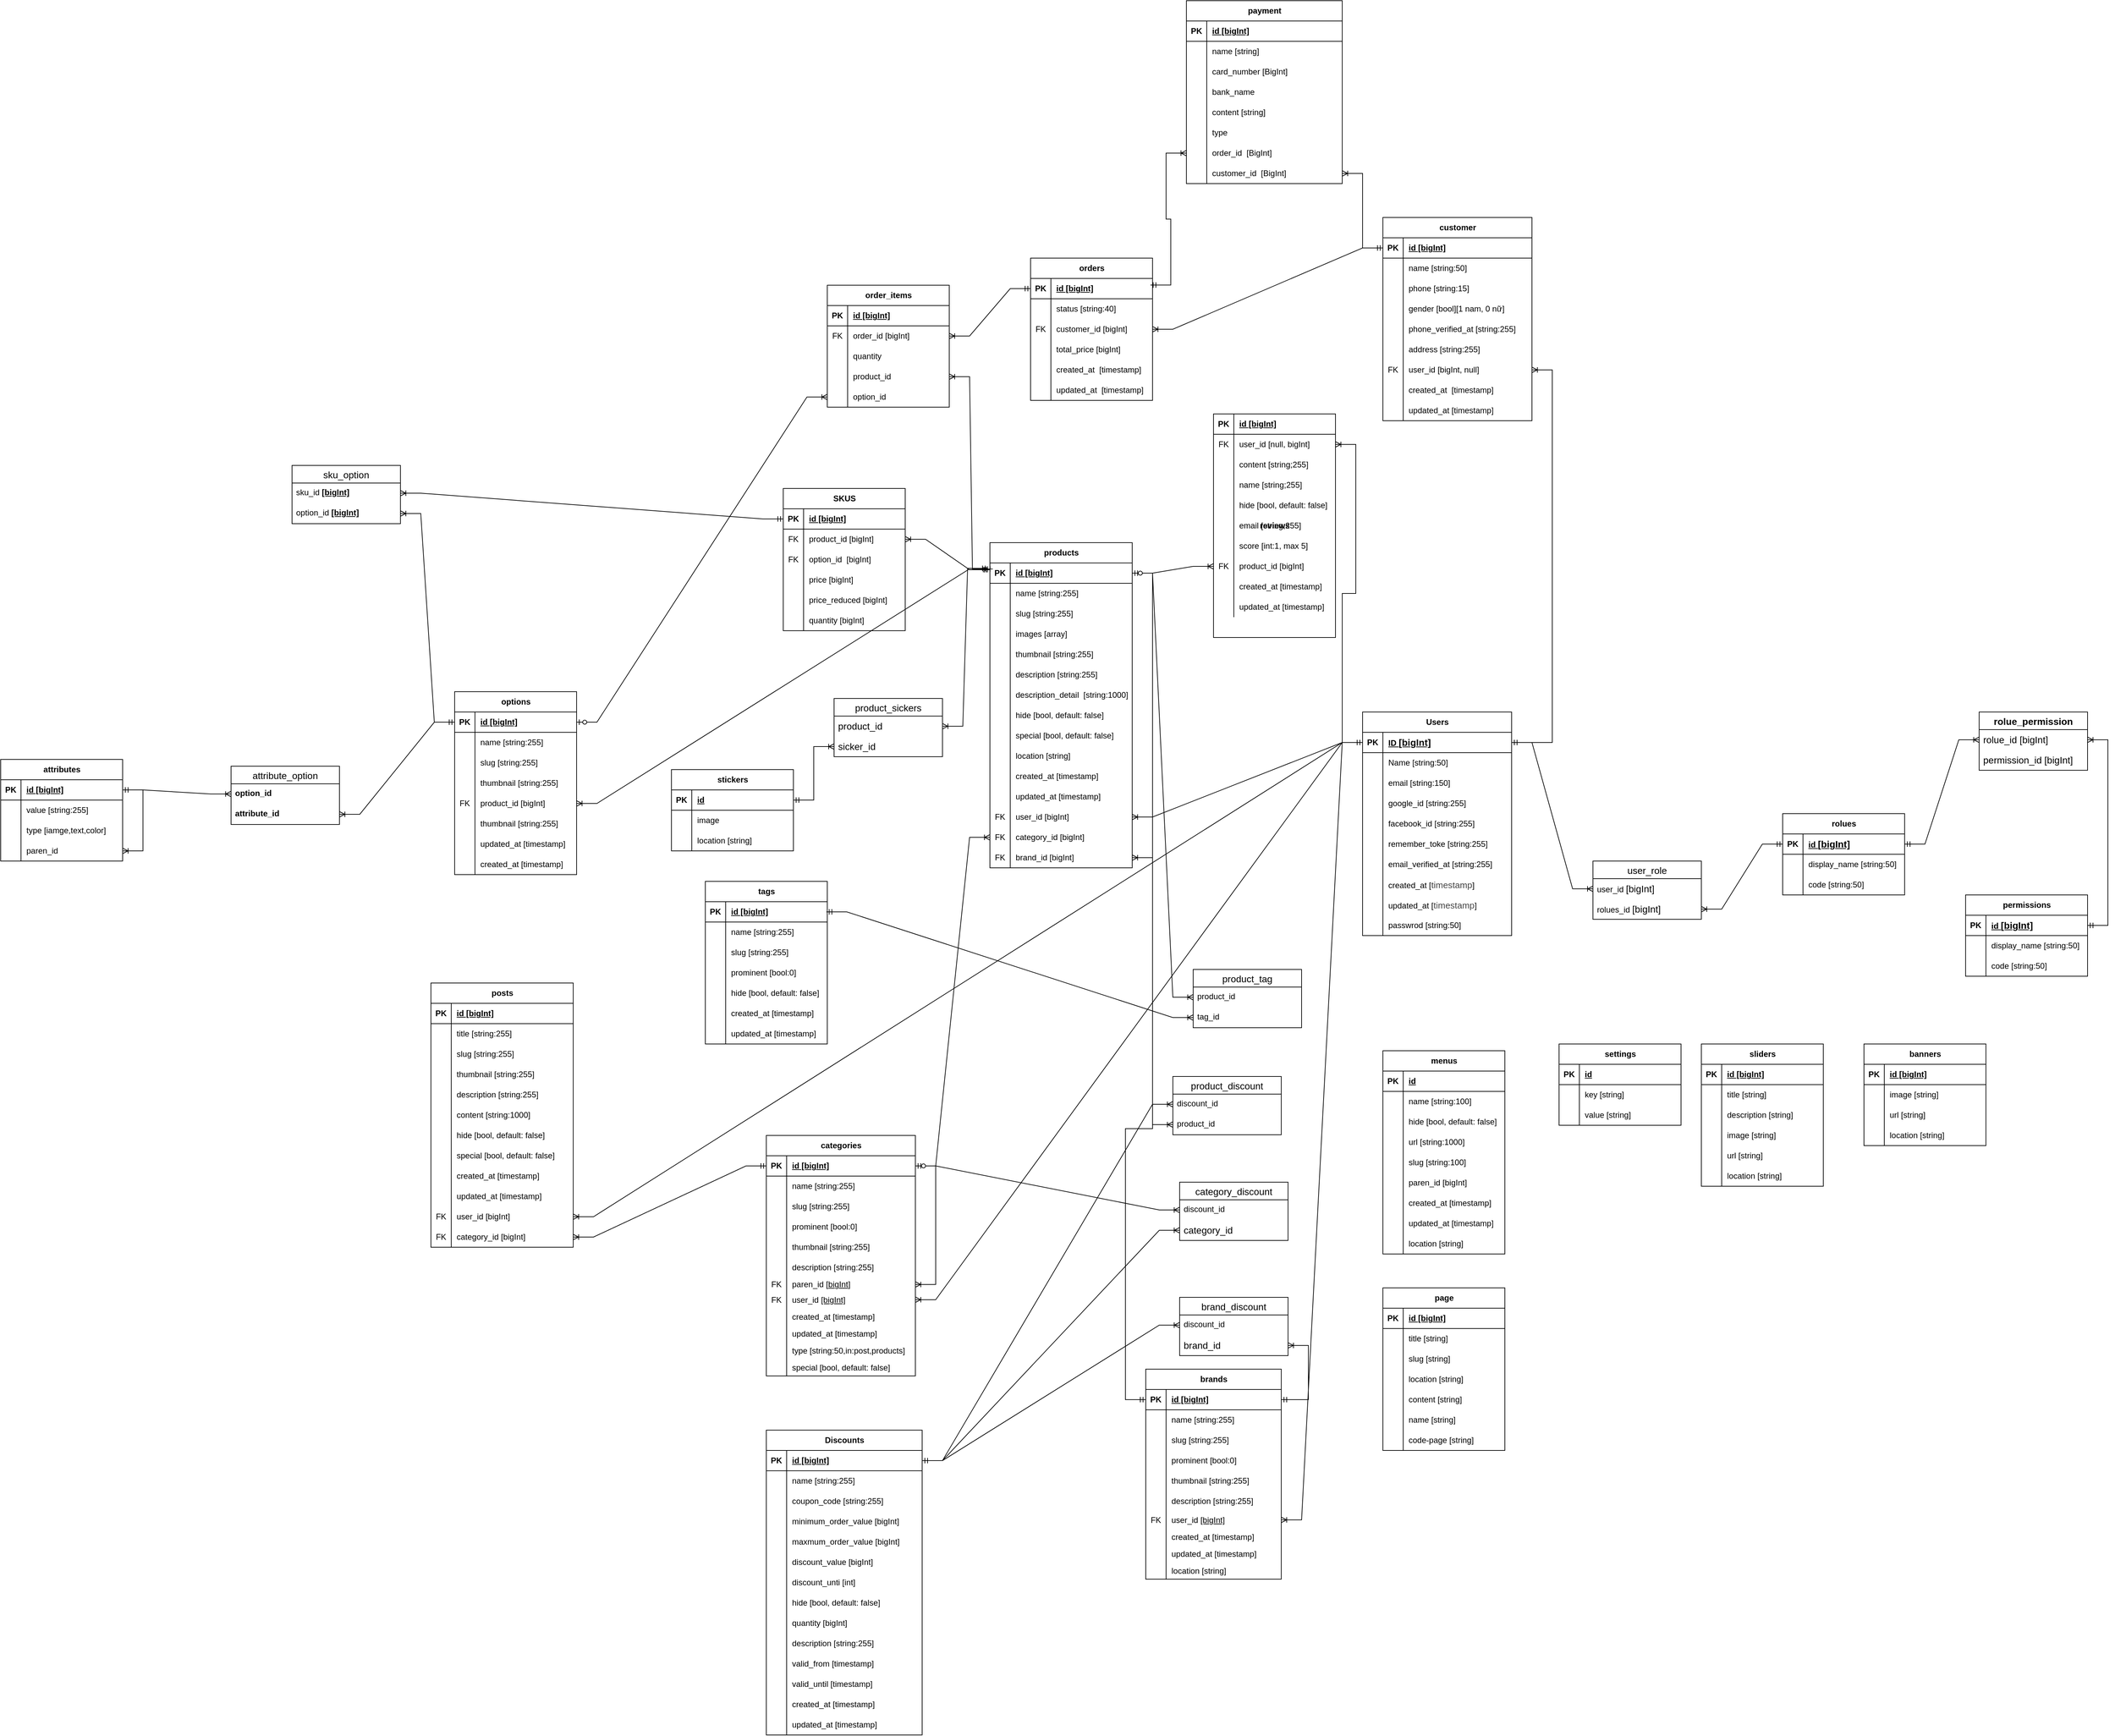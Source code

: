 <mxfile version="24.7.17" pages="2">
  <diagram name="ERD" id="sPKTCWyB7TIudmBx3HDe">
    <mxGraphModel dx="4059" dy="1913" grid="1" gridSize="10" guides="1" tooltips="1" connect="1" arrows="1" fold="1" page="1" pageScale="1" pageWidth="850" pageHeight="1100" math="0" shadow="0">
      <root>
        <mxCell id="0" />
        <mxCell id="1" parent="0" />
        <mxCell id="sDiTBxCpTwFRhDh0fGs3-5" value="Users" style="shape=table;startSize=30;container=1;collapsible=1;childLayout=tableLayout;fixedRows=1;rowLines=0;fontStyle=1;align=center;resizeLast=1;html=1;" parent="1" vertex="1">
          <mxGeometry x="250" y="150" width="220" height="330" as="geometry" />
        </mxCell>
        <mxCell id="sDiTBxCpTwFRhDh0fGs3-6" value="" style="shape=tableRow;horizontal=0;startSize=0;swimlaneHead=0;swimlaneBody=0;fillColor=none;collapsible=0;dropTarget=0;points=[[0,0.5],[1,0.5]];portConstraint=eastwest;top=0;left=0;right=0;bottom=1;" parent="sDiTBxCpTwFRhDh0fGs3-5" vertex="1">
          <mxGeometry y="30" width="220" height="30" as="geometry" />
        </mxCell>
        <mxCell id="sDiTBxCpTwFRhDh0fGs3-7" value="PK" style="shape=partialRectangle;connectable=0;fillColor=none;top=0;left=0;bottom=0;right=0;fontStyle=1;overflow=hidden;whiteSpace=wrap;html=1;" parent="sDiTBxCpTwFRhDh0fGs3-6" vertex="1">
          <mxGeometry width="30" height="30" as="geometry">
            <mxRectangle width="30" height="30" as="alternateBounds" />
          </mxGeometry>
        </mxCell>
        <mxCell id="sDiTBxCpTwFRhDh0fGs3-8" value="ID&amp;nbsp;&lt;span style=&quot;font-size: 14px; text-align: center; text-wrap: nowrap;&quot;&gt;[bigInt]&lt;/span&gt;" style="shape=partialRectangle;connectable=0;fillColor=none;top=0;left=0;bottom=0;right=0;align=left;spacingLeft=6;fontStyle=5;overflow=hidden;whiteSpace=wrap;html=1;" parent="sDiTBxCpTwFRhDh0fGs3-6" vertex="1">
          <mxGeometry x="30" width="190" height="30" as="geometry">
            <mxRectangle width="190" height="30" as="alternateBounds" />
          </mxGeometry>
        </mxCell>
        <mxCell id="sDiTBxCpTwFRhDh0fGs3-9" value="" style="shape=tableRow;horizontal=0;startSize=0;swimlaneHead=0;swimlaneBody=0;fillColor=none;collapsible=0;dropTarget=0;points=[[0,0.5],[1,0.5]];portConstraint=eastwest;top=0;left=0;right=0;bottom=0;" parent="sDiTBxCpTwFRhDh0fGs3-5" vertex="1">
          <mxGeometry y="60" width="220" height="30" as="geometry" />
        </mxCell>
        <mxCell id="sDiTBxCpTwFRhDh0fGs3-10" value="" style="shape=partialRectangle;connectable=0;fillColor=none;top=0;left=0;bottom=0;right=0;editable=1;overflow=hidden;whiteSpace=wrap;html=1;" parent="sDiTBxCpTwFRhDh0fGs3-9" vertex="1">
          <mxGeometry width="30" height="30" as="geometry">
            <mxRectangle width="30" height="30" as="alternateBounds" />
          </mxGeometry>
        </mxCell>
        <mxCell id="sDiTBxCpTwFRhDh0fGs3-11" value="Name [string:50]" style="shape=partialRectangle;connectable=0;fillColor=none;top=0;left=0;bottom=0;right=0;align=left;spacingLeft=6;overflow=hidden;whiteSpace=wrap;html=1;" parent="sDiTBxCpTwFRhDh0fGs3-9" vertex="1">
          <mxGeometry x="30" width="190" height="30" as="geometry">
            <mxRectangle width="190" height="30" as="alternateBounds" />
          </mxGeometry>
        </mxCell>
        <mxCell id="sDiTBxCpTwFRhDh0fGs3-12" value="" style="shape=tableRow;horizontal=0;startSize=0;swimlaneHead=0;swimlaneBody=0;fillColor=none;collapsible=0;dropTarget=0;points=[[0,0.5],[1,0.5]];portConstraint=eastwest;top=0;left=0;right=0;bottom=0;" parent="sDiTBxCpTwFRhDh0fGs3-5" vertex="1">
          <mxGeometry y="90" width="220" height="30" as="geometry" />
        </mxCell>
        <mxCell id="sDiTBxCpTwFRhDh0fGs3-13" value="" style="shape=partialRectangle;connectable=0;fillColor=none;top=0;left=0;bottom=0;right=0;editable=1;overflow=hidden;whiteSpace=wrap;html=1;" parent="sDiTBxCpTwFRhDh0fGs3-12" vertex="1">
          <mxGeometry width="30" height="30" as="geometry">
            <mxRectangle width="30" height="30" as="alternateBounds" />
          </mxGeometry>
        </mxCell>
        <mxCell id="sDiTBxCpTwFRhDh0fGs3-14" value="email [string:150]" style="shape=partialRectangle;connectable=0;fillColor=none;top=0;left=0;bottom=0;right=0;align=left;spacingLeft=6;overflow=hidden;whiteSpace=wrap;html=1;" parent="sDiTBxCpTwFRhDh0fGs3-12" vertex="1">
          <mxGeometry x="30" width="190" height="30" as="geometry">
            <mxRectangle width="190" height="30" as="alternateBounds" />
          </mxGeometry>
        </mxCell>
        <mxCell id="sDiTBxCpTwFRhDh0fGs3-15" value="" style="shape=tableRow;horizontal=0;startSize=0;swimlaneHead=0;swimlaneBody=0;fillColor=none;collapsible=0;dropTarget=0;points=[[0,0.5],[1,0.5]];portConstraint=eastwest;top=0;left=0;right=0;bottom=0;" parent="sDiTBxCpTwFRhDh0fGs3-5" vertex="1">
          <mxGeometry y="120" width="220" height="30" as="geometry" />
        </mxCell>
        <mxCell id="sDiTBxCpTwFRhDh0fGs3-16" value="" style="shape=partialRectangle;connectable=0;fillColor=none;top=0;left=0;bottom=0;right=0;editable=1;overflow=hidden;whiteSpace=wrap;html=1;" parent="sDiTBxCpTwFRhDh0fGs3-15" vertex="1">
          <mxGeometry width="30" height="30" as="geometry">
            <mxRectangle width="30" height="30" as="alternateBounds" />
          </mxGeometry>
        </mxCell>
        <mxCell id="sDiTBxCpTwFRhDh0fGs3-17" value="google_id [string:255]" style="shape=partialRectangle;connectable=0;fillColor=none;top=0;left=0;bottom=0;right=0;align=left;spacingLeft=6;overflow=hidden;whiteSpace=wrap;html=1;" parent="sDiTBxCpTwFRhDh0fGs3-15" vertex="1">
          <mxGeometry x="30" width="190" height="30" as="geometry">
            <mxRectangle width="190" height="30" as="alternateBounds" />
          </mxGeometry>
        </mxCell>
        <mxCell id="sDiTBxCpTwFRhDh0fGs3-30" value="" style="shape=tableRow;horizontal=0;startSize=0;swimlaneHead=0;swimlaneBody=0;fillColor=none;collapsible=0;dropTarget=0;points=[[0,0.5],[1,0.5]];portConstraint=eastwest;top=0;left=0;right=0;bottom=0;" parent="sDiTBxCpTwFRhDh0fGs3-5" vertex="1">
          <mxGeometry y="150" width="220" height="30" as="geometry" />
        </mxCell>
        <mxCell id="sDiTBxCpTwFRhDh0fGs3-31" value="" style="shape=partialRectangle;connectable=0;fillColor=none;top=0;left=0;bottom=0;right=0;editable=1;overflow=hidden;whiteSpace=wrap;html=1;" parent="sDiTBxCpTwFRhDh0fGs3-30" vertex="1">
          <mxGeometry width="30" height="30" as="geometry">
            <mxRectangle width="30" height="30" as="alternateBounds" />
          </mxGeometry>
        </mxCell>
        <mxCell id="sDiTBxCpTwFRhDh0fGs3-32" value="facebook_id [string:255]" style="shape=partialRectangle;connectable=0;fillColor=none;top=0;left=0;bottom=0;right=0;align=left;spacingLeft=6;overflow=hidden;whiteSpace=wrap;html=1;" parent="sDiTBxCpTwFRhDh0fGs3-30" vertex="1">
          <mxGeometry x="30" width="190" height="30" as="geometry">
            <mxRectangle width="190" height="30" as="alternateBounds" />
          </mxGeometry>
        </mxCell>
        <mxCell id="sDiTBxCpTwFRhDh0fGs3-36" value="" style="shape=tableRow;horizontal=0;startSize=0;swimlaneHead=0;swimlaneBody=0;fillColor=none;collapsible=0;dropTarget=0;points=[[0,0.5],[1,0.5]];portConstraint=eastwest;top=0;left=0;right=0;bottom=0;" parent="sDiTBxCpTwFRhDh0fGs3-5" vertex="1">
          <mxGeometry y="180" width="220" height="30" as="geometry" />
        </mxCell>
        <mxCell id="sDiTBxCpTwFRhDh0fGs3-37" value="" style="shape=partialRectangle;connectable=0;fillColor=none;top=0;left=0;bottom=0;right=0;editable=1;overflow=hidden;whiteSpace=wrap;html=1;" parent="sDiTBxCpTwFRhDh0fGs3-36" vertex="1">
          <mxGeometry width="30" height="30" as="geometry">
            <mxRectangle width="30" height="30" as="alternateBounds" />
          </mxGeometry>
        </mxCell>
        <mxCell id="sDiTBxCpTwFRhDh0fGs3-38" value="remember_toke [string:255]" style="shape=partialRectangle;connectable=0;fillColor=none;top=0;left=0;bottom=0;right=0;align=left;spacingLeft=6;overflow=hidden;whiteSpace=wrap;html=1;" parent="sDiTBxCpTwFRhDh0fGs3-36" vertex="1">
          <mxGeometry x="30" width="190" height="30" as="geometry">
            <mxRectangle width="190" height="30" as="alternateBounds" />
          </mxGeometry>
        </mxCell>
        <mxCell id="sDiTBxCpTwFRhDh0fGs3-39" value="" style="shape=tableRow;horizontal=0;startSize=0;swimlaneHead=0;swimlaneBody=0;fillColor=none;collapsible=0;dropTarget=0;points=[[0,0.5],[1,0.5]];portConstraint=eastwest;top=0;left=0;right=0;bottom=0;" parent="sDiTBxCpTwFRhDh0fGs3-5" vertex="1">
          <mxGeometry y="210" width="220" height="30" as="geometry" />
        </mxCell>
        <mxCell id="sDiTBxCpTwFRhDh0fGs3-40" value="" style="shape=partialRectangle;connectable=0;fillColor=none;top=0;left=0;bottom=0;right=0;editable=1;overflow=hidden;whiteSpace=wrap;html=1;" parent="sDiTBxCpTwFRhDh0fGs3-39" vertex="1">
          <mxGeometry width="30" height="30" as="geometry">
            <mxRectangle width="30" height="30" as="alternateBounds" />
          </mxGeometry>
        </mxCell>
        <mxCell id="sDiTBxCpTwFRhDh0fGs3-41" value="email_verified_at [string:255]" style="shape=partialRectangle;connectable=0;fillColor=none;top=0;left=0;bottom=0;right=0;align=left;spacingLeft=6;overflow=hidden;whiteSpace=wrap;html=1;" parent="sDiTBxCpTwFRhDh0fGs3-39" vertex="1">
          <mxGeometry x="30" width="190" height="30" as="geometry">
            <mxRectangle width="190" height="30" as="alternateBounds" />
          </mxGeometry>
        </mxCell>
        <mxCell id="sDiTBxCpTwFRhDh0fGs3-18" value="" style="shape=tableRow;horizontal=0;startSize=0;swimlaneHead=0;swimlaneBody=0;fillColor=none;collapsible=0;dropTarget=0;points=[[0,0.5],[1,0.5]];portConstraint=eastwest;top=0;left=0;right=0;bottom=0;" parent="sDiTBxCpTwFRhDh0fGs3-5" vertex="1">
          <mxGeometry y="240" width="220" height="30" as="geometry" />
        </mxCell>
        <mxCell id="sDiTBxCpTwFRhDh0fGs3-19" value="" style="shape=partialRectangle;connectable=0;fillColor=none;top=0;left=0;bottom=0;right=0;editable=1;overflow=hidden;whiteSpace=wrap;html=1;" parent="sDiTBxCpTwFRhDh0fGs3-18" vertex="1">
          <mxGeometry width="30" height="30" as="geometry">
            <mxRectangle width="30" height="30" as="alternateBounds" />
          </mxGeometry>
        </mxCell>
        <mxCell id="sDiTBxCpTwFRhDh0fGs3-20" value="created_at [&lt;span style=&quot;color: rgb(68, 68, 68); font-family: sans-serif; font-size: 13.12px; text-wrap: nowrap; background-color: rgb(255, 255, 255);&quot;&gt;timestamp&lt;/span&gt;]" style="shape=partialRectangle;connectable=0;fillColor=none;top=0;left=0;bottom=0;right=0;align=left;spacingLeft=6;overflow=hidden;whiteSpace=wrap;html=1;" parent="sDiTBxCpTwFRhDh0fGs3-18" vertex="1">
          <mxGeometry x="30" width="190" height="30" as="geometry">
            <mxRectangle width="190" height="30" as="alternateBounds" />
          </mxGeometry>
        </mxCell>
        <mxCell id="sDiTBxCpTwFRhDh0fGs3-24" value="" style="shape=tableRow;horizontal=0;startSize=0;swimlaneHead=0;swimlaneBody=0;fillColor=none;collapsible=0;dropTarget=0;points=[[0,0.5],[1,0.5]];portConstraint=eastwest;top=0;left=0;right=0;bottom=0;" parent="sDiTBxCpTwFRhDh0fGs3-5" vertex="1">
          <mxGeometry y="270" width="220" height="30" as="geometry" />
        </mxCell>
        <mxCell id="sDiTBxCpTwFRhDh0fGs3-25" value="" style="shape=partialRectangle;connectable=0;fillColor=none;top=0;left=0;bottom=0;right=0;editable=1;overflow=hidden;whiteSpace=wrap;html=1;" parent="sDiTBxCpTwFRhDh0fGs3-24" vertex="1">
          <mxGeometry width="30" height="30" as="geometry">
            <mxRectangle width="30" height="30" as="alternateBounds" />
          </mxGeometry>
        </mxCell>
        <mxCell id="sDiTBxCpTwFRhDh0fGs3-26" value="updated_at [&lt;span style=&quot;color: rgb(68, 68, 68); font-family: sans-serif; font-size: 13.12px; text-wrap: nowrap; background-color: rgb(255, 255, 255);&quot;&gt;timestamp&lt;/span&gt;]" style="shape=partialRectangle;connectable=0;fillColor=none;top=0;left=0;bottom=0;right=0;align=left;spacingLeft=6;overflow=hidden;whiteSpace=wrap;html=1;" parent="sDiTBxCpTwFRhDh0fGs3-24" vertex="1">
          <mxGeometry x="30" width="190" height="30" as="geometry">
            <mxRectangle width="190" height="30" as="alternateBounds" />
          </mxGeometry>
        </mxCell>
        <mxCell id="sDiTBxCpTwFRhDh0fGs3-21" value="" style="shape=tableRow;horizontal=0;startSize=0;swimlaneHead=0;swimlaneBody=0;fillColor=none;collapsible=0;dropTarget=0;points=[[0,0.5],[1,0.5]];portConstraint=eastwest;top=0;left=0;right=0;bottom=0;" parent="sDiTBxCpTwFRhDh0fGs3-5" vertex="1">
          <mxGeometry y="300" width="220" height="30" as="geometry" />
        </mxCell>
        <mxCell id="sDiTBxCpTwFRhDh0fGs3-22" value="" style="shape=partialRectangle;connectable=0;fillColor=none;top=0;left=0;bottom=0;right=0;editable=1;overflow=hidden;whiteSpace=wrap;html=1;" parent="sDiTBxCpTwFRhDh0fGs3-21" vertex="1">
          <mxGeometry width="30" height="30" as="geometry">
            <mxRectangle width="30" height="30" as="alternateBounds" />
          </mxGeometry>
        </mxCell>
        <mxCell id="sDiTBxCpTwFRhDh0fGs3-23" value="passwrod [string:50]" style="shape=partialRectangle;connectable=0;fillColor=none;top=0;left=0;bottom=0;right=0;align=left;spacingLeft=6;overflow=hidden;whiteSpace=wrap;html=1;" parent="sDiTBxCpTwFRhDh0fGs3-21" vertex="1">
          <mxGeometry x="30" width="190" height="30" as="geometry">
            <mxRectangle width="190" height="30" as="alternateBounds" />
          </mxGeometry>
        </mxCell>
        <mxCell id="sDiTBxCpTwFRhDh0fGs3-46" value="rolues" style="shape=table;startSize=30;container=1;collapsible=1;childLayout=tableLayout;fixedRows=1;rowLines=0;fontStyle=1;align=center;resizeLast=1;html=1;" parent="1" vertex="1">
          <mxGeometry x="870" y="300" width="180" height="120" as="geometry" />
        </mxCell>
        <mxCell id="sDiTBxCpTwFRhDh0fGs3-47" value="" style="shape=tableRow;horizontal=0;startSize=0;swimlaneHead=0;swimlaneBody=0;fillColor=none;collapsible=0;dropTarget=0;points=[[0,0.5],[1,0.5]];portConstraint=eastwest;top=0;left=0;right=0;bottom=1;" parent="sDiTBxCpTwFRhDh0fGs3-46" vertex="1">
          <mxGeometry y="30" width="180" height="30" as="geometry" />
        </mxCell>
        <mxCell id="sDiTBxCpTwFRhDh0fGs3-48" value="PK" style="shape=partialRectangle;connectable=0;fillColor=none;top=0;left=0;bottom=0;right=0;fontStyle=1;overflow=hidden;whiteSpace=wrap;html=1;" parent="sDiTBxCpTwFRhDh0fGs3-47" vertex="1">
          <mxGeometry width="30" height="30" as="geometry">
            <mxRectangle width="30" height="30" as="alternateBounds" />
          </mxGeometry>
        </mxCell>
        <mxCell id="sDiTBxCpTwFRhDh0fGs3-49" value="id&amp;nbsp;&lt;span style=&quot;font-size: 14px; text-align: center; text-wrap: nowrap;&quot;&gt;[bigInt]&lt;/span&gt;" style="shape=partialRectangle;connectable=0;fillColor=none;top=0;left=0;bottom=0;right=0;align=left;spacingLeft=6;fontStyle=5;overflow=hidden;whiteSpace=wrap;html=1;" parent="sDiTBxCpTwFRhDh0fGs3-47" vertex="1">
          <mxGeometry x="30" width="150" height="30" as="geometry">
            <mxRectangle width="150" height="30" as="alternateBounds" />
          </mxGeometry>
        </mxCell>
        <mxCell id="sDiTBxCpTwFRhDh0fGs3-50" value="" style="shape=tableRow;horizontal=0;startSize=0;swimlaneHead=0;swimlaneBody=0;fillColor=none;collapsible=0;dropTarget=0;points=[[0,0.5],[1,0.5]];portConstraint=eastwest;top=0;left=0;right=0;bottom=0;" parent="sDiTBxCpTwFRhDh0fGs3-46" vertex="1">
          <mxGeometry y="60" width="180" height="30" as="geometry" />
        </mxCell>
        <mxCell id="sDiTBxCpTwFRhDh0fGs3-51" value="" style="shape=partialRectangle;connectable=0;fillColor=none;top=0;left=0;bottom=0;right=0;editable=1;overflow=hidden;whiteSpace=wrap;html=1;" parent="sDiTBxCpTwFRhDh0fGs3-50" vertex="1">
          <mxGeometry width="30" height="30" as="geometry">
            <mxRectangle width="30" height="30" as="alternateBounds" />
          </mxGeometry>
        </mxCell>
        <mxCell id="sDiTBxCpTwFRhDh0fGs3-52" value="display_name [string:50]" style="shape=partialRectangle;connectable=0;fillColor=none;top=0;left=0;bottom=0;right=0;align=left;spacingLeft=6;overflow=hidden;whiteSpace=wrap;html=1;" parent="sDiTBxCpTwFRhDh0fGs3-50" vertex="1">
          <mxGeometry x="30" width="150" height="30" as="geometry">
            <mxRectangle width="150" height="30" as="alternateBounds" />
          </mxGeometry>
        </mxCell>
        <mxCell id="sDiTBxCpTwFRhDh0fGs3-53" value="" style="shape=tableRow;horizontal=0;startSize=0;swimlaneHead=0;swimlaneBody=0;fillColor=none;collapsible=0;dropTarget=0;points=[[0,0.5],[1,0.5]];portConstraint=eastwest;top=0;left=0;right=0;bottom=0;" parent="sDiTBxCpTwFRhDh0fGs3-46" vertex="1">
          <mxGeometry y="90" width="180" height="30" as="geometry" />
        </mxCell>
        <mxCell id="sDiTBxCpTwFRhDh0fGs3-54" value="" style="shape=partialRectangle;connectable=0;fillColor=none;top=0;left=0;bottom=0;right=0;editable=1;overflow=hidden;whiteSpace=wrap;html=1;" parent="sDiTBxCpTwFRhDh0fGs3-53" vertex="1">
          <mxGeometry width="30" height="30" as="geometry">
            <mxRectangle width="30" height="30" as="alternateBounds" />
          </mxGeometry>
        </mxCell>
        <mxCell id="sDiTBxCpTwFRhDh0fGs3-55" value="code [string:50]" style="shape=partialRectangle;connectable=0;fillColor=none;top=0;left=0;bottom=0;right=0;align=left;spacingLeft=6;overflow=hidden;whiteSpace=wrap;html=1;" parent="sDiTBxCpTwFRhDh0fGs3-53" vertex="1">
          <mxGeometry x="30" width="150" height="30" as="geometry">
            <mxRectangle width="150" height="30" as="alternateBounds" />
          </mxGeometry>
        </mxCell>
        <mxCell id="sDiTBxCpTwFRhDh0fGs3-72" value="user_role" style="swimlane;fontStyle=0;childLayout=stackLayout;horizontal=1;startSize=26;horizontalStack=0;resizeParent=1;resizeParentMax=0;resizeLast=0;collapsible=1;marginBottom=0;align=center;fontSize=14;" parent="1" vertex="1">
          <mxGeometry x="590" y="370" width="160" height="86" as="geometry" />
        </mxCell>
        <mxCell id="sDiTBxCpTwFRhDh0fGs3-73" value="user_id&amp;nbsp;&lt;span style=&quot;font-size: 14px; text-align: center; text-wrap: nowrap;&quot;&gt;[bigInt]&lt;/span&gt;" style="text;strokeColor=none;fillColor=none;spacingLeft=4;spacingRight=4;overflow=hidden;rotatable=0;points=[[0,0.5],[1,0.5]];portConstraint=eastwest;fontSize=12;whiteSpace=wrap;html=1;" parent="sDiTBxCpTwFRhDh0fGs3-72" vertex="1">
          <mxGeometry y="26" width="160" height="30" as="geometry" />
        </mxCell>
        <mxCell id="sDiTBxCpTwFRhDh0fGs3-74" value="&lt;span style=&quot;text-align: center; text-wrap: nowrap;&quot;&gt;rolues_id&amp;nbsp;&lt;/span&gt;&lt;span style=&quot;font-size: 14px; text-align: center; text-wrap: nowrap;&quot;&gt;[bigInt]&lt;/span&gt;" style="text;strokeColor=none;fillColor=none;spacingLeft=4;spacingRight=4;overflow=hidden;rotatable=0;points=[[0,0.5],[1,0.5]];portConstraint=eastwest;fontSize=12;whiteSpace=wrap;html=1;" parent="sDiTBxCpTwFRhDh0fGs3-72" vertex="1">
          <mxGeometry y="56" width="160" height="30" as="geometry" />
        </mxCell>
        <mxCell id="sDiTBxCpTwFRhDh0fGs3-77" value="" style="edgeStyle=entityRelationEdgeStyle;fontSize=12;html=1;endArrow=ERoneToMany;startArrow=ERmandOne;rounded=0;exitX=1;exitY=0.5;exitDx=0;exitDy=0;entryX=0;entryY=0.5;entryDx=0;entryDy=0;" parent="1" source="sDiTBxCpTwFRhDh0fGs3-6" target="sDiTBxCpTwFRhDh0fGs3-73" edge="1">
          <mxGeometry width="100" height="100" relative="1" as="geometry">
            <mxPoint x="540" y="480" as="sourcePoint" />
            <mxPoint x="640" y="380" as="targetPoint" />
          </mxGeometry>
        </mxCell>
        <mxCell id="sDiTBxCpTwFRhDh0fGs3-78" value="" style="edgeStyle=entityRelationEdgeStyle;fontSize=12;html=1;endArrow=ERoneToMany;startArrow=ERmandOne;rounded=0;entryX=1;entryY=0.5;entryDx=0;entryDy=0;" parent="1" source="sDiTBxCpTwFRhDh0fGs3-47" target="sDiTBxCpTwFRhDh0fGs3-74" edge="1">
          <mxGeometry width="100" height="100" relative="1" as="geometry">
            <mxPoint x="700" y="217" as="sourcePoint" />
            <mxPoint x="850" y="237" as="targetPoint" />
          </mxGeometry>
        </mxCell>
        <mxCell id="sDiTBxCpTwFRhDh0fGs3-80" value="permissions" style="shape=table;startSize=30;container=1;collapsible=1;childLayout=tableLayout;fixedRows=1;rowLines=0;fontStyle=1;align=center;resizeLast=1;html=1;" parent="1" vertex="1">
          <mxGeometry x="1140" y="420" width="180" height="120" as="geometry" />
        </mxCell>
        <mxCell id="sDiTBxCpTwFRhDh0fGs3-81" value="" style="shape=tableRow;horizontal=0;startSize=0;swimlaneHead=0;swimlaneBody=0;fillColor=none;collapsible=0;dropTarget=0;points=[[0,0.5],[1,0.5]];portConstraint=eastwest;top=0;left=0;right=0;bottom=1;" parent="sDiTBxCpTwFRhDh0fGs3-80" vertex="1">
          <mxGeometry y="30" width="180" height="30" as="geometry" />
        </mxCell>
        <mxCell id="sDiTBxCpTwFRhDh0fGs3-82" value="PK" style="shape=partialRectangle;connectable=0;fillColor=none;top=0;left=0;bottom=0;right=0;fontStyle=1;overflow=hidden;whiteSpace=wrap;html=1;" parent="sDiTBxCpTwFRhDh0fGs3-81" vertex="1">
          <mxGeometry width="30" height="30" as="geometry">
            <mxRectangle width="30" height="30" as="alternateBounds" />
          </mxGeometry>
        </mxCell>
        <mxCell id="sDiTBxCpTwFRhDh0fGs3-83" value="id&amp;nbsp;&lt;span style=&quot;font-size: 14px; text-align: center; text-wrap: nowrap;&quot;&gt;[bigInt]&lt;/span&gt;" style="shape=partialRectangle;connectable=0;fillColor=none;top=0;left=0;bottom=0;right=0;align=left;spacingLeft=6;fontStyle=5;overflow=hidden;whiteSpace=wrap;html=1;" parent="sDiTBxCpTwFRhDh0fGs3-81" vertex="1">
          <mxGeometry x="30" width="150" height="30" as="geometry">
            <mxRectangle width="150" height="30" as="alternateBounds" />
          </mxGeometry>
        </mxCell>
        <mxCell id="sDiTBxCpTwFRhDh0fGs3-84" value="" style="shape=tableRow;horizontal=0;startSize=0;swimlaneHead=0;swimlaneBody=0;fillColor=none;collapsible=0;dropTarget=0;points=[[0,0.5],[1,0.5]];portConstraint=eastwest;top=0;left=0;right=0;bottom=0;" parent="sDiTBxCpTwFRhDh0fGs3-80" vertex="1">
          <mxGeometry y="60" width="180" height="30" as="geometry" />
        </mxCell>
        <mxCell id="sDiTBxCpTwFRhDh0fGs3-85" value="" style="shape=partialRectangle;connectable=0;fillColor=none;top=0;left=0;bottom=0;right=0;editable=1;overflow=hidden;whiteSpace=wrap;html=1;" parent="sDiTBxCpTwFRhDh0fGs3-84" vertex="1">
          <mxGeometry width="30" height="30" as="geometry">
            <mxRectangle width="30" height="30" as="alternateBounds" />
          </mxGeometry>
        </mxCell>
        <mxCell id="sDiTBxCpTwFRhDh0fGs3-86" value="display_name [string:50]" style="shape=partialRectangle;connectable=0;fillColor=none;top=0;left=0;bottom=0;right=0;align=left;spacingLeft=6;overflow=hidden;whiteSpace=wrap;html=1;" parent="sDiTBxCpTwFRhDh0fGs3-84" vertex="1">
          <mxGeometry x="30" width="150" height="30" as="geometry">
            <mxRectangle width="150" height="30" as="alternateBounds" />
          </mxGeometry>
        </mxCell>
        <mxCell id="sDiTBxCpTwFRhDh0fGs3-87" value="" style="shape=tableRow;horizontal=0;startSize=0;swimlaneHead=0;swimlaneBody=0;fillColor=none;collapsible=0;dropTarget=0;points=[[0,0.5],[1,0.5]];portConstraint=eastwest;top=0;left=0;right=0;bottom=0;" parent="sDiTBxCpTwFRhDh0fGs3-80" vertex="1">
          <mxGeometry y="90" width="180" height="30" as="geometry" />
        </mxCell>
        <mxCell id="sDiTBxCpTwFRhDh0fGs3-88" value="" style="shape=partialRectangle;connectable=0;fillColor=none;top=0;left=0;bottom=0;right=0;editable=1;overflow=hidden;whiteSpace=wrap;html=1;" parent="sDiTBxCpTwFRhDh0fGs3-87" vertex="1">
          <mxGeometry width="30" height="30" as="geometry">
            <mxRectangle width="30" height="30" as="alternateBounds" />
          </mxGeometry>
        </mxCell>
        <mxCell id="sDiTBxCpTwFRhDh0fGs3-89" value="code [string:50]" style="shape=partialRectangle;connectable=0;fillColor=none;top=0;left=0;bottom=0;right=0;align=left;spacingLeft=6;overflow=hidden;whiteSpace=wrap;html=1;" parent="sDiTBxCpTwFRhDh0fGs3-87" vertex="1">
          <mxGeometry x="30" width="150" height="30" as="geometry">
            <mxRectangle width="150" height="30" as="alternateBounds" />
          </mxGeometry>
        </mxCell>
        <mxCell id="sDiTBxCpTwFRhDh0fGs3-93" value="rolue_permission" style="swimlane;fontStyle=1;childLayout=stackLayout;horizontal=1;startSize=26;horizontalStack=0;resizeParent=1;resizeParentMax=0;resizeLast=0;collapsible=1;marginBottom=0;align=center;fontSize=14;" parent="1" vertex="1">
          <mxGeometry x="1160" y="150" width="160" height="86" as="geometry" />
        </mxCell>
        <mxCell id="sDiTBxCpTwFRhDh0fGs3-94" value="&lt;span style=&quot;font-size: 14px; text-align: center; text-wrap: nowrap;&quot;&gt;rolue_id [bigInt]&lt;/span&gt;" style="text;strokeColor=none;fillColor=none;spacingLeft=4;spacingRight=4;overflow=hidden;rotatable=0;points=[[0,0.5],[1,0.5]];portConstraint=eastwest;fontSize=12;whiteSpace=wrap;html=1;" parent="sDiTBxCpTwFRhDh0fGs3-93" vertex="1">
          <mxGeometry y="26" width="160" height="30" as="geometry" />
        </mxCell>
        <mxCell id="sDiTBxCpTwFRhDh0fGs3-95" value="&lt;span style=&quot;font-size: 14px; text-align: center; text-wrap: nowrap;&quot;&gt;permission_id&amp;nbsp;&lt;/span&gt;&lt;span style=&quot;font-size: 14px; text-align: center; text-wrap: nowrap;&quot;&gt;[bigInt]&lt;/span&gt;" style="text;strokeColor=none;fillColor=none;spacingLeft=4;spacingRight=4;overflow=hidden;rotatable=0;points=[[0,0.5],[1,0.5]];portConstraint=eastwest;fontSize=12;whiteSpace=wrap;html=1;" parent="sDiTBxCpTwFRhDh0fGs3-93" vertex="1">
          <mxGeometry y="56" width="160" height="30" as="geometry" />
        </mxCell>
        <mxCell id="sDiTBxCpTwFRhDh0fGs3-96" value="" style="edgeStyle=entityRelationEdgeStyle;fontSize=12;html=1;endArrow=ERoneToMany;startArrow=ERmandOne;rounded=0;exitX=1;exitY=0.5;exitDx=0;exitDy=0;entryX=0;entryY=0.5;entryDx=0;entryDy=0;" parent="1" source="sDiTBxCpTwFRhDh0fGs3-47" target="sDiTBxCpTwFRhDh0fGs3-94" edge="1">
          <mxGeometry width="100" height="100" relative="1" as="geometry">
            <mxPoint x="760" y="480" as="sourcePoint" />
            <mxPoint x="860" y="380" as="targetPoint" />
            <Array as="points">
              <mxPoint x="1000" y="260" />
              <mxPoint x="1020" y="260" />
              <mxPoint x="1040" y="308" />
            </Array>
          </mxGeometry>
        </mxCell>
        <mxCell id="sDiTBxCpTwFRhDh0fGs3-97" value="" style="edgeStyle=entityRelationEdgeStyle;fontSize=12;html=1;endArrow=ERoneToMany;startArrow=ERmandOne;rounded=0;exitX=1;exitY=0.5;exitDx=0;exitDy=0;entryX=1;entryY=0.5;entryDx=0;entryDy=0;" parent="1" source="sDiTBxCpTwFRhDh0fGs3-81" target="sDiTBxCpTwFRhDh0fGs3-94" edge="1">
          <mxGeometry width="100" height="100" relative="1" as="geometry">
            <mxPoint x="1000" y="215" as="sourcePoint" />
            <mxPoint x="1410" y="320" as="targetPoint" />
            <Array as="points">
              <mxPoint x="1010" y="270" />
              <mxPoint x="1030" y="270" />
              <mxPoint x="1050" y="318" />
            </Array>
          </mxGeometry>
        </mxCell>
        <mxCell id="sDiTBxCpTwFRhDh0fGs3-98" value="products" style="shape=table;startSize=30;container=1;collapsible=1;childLayout=tableLayout;fixedRows=1;rowLines=0;fontStyle=1;align=center;resizeLast=1;html=1;" parent="1" vertex="1">
          <mxGeometry x="-300" y="-100" width="210" height="480" as="geometry" />
        </mxCell>
        <mxCell id="sDiTBxCpTwFRhDh0fGs3-99" value="" style="shape=tableRow;horizontal=0;startSize=0;swimlaneHead=0;swimlaneBody=0;fillColor=none;collapsible=0;dropTarget=0;points=[[0,0.5],[1,0.5]];portConstraint=eastwest;top=0;left=0;right=0;bottom=1;" parent="sDiTBxCpTwFRhDh0fGs3-98" vertex="1">
          <mxGeometry y="30" width="210" height="30" as="geometry" />
        </mxCell>
        <mxCell id="sDiTBxCpTwFRhDh0fGs3-100" value="PK" style="shape=partialRectangle;connectable=0;fillColor=none;top=0;left=0;bottom=0;right=0;fontStyle=1;overflow=hidden;whiteSpace=wrap;html=1;" parent="sDiTBxCpTwFRhDh0fGs3-99" vertex="1">
          <mxGeometry width="30" height="30" as="geometry">
            <mxRectangle width="30" height="30" as="alternateBounds" />
          </mxGeometry>
        </mxCell>
        <mxCell id="sDiTBxCpTwFRhDh0fGs3-101" value="id [bigInt]" style="shape=partialRectangle;connectable=0;fillColor=none;top=0;left=0;bottom=0;right=0;align=left;spacingLeft=6;fontStyle=5;overflow=hidden;whiteSpace=wrap;html=1;" parent="sDiTBxCpTwFRhDh0fGs3-99" vertex="1">
          <mxGeometry x="30" width="180" height="30" as="geometry">
            <mxRectangle width="180" height="30" as="alternateBounds" />
          </mxGeometry>
        </mxCell>
        <mxCell id="sDiTBxCpTwFRhDh0fGs3-102" value="" style="shape=tableRow;horizontal=0;startSize=0;swimlaneHead=0;swimlaneBody=0;fillColor=none;collapsible=0;dropTarget=0;points=[[0,0.5],[1,0.5]];portConstraint=eastwest;top=0;left=0;right=0;bottom=0;" parent="sDiTBxCpTwFRhDh0fGs3-98" vertex="1">
          <mxGeometry y="60" width="210" height="30" as="geometry" />
        </mxCell>
        <mxCell id="sDiTBxCpTwFRhDh0fGs3-103" value="" style="shape=partialRectangle;connectable=0;fillColor=none;top=0;left=0;bottom=0;right=0;editable=1;overflow=hidden;whiteSpace=wrap;html=1;" parent="sDiTBxCpTwFRhDh0fGs3-102" vertex="1">
          <mxGeometry width="30" height="30" as="geometry">
            <mxRectangle width="30" height="30" as="alternateBounds" />
          </mxGeometry>
        </mxCell>
        <mxCell id="sDiTBxCpTwFRhDh0fGs3-104" value="name [string:255]" style="shape=partialRectangle;connectable=0;fillColor=none;top=0;left=0;bottom=0;right=0;align=left;spacingLeft=6;overflow=hidden;whiteSpace=wrap;html=1;" parent="sDiTBxCpTwFRhDh0fGs3-102" vertex="1">
          <mxGeometry x="30" width="180" height="30" as="geometry">
            <mxRectangle width="180" height="30" as="alternateBounds" />
          </mxGeometry>
        </mxCell>
        <mxCell id="sDiTBxCpTwFRhDh0fGs3-105" value="" style="shape=tableRow;horizontal=0;startSize=0;swimlaneHead=0;swimlaneBody=0;fillColor=none;collapsible=0;dropTarget=0;points=[[0,0.5],[1,0.5]];portConstraint=eastwest;top=0;left=0;right=0;bottom=0;" parent="sDiTBxCpTwFRhDh0fGs3-98" vertex="1">
          <mxGeometry y="90" width="210" height="30" as="geometry" />
        </mxCell>
        <mxCell id="sDiTBxCpTwFRhDh0fGs3-106" value="" style="shape=partialRectangle;connectable=0;fillColor=none;top=0;left=0;bottom=0;right=0;editable=1;overflow=hidden;whiteSpace=wrap;html=1;" parent="sDiTBxCpTwFRhDh0fGs3-105" vertex="1">
          <mxGeometry width="30" height="30" as="geometry">
            <mxRectangle width="30" height="30" as="alternateBounds" />
          </mxGeometry>
        </mxCell>
        <mxCell id="sDiTBxCpTwFRhDh0fGs3-107" value="slug [string:255]" style="shape=partialRectangle;connectable=0;fillColor=none;top=0;left=0;bottom=0;right=0;align=left;spacingLeft=6;overflow=hidden;whiteSpace=wrap;html=1;" parent="sDiTBxCpTwFRhDh0fGs3-105" vertex="1">
          <mxGeometry x="30" width="180" height="30" as="geometry">
            <mxRectangle width="180" height="30" as="alternateBounds" />
          </mxGeometry>
        </mxCell>
        <mxCell id="t62gxOGa6BPhFvuD8nCX-41" value="" style="shape=tableRow;horizontal=0;startSize=0;swimlaneHead=0;swimlaneBody=0;fillColor=none;collapsible=0;dropTarget=0;points=[[0,0.5],[1,0.5]];portConstraint=eastwest;top=0;left=0;right=0;bottom=0;" parent="sDiTBxCpTwFRhDh0fGs3-98" vertex="1">
          <mxGeometry y="120" width="210" height="30" as="geometry" />
        </mxCell>
        <mxCell id="t62gxOGa6BPhFvuD8nCX-42" value="" style="shape=partialRectangle;connectable=0;fillColor=none;top=0;left=0;bottom=0;right=0;editable=1;overflow=hidden;whiteSpace=wrap;html=1;" parent="t62gxOGa6BPhFvuD8nCX-41" vertex="1">
          <mxGeometry width="30" height="30" as="geometry">
            <mxRectangle width="30" height="30" as="alternateBounds" />
          </mxGeometry>
        </mxCell>
        <mxCell id="t62gxOGa6BPhFvuD8nCX-43" value="images [array]" style="shape=partialRectangle;connectable=0;fillColor=none;top=0;left=0;bottom=0;right=0;align=left;spacingLeft=6;overflow=hidden;whiteSpace=wrap;html=1;" parent="t62gxOGa6BPhFvuD8nCX-41" vertex="1">
          <mxGeometry x="30" width="180" height="30" as="geometry">
            <mxRectangle width="180" height="30" as="alternateBounds" />
          </mxGeometry>
        </mxCell>
        <mxCell id="sDiTBxCpTwFRhDh0fGs3-108" value="" style="shape=tableRow;horizontal=0;startSize=0;swimlaneHead=0;swimlaneBody=0;fillColor=none;collapsible=0;dropTarget=0;points=[[0,0.5],[1,0.5]];portConstraint=eastwest;top=0;left=0;right=0;bottom=0;" parent="sDiTBxCpTwFRhDh0fGs3-98" vertex="1">
          <mxGeometry y="150" width="210" height="30" as="geometry" />
        </mxCell>
        <mxCell id="sDiTBxCpTwFRhDh0fGs3-109" value="" style="shape=partialRectangle;connectable=0;fillColor=none;top=0;left=0;bottom=0;right=0;editable=1;overflow=hidden;whiteSpace=wrap;html=1;" parent="sDiTBxCpTwFRhDh0fGs3-108" vertex="1">
          <mxGeometry width="30" height="30" as="geometry">
            <mxRectangle width="30" height="30" as="alternateBounds" />
          </mxGeometry>
        </mxCell>
        <mxCell id="sDiTBxCpTwFRhDh0fGs3-110" value="thumbnail [string:255]" style="shape=partialRectangle;connectable=0;fillColor=none;top=0;left=0;bottom=0;right=0;align=left;spacingLeft=6;overflow=hidden;whiteSpace=wrap;html=1;" parent="sDiTBxCpTwFRhDh0fGs3-108" vertex="1">
          <mxGeometry x="30" width="180" height="30" as="geometry">
            <mxRectangle width="180" height="30" as="alternateBounds" />
          </mxGeometry>
        </mxCell>
        <mxCell id="sDiTBxCpTwFRhDh0fGs3-120" value="" style="shape=tableRow;horizontal=0;startSize=0;swimlaneHead=0;swimlaneBody=0;fillColor=none;collapsible=0;dropTarget=0;points=[[0,0.5],[1,0.5]];portConstraint=eastwest;top=0;left=0;right=0;bottom=0;" parent="sDiTBxCpTwFRhDh0fGs3-98" vertex="1">
          <mxGeometry y="180" width="210" height="30" as="geometry" />
        </mxCell>
        <mxCell id="sDiTBxCpTwFRhDh0fGs3-121" value="" style="shape=partialRectangle;connectable=0;fillColor=none;top=0;left=0;bottom=0;right=0;editable=1;overflow=hidden;whiteSpace=wrap;html=1;" parent="sDiTBxCpTwFRhDh0fGs3-120" vertex="1">
          <mxGeometry width="30" height="30" as="geometry">
            <mxRectangle width="30" height="30" as="alternateBounds" />
          </mxGeometry>
        </mxCell>
        <mxCell id="sDiTBxCpTwFRhDh0fGs3-122" value="description [string:255]" style="shape=partialRectangle;connectable=0;fillColor=none;top=0;left=0;bottom=0;right=0;align=left;spacingLeft=6;overflow=hidden;whiteSpace=wrap;html=1;" parent="sDiTBxCpTwFRhDh0fGs3-120" vertex="1">
          <mxGeometry x="30" width="180" height="30" as="geometry">
            <mxRectangle width="180" height="30" as="alternateBounds" />
          </mxGeometry>
        </mxCell>
        <mxCell id="t62gxOGa6BPhFvuD8nCX-50" value="" style="shape=tableRow;horizontal=0;startSize=0;swimlaneHead=0;swimlaneBody=0;fillColor=none;collapsible=0;dropTarget=0;points=[[0,0.5],[1,0.5]];portConstraint=eastwest;top=0;left=0;right=0;bottom=0;" parent="sDiTBxCpTwFRhDh0fGs3-98" vertex="1">
          <mxGeometry y="210" width="210" height="30" as="geometry" />
        </mxCell>
        <mxCell id="t62gxOGa6BPhFvuD8nCX-51" value="" style="shape=partialRectangle;connectable=0;fillColor=none;top=0;left=0;bottom=0;right=0;editable=1;overflow=hidden;whiteSpace=wrap;html=1;" parent="t62gxOGa6BPhFvuD8nCX-50" vertex="1">
          <mxGeometry width="30" height="30" as="geometry">
            <mxRectangle width="30" height="30" as="alternateBounds" />
          </mxGeometry>
        </mxCell>
        <mxCell id="t62gxOGa6BPhFvuD8nCX-52" value="description_detail&amp;nbsp; [string:1000]" style="shape=partialRectangle;connectable=0;fillColor=none;top=0;left=0;bottom=0;right=0;align=left;spacingLeft=6;overflow=hidden;whiteSpace=wrap;html=1;" parent="t62gxOGa6BPhFvuD8nCX-50" vertex="1">
          <mxGeometry x="30" width="180" height="30" as="geometry">
            <mxRectangle width="180" height="30" as="alternateBounds" />
          </mxGeometry>
        </mxCell>
        <mxCell id="sDiTBxCpTwFRhDh0fGs3-135" value="" style="shape=tableRow;horizontal=0;startSize=0;swimlaneHead=0;swimlaneBody=0;fillColor=none;collapsible=0;dropTarget=0;points=[[0,0.5],[1,0.5]];portConstraint=eastwest;top=0;left=0;right=0;bottom=0;" parent="sDiTBxCpTwFRhDh0fGs3-98" vertex="1">
          <mxGeometry y="240" width="210" height="30" as="geometry" />
        </mxCell>
        <mxCell id="sDiTBxCpTwFRhDh0fGs3-136" value="" style="shape=partialRectangle;connectable=0;fillColor=none;top=0;left=0;bottom=0;right=0;editable=1;overflow=hidden;whiteSpace=wrap;html=1;" parent="sDiTBxCpTwFRhDh0fGs3-135" vertex="1">
          <mxGeometry width="30" height="30" as="geometry">
            <mxRectangle width="30" height="30" as="alternateBounds" />
          </mxGeometry>
        </mxCell>
        <mxCell id="sDiTBxCpTwFRhDh0fGs3-137" value="hide [bool, default: false]" style="shape=partialRectangle;connectable=0;fillColor=none;top=0;left=0;bottom=0;right=0;align=left;spacingLeft=6;overflow=hidden;whiteSpace=wrap;html=1;" parent="sDiTBxCpTwFRhDh0fGs3-135" vertex="1">
          <mxGeometry x="30" width="180" height="30" as="geometry">
            <mxRectangle width="180" height="30" as="alternateBounds" />
          </mxGeometry>
        </mxCell>
        <mxCell id="sDiTBxCpTwFRhDh0fGs3-138" value="" style="shape=tableRow;horizontal=0;startSize=0;swimlaneHead=0;swimlaneBody=0;fillColor=none;collapsible=0;dropTarget=0;points=[[0,0.5],[1,0.5]];portConstraint=eastwest;top=0;left=0;right=0;bottom=0;" parent="sDiTBxCpTwFRhDh0fGs3-98" vertex="1">
          <mxGeometry y="270" width="210" height="30" as="geometry" />
        </mxCell>
        <mxCell id="sDiTBxCpTwFRhDh0fGs3-139" value="" style="shape=partialRectangle;connectable=0;fillColor=none;top=0;left=0;bottom=0;right=0;editable=1;overflow=hidden;whiteSpace=wrap;html=1;" parent="sDiTBxCpTwFRhDh0fGs3-138" vertex="1">
          <mxGeometry width="30" height="30" as="geometry">
            <mxRectangle width="30" height="30" as="alternateBounds" />
          </mxGeometry>
        </mxCell>
        <mxCell id="sDiTBxCpTwFRhDh0fGs3-140" value="special [bool, default: false]" style="shape=partialRectangle;connectable=0;fillColor=none;top=0;left=0;bottom=0;right=0;align=left;spacingLeft=6;overflow=hidden;whiteSpace=wrap;html=1;" parent="sDiTBxCpTwFRhDh0fGs3-138" vertex="1">
          <mxGeometry x="30" width="180" height="30" as="geometry">
            <mxRectangle width="180" height="30" as="alternateBounds" />
          </mxGeometry>
        </mxCell>
        <mxCell id="tyNPrwBVs8UR_5D2a1_--228" value="" style="shape=tableRow;horizontal=0;startSize=0;swimlaneHead=0;swimlaneBody=0;fillColor=none;collapsible=0;dropTarget=0;points=[[0,0.5],[1,0.5]];portConstraint=eastwest;top=0;left=0;right=0;bottom=0;" vertex="1" parent="sDiTBxCpTwFRhDh0fGs3-98">
          <mxGeometry y="300" width="210" height="30" as="geometry" />
        </mxCell>
        <mxCell id="tyNPrwBVs8UR_5D2a1_--229" value="" style="shape=partialRectangle;connectable=0;fillColor=none;top=0;left=0;bottom=0;right=0;editable=1;overflow=hidden;whiteSpace=wrap;html=1;" vertex="1" parent="tyNPrwBVs8UR_5D2a1_--228">
          <mxGeometry width="30" height="30" as="geometry">
            <mxRectangle width="30" height="30" as="alternateBounds" />
          </mxGeometry>
        </mxCell>
        <mxCell id="tyNPrwBVs8UR_5D2a1_--230" value="location [string]" style="shape=partialRectangle;connectable=0;fillColor=none;top=0;left=0;bottom=0;right=0;align=left;spacingLeft=6;overflow=hidden;whiteSpace=wrap;html=1;" vertex="1" parent="tyNPrwBVs8UR_5D2a1_--228">
          <mxGeometry x="30" width="180" height="30" as="geometry">
            <mxRectangle width="180" height="30" as="alternateBounds" />
          </mxGeometry>
        </mxCell>
        <mxCell id="sDiTBxCpTwFRhDh0fGs3-123" value="" style="shape=tableRow;horizontal=0;startSize=0;swimlaneHead=0;swimlaneBody=0;fillColor=none;collapsible=0;dropTarget=0;points=[[0,0.5],[1,0.5]];portConstraint=eastwest;top=0;left=0;right=0;bottom=0;" parent="sDiTBxCpTwFRhDh0fGs3-98" vertex="1">
          <mxGeometry y="330" width="210" height="30" as="geometry" />
        </mxCell>
        <mxCell id="sDiTBxCpTwFRhDh0fGs3-124" value="" style="shape=partialRectangle;connectable=0;fillColor=none;top=0;left=0;bottom=0;right=0;editable=1;overflow=hidden;whiteSpace=wrap;html=1;" parent="sDiTBxCpTwFRhDh0fGs3-123" vertex="1">
          <mxGeometry width="30" height="30" as="geometry">
            <mxRectangle width="30" height="30" as="alternateBounds" />
          </mxGeometry>
        </mxCell>
        <mxCell id="sDiTBxCpTwFRhDh0fGs3-125" value="created_at [timestamp]" style="shape=partialRectangle;connectable=0;fillColor=none;top=0;left=0;bottom=0;right=0;align=left;spacingLeft=6;overflow=hidden;whiteSpace=wrap;html=1;" parent="sDiTBxCpTwFRhDh0fGs3-123" vertex="1">
          <mxGeometry x="30" width="180" height="30" as="geometry">
            <mxRectangle width="180" height="30" as="alternateBounds" />
          </mxGeometry>
        </mxCell>
        <mxCell id="sDiTBxCpTwFRhDh0fGs3-126" value="" style="shape=tableRow;horizontal=0;startSize=0;swimlaneHead=0;swimlaneBody=0;fillColor=none;collapsible=0;dropTarget=0;points=[[0,0.5],[1,0.5]];portConstraint=eastwest;top=0;left=0;right=0;bottom=0;" parent="sDiTBxCpTwFRhDh0fGs3-98" vertex="1">
          <mxGeometry y="360" width="210" height="30" as="geometry" />
        </mxCell>
        <mxCell id="sDiTBxCpTwFRhDh0fGs3-127" value="" style="shape=partialRectangle;connectable=0;fillColor=none;top=0;left=0;bottom=0;right=0;editable=1;overflow=hidden;whiteSpace=wrap;html=1;" parent="sDiTBxCpTwFRhDh0fGs3-126" vertex="1">
          <mxGeometry width="30" height="30" as="geometry">
            <mxRectangle width="30" height="30" as="alternateBounds" />
          </mxGeometry>
        </mxCell>
        <mxCell id="sDiTBxCpTwFRhDh0fGs3-128" value="updated_at [timestamp]" style="shape=partialRectangle;connectable=0;fillColor=none;top=0;left=0;bottom=0;right=0;align=left;spacingLeft=6;overflow=hidden;whiteSpace=wrap;html=1;" parent="sDiTBxCpTwFRhDh0fGs3-126" vertex="1">
          <mxGeometry x="30" width="180" height="30" as="geometry">
            <mxRectangle width="180" height="30" as="alternateBounds" />
          </mxGeometry>
        </mxCell>
        <mxCell id="sDiTBxCpTwFRhDh0fGs3-111" value="" style="shape=tableRow;horizontal=0;startSize=0;swimlaneHead=0;swimlaneBody=0;fillColor=none;collapsible=0;dropTarget=0;points=[[0,0.5],[1,0.5]];portConstraint=eastwest;top=0;left=0;right=0;bottom=0;" parent="sDiTBxCpTwFRhDh0fGs3-98" vertex="1">
          <mxGeometry y="390" width="210" height="30" as="geometry" />
        </mxCell>
        <mxCell id="sDiTBxCpTwFRhDh0fGs3-112" value="FK" style="shape=partialRectangle;connectable=0;fillColor=none;top=0;left=0;bottom=0;right=0;editable=1;overflow=hidden;whiteSpace=wrap;html=1;" parent="sDiTBxCpTwFRhDh0fGs3-111" vertex="1">
          <mxGeometry width="30" height="30" as="geometry">
            <mxRectangle width="30" height="30" as="alternateBounds" />
          </mxGeometry>
        </mxCell>
        <mxCell id="sDiTBxCpTwFRhDh0fGs3-113" value="user_id [bigInt]" style="shape=partialRectangle;connectable=0;fillColor=none;top=0;left=0;bottom=0;right=0;align=left;spacingLeft=6;overflow=hidden;whiteSpace=wrap;html=1;" parent="sDiTBxCpTwFRhDh0fGs3-111" vertex="1">
          <mxGeometry x="30" width="180" height="30" as="geometry">
            <mxRectangle width="180" height="30" as="alternateBounds" />
          </mxGeometry>
        </mxCell>
        <mxCell id="sDiTBxCpTwFRhDh0fGs3-114" value="" style="shape=tableRow;horizontal=0;startSize=0;swimlaneHead=0;swimlaneBody=0;fillColor=none;collapsible=0;dropTarget=0;points=[[0,0.5],[1,0.5]];portConstraint=eastwest;top=0;left=0;right=0;bottom=0;" parent="sDiTBxCpTwFRhDh0fGs3-98" vertex="1">
          <mxGeometry y="420" width="210" height="30" as="geometry" />
        </mxCell>
        <mxCell id="sDiTBxCpTwFRhDh0fGs3-115" value="FK" style="shape=partialRectangle;connectable=0;fillColor=none;top=0;left=0;bottom=0;right=0;editable=1;overflow=hidden;whiteSpace=wrap;html=1;" parent="sDiTBxCpTwFRhDh0fGs3-114" vertex="1">
          <mxGeometry width="30" height="30" as="geometry">
            <mxRectangle width="30" height="30" as="alternateBounds" />
          </mxGeometry>
        </mxCell>
        <mxCell id="sDiTBxCpTwFRhDh0fGs3-116" value="category_id [bigInt]" style="shape=partialRectangle;connectable=0;fillColor=none;top=0;left=0;bottom=0;right=0;align=left;spacingLeft=6;overflow=hidden;whiteSpace=wrap;html=1;" parent="sDiTBxCpTwFRhDh0fGs3-114" vertex="1">
          <mxGeometry x="30" width="180" height="30" as="geometry">
            <mxRectangle width="180" height="30" as="alternateBounds" />
          </mxGeometry>
        </mxCell>
        <mxCell id="sDiTBxCpTwFRhDh0fGs3-142" value="" style="shape=tableRow;horizontal=0;startSize=0;swimlaneHead=0;swimlaneBody=0;fillColor=none;collapsible=0;dropTarget=0;points=[[0,0.5],[1,0.5]];portConstraint=eastwest;top=0;left=0;right=0;bottom=0;" parent="sDiTBxCpTwFRhDh0fGs3-98" vertex="1">
          <mxGeometry y="450" width="210" height="30" as="geometry" />
        </mxCell>
        <mxCell id="sDiTBxCpTwFRhDh0fGs3-143" value="FK" style="shape=partialRectangle;connectable=0;fillColor=none;top=0;left=0;bottom=0;right=0;editable=1;overflow=hidden;whiteSpace=wrap;html=1;" parent="sDiTBxCpTwFRhDh0fGs3-142" vertex="1">
          <mxGeometry width="30" height="30" as="geometry">
            <mxRectangle width="30" height="30" as="alternateBounds" />
          </mxGeometry>
        </mxCell>
        <mxCell id="sDiTBxCpTwFRhDh0fGs3-144" value="brand_id [bigInt]" style="shape=partialRectangle;connectable=0;fillColor=none;top=0;left=0;bottom=0;right=0;align=left;spacingLeft=6;overflow=hidden;whiteSpace=wrap;html=1;" parent="sDiTBxCpTwFRhDh0fGs3-142" vertex="1">
          <mxGeometry x="30" width="180" height="30" as="geometry">
            <mxRectangle width="180" height="30" as="alternateBounds" />
          </mxGeometry>
        </mxCell>
        <mxCell id="sDiTBxCpTwFRhDh0fGs3-141" value="" style="edgeStyle=entityRelationEdgeStyle;fontSize=12;html=1;endArrow=ERoneToMany;startArrow=ERmandOne;rounded=0;exitX=0;exitY=0.5;exitDx=0;exitDy=0;entryX=1;entryY=0.5;entryDx=0;entryDy=0;" parent="1" source="sDiTBxCpTwFRhDh0fGs3-6" target="sDiTBxCpTwFRhDh0fGs3-111" edge="1">
          <mxGeometry width="100" height="100" relative="1" as="geometry">
            <mxPoint x="490" y="205" as="sourcePoint" />
            <mxPoint x="600" y="421" as="targetPoint" />
          </mxGeometry>
        </mxCell>
        <mxCell id="sDiTBxCpTwFRhDh0fGs3-149" value="options" style="shape=table;startSize=30;container=1;collapsible=1;childLayout=tableLayout;fixedRows=1;rowLines=0;fontStyle=1;align=center;resizeLast=1;html=1;" parent="1" vertex="1">
          <mxGeometry x="-1090" y="120" width="180" height="270" as="geometry" />
        </mxCell>
        <mxCell id="sDiTBxCpTwFRhDh0fGs3-150" value="" style="shape=tableRow;horizontal=0;startSize=0;swimlaneHead=0;swimlaneBody=0;fillColor=none;collapsible=0;dropTarget=0;points=[[0,0.5],[1,0.5]];portConstraint=eastwest;top=0;left=0;right=0;bottom=1;" parent="sDiTBxCpTwFRhDh0fGs3-149" vertex="1">
          <mxGeometry y="30" width="180" height="30" as="geometry" />
        </mxCell>
        <mxCell id="sDiTBxCpTwFRhDh0fGs3-151" value="PK" style="shape=partialRectangle;connectable=0;fillColor=none;top=0;left=0;bottom=0;right=0;fontStyle=1;overflow=hidden;whiteSpace=wrap;html=1;" parent="sDiTBxCpTwFRhDh0fGs3-150" vertex="1">
          <mxGeometry width="30" height="30" as="geometry">
            <mxRectangle width="30" height="30" as="alternateBounds" />
          </mxGeometry>
        </mxCell>
        <mxCell id="sDiTBxCpTwFRhDh0fGs3-152" value="id [bigInt]" style="shape=partialRectangle;connectable=0;fillColor=none;top=0;left=0;bottom=0;right=0;align=left;spacingLeft=6;fontStyle=5;overflow=hidden;whiteSpace=wrap;html=1;" parent="sDiTBxCpTwFRhDh0fGs3-150" vertex="1">
          <mxGeometry x="30" width="150" height="30" as="geometry">
            <mxRectangle width="150" height="30" as="alternateBounds" />
          </mxGeometry>
        </mxCell>
        <mxCell id="sDiTBxCpTwFRhDh0fGs3-153" value="" style="shape=tableRow;horizontal=0;startSize=0;swimlaneHead=0;swimlaneBody=0;fillColor=none;collapsible=0;dropTarget=0;points=[[0,0.5],[1,0.5]];portConstraint=eastwest;top=0;left=0;right=0;bottom=0;" parent="sDiTBxCpTwFRhDh0fGs3-149" vertex="1">
          <mxGeometry y="60" width="180" height="30" as="geometry" />
        </mxCell>
        <mxCell id="sDiTBxCpTwFRhDh0fGs3-154" value="" style="shape=partialRectangle;connectable=0;fillColor=none;top=0;left=0;bottom=0;right=0;editable=1;overflow=hidden;whiteSpace=wrap;html=1;" parent="sDiTBxCpTwFRhDh0fGs3-153" vertex="1">
          <mxGeometry width="30" height="30" as="geometry">
            <mxRectangle width="30" height="30" as="alternateBounds" />
          </mxGeometry>
        </mxCell>
        <mxCell id="sDiTBxCpTwFRhDh0fGs3-155" value="name [string:255]" style="shape=partialRectangle;connectable=0;fillColor=none;top=0;left=0;bottom=0;right=0;align=left;spacingLeft=6;overflow=hidden;whiteSpace=wrap;html=1;" parent="sDiTBxCpTwFRhDh0fGs3-153" vertex="1">
          <mxGeometry x="30" width="150" height="30" as="geometry">
            <mxRectangle width="150" height="30" as="alternateBounds" />
          </mxGeometry>
        </mxCell>
        <mxCell id="sDiTBxCpTwFRhDh0fGs3-156" value="" style="shape=tableRow;horizontal=0;startSize=0;swimlaneHead=0;swimlaneBody=0;fillColor=none;collapsible=0;dropTarget=0;points=[[0,0.5],[1,0.5]];portConstraint=eastwest;top=0;left=0;right=0;bottom=0;" parent="sDiTBxCpTwFRhDh0fGs3-149" vertex="1">
          <mxGeometry y="90" width="180" height="30" as="geometry" />
        </mxCell>
        <mxCell id="sDiTBxCpTwFRhDh0fGs3-157" value="" style="shape=partialRectangle;connectable=0;fillColor=none;top=0;left=0;bottom=0;right=0;editable=1;overflow=hidden;whiteSpace=wrap;html=1;" parent="sDiTBxCpTwFRhDh0fGs3-156" vertex="1">
          <mxGeometry width="30" height="30" as="geometry">
            <mxRectangle width="30" height="30" as="alternateBounds" />
          </mxGeometry>
        </mxCell>
        <mxCell id="sDiTBxCpTwFRhDh0fGs3-158" value="slug [string:255]" style="shape=partialRectangle;connectable=0;fillColor=none;top=0;left=0;bottom=0;right=0;align=left;spacingLeft=6;overflow=hidden;whiteSpace=wrap;html=1;" parent="sDiTBxCpTwFRhDh0fGs3-156" vertex="1">
          <mxGeometry x="30" width="150" height="30" as="geometry">
            <mxRectangle width="150" height="30" as="alternateBounds" />
          </mxGeometry>
        </mxCell>
        <mxCell id="sDiTBxCpTwFRhDh0fGs3-178" value="" style="shape=tableRow;horizontal=0;startSize=0;swimlaneHead=0;swimlaneBody=0;fillColor=none;collapsible=0;dropTarget=0;points=[[0,0.5],[1,0.5]];portConstraint=eastwest;top=0;left=0;right=0;bottom=0;" parent="sDiTBxCpTwFRhDh0fGs3-149" vertex="1">
          <mxGeometry y="120" width="180" height="30" as="geometry" />
        </mxCell>
        <mxCell id="sDiTBxCpTwFRhDh0fGs3-179" value="" style="shape=partialRectangle;connectable=0;fillColor=none;top=0;left=0;bottom=0;right=0;editable=1;overflow=hidden;whiteSpace=wrap;html=1;" parent="sDiTBxCpTwFRhDh0fGs3-178" vertex="1">
          <mxGeometry width="30" height="30" as="geometry">
            <mxRectangle width="30" height="30" as="alternateBounds" />
          </mxGeometry>
        </mxCell>
        <mxCell id="sDiTBxCpTwFRhDh0fGs3-180" value="thumbnail [string:255]" style="shape=partialRectangle;connectable=0;fillColor=none;top=0;left=0;bottom=0;right=0;align=left;spacingLeft=6;overflow=hidden;whiteSpace=wrap;html=1;" parent="sDiTBxCpTwFRhDh0fGs3-178" vertex="1">
          <mxGeometry x="30" width="150" height="30" as="geometry">
            <mxRectangle width="150" height="30" as="alternateBounds" />
          </mxGeometry>
        </mxCell>
        <mxCell id="sDiTBxCpTwFRhDh0fGs3-175" value="" style="shape=tableRow;horizontal=0;startSize=0;swimlaneHead=0;swimlaneBody=0;fillColor=none;collapsible=0;dropTarget=0;points=[[0,0.5],[1,0.5]];portConstraint=eastwest;top=0;left=0;right=0;bottom=0;" parent="sDiTBxCpTwFRhDh0fGs3-149" vertex="1">
          <mxGeometry y="150" width="180" height="30" as="geometry" />
        </mxCell>
        <mxCell id="sDiTBxCpTwFRhDh0fGs3-176" value="FK" style="shape=partialRectangle;connectable=0;fillColor=none;top=0;left=0;bottom=0;right=0;editable=1;overflow=hidden;whiteSpace=wrap;html=1;" parent="sDiTBxCpTwFRhDh0fGs3-175" vertex="1">
          <mxGeometry width="30" height="30" as="geometry">
            <mxRectangle width="30" height="30" as="alternateBounds" />
          </mxGeometry>
        </mxCell>
        <mxCell id="sDiTBxCpTwFRhDh0fGs3-177" value="product_id [bigInt]" style="shape=partialRectangle;connectable=0;fillColor=none;top=0;left=0;bottom=0;right=0;align=left;spacingLeft=6;overflow=hidden;whiteSpace=wrap;html=1;" parent="sDiTBxCpTwFRhDh0fGs3-175" vertex="1">
          <mxGeometry x="30" width="150" height="30" as="geometry">
            <mxRectangle width="150" height="30" as="alternateBounds" />
          </mxGeometry>
        </mxCell>
        <mxCell id="sDiTBxCpTwFRhDh0fGs3-159" value="" style="shape=tableRow;horizontal=0;startSize=0;swimlaneHead=0;swimlaneBody=0;fillColor=none;collapsible=0;dropTarget=0;points=[[0,0.5],[1,0.5]];portConstraint=eastwest;top=0;left=0;right=0;bottom=0;" parent="sDiTBxCpTwFRhDh0fGs3-149" vertex="1">
          <mxGeometry y="180" width="180" height="30" as="geometry" />
        </mxCell>
        <mxCell id="sDiTBxCpTwFRhDh0fGs3-160" value="" style="shape=partialRectangle;connectable=0;fillColor=none;top=0;left=0;bottom=0;right=0;editable=1;overflow=hidden;whiteSpace=wrap;html=1;" parent="sDiTBxCpTwFRhDh0fGs3-159" vertex="1">
          <mxGeometry width="30" height="30" as="geometry">
            <mxRectangle width="30" height="30" as="alternateBounds" />
          </mxGeometry>
        </mxCell>
        <mxCell id="sDiTBxCpTwFRhDh0fGs3-161" value="thumbnail [string:255]" style="shape=partialRectangle;connectable=0;fillColor=none;top=0;left=0;bottom=0;right=0;align=left;spacingLeft=6;overflow=hidden;whiteSpace=wrap;html=1;" parent="sDiTBxCpTwFRhDh0fGs3-159" vertex="1">
          <mxGeometry x="30" width="150" height="30" as="geometry">
            <mxRectangle width="150" height="30" as="alternateBounds" />
          </mxGeometry>
        </mxCell>
        <mxCell id="sDiTBxCpTwFRhDh0fGs3-189" value="" style="shape=tableRow;horizontal=0;startSize=0;swimlaneHead=0;swimlaneBody=0;fillColor=none;collapsible=0;dropTarget=0;points=[[0,0.5],[1,0.5]];portConstraint=eastwest;top=0;left=0;right=0;bottom=0;" parent="sDiTBxCpTwFRhDh0fGs3-149" vertex="1">
          <mxGeometry y="210" width="180" height="30" as="geometry" />
        </mxCell>
        <mxCell id="sDiTBxCpTwFRhDh0fGs3-190" value="" style="shape=partialRectangle;connectable=0;fillColor=none;top=0;left=0;bottom=0;right=0;editable=1;overflow=hidden;whiteSpace=wrap;html=1;" parent="sDiTBxCpTwFRhDh0fGs3-189" vertex="1">
          <mxGeometry width="30" height="30" as="geometry">
            <mxRectangle width="30" height="30" as="alternateBounds" />
          </mxGeometry>
        </mxCell>
        <mxCell id="sDiTBxCpTwFRhDh0fGs3-191" value="updated_at [timestamp]" style="shape=partialRectangle;connectable=0;fillColor=none;top=0;left=0;bottom=0;right=0;align=left;spacingLeft=6;overflow=hidden;whiteSpace=wrap;html=1;" parent="sDiTBxCpTwFRhDh0fGs3-189" vertex="1">
          <mxGeometry x="30" width="150" height="30" as="geometry">
            <mxRectangle width="150" height="30" as="alternateBounds" />
          </mxGeometry>
        </mxCell>
        <mxCell id="sDiTBxCpTwFRhDh0fGs3-192" value="" style="shape=tableRow;horizontal=0;startSize=0;swimlaneHead=0;swimlaneBody=0;fillColor=none;collapsible=0;dropTarget=0;points=[[0,0.5],[1,0.5]];portConstraint=eastwest;top=0;left=0;right=0;bottom=0;" parent="sDiTBxCpTwFRhDh0fGs3-149" vertex="1">
          <mxGeometry y="240" width="180" height="30" as="geometry" />
        </mxCell>
        <mxCell id="sDiTBxCpTwFRhDh0fGs3-193" value="" style="shape=partialRectangle;connectable=0;fillColor=none;top=0;left=0;bottom=0;right=0;editable=1;overflow=hidden;whiteSpace=wrap;html=1;" parent="sDiTBxCpTwFRhDh0fGs3-192" vertex="1">
          <mxGeometry width="30" height="30" as="geometry">
            <mxRectangle width="30" height="30" as="alternateBounds" />
          </mxGeometry>
        </mxCell>
        <mxCell id="sDiTBxCpTwFRhDh0fGs3-194" value="created_at [timestamp]" style="shape=partialRectangle;connectable=0;fillColor=none;top=0;left=0;bottom=0;right=0;align=left;spacingLeft=6;overflow=hidden;whiteSpace=wrap;html=1;" parent="sDiTBxCpTwFRhDh0fGs3-192" vertex="1">
          <mxGeometry x="30" width="150" height="30" as="geometry">
            <mxRectangle width="150" height="30" as="alternateBounds" />
          </mxGeometry>
        </mxCell>
        <mxCell id="sDiTBxCpTwFRhDh0fGs3-195" value="SKUS" style="shape=table;startSize=30;container=1;collapsible=1;childLayout=tableLayout;fixedRows=1;rowLines=0;fontStyle=1;align=center;resizeLast=1;html=1;" parent="1" vertex="1">
          <mxGeometry x="-605" y="-180" width="180" height="210" as="geometry" />
        </mxCell>
        <mxCell id="sDiTBxCpTwFRhDh0fGs3-196" value="" style="shape=tableRow;horizontal=0;startSize=0;swimlaneHead=0;swimlaneBody=0;fillColor=none;collapsible=0;dropTarget=0;points=[[0,0.5],[1,0.5]];portConstraint=eastwest;top=0;left=0;right=0;bottom=1;" parent="sDiTBxCpTwFRhDh0fGs3-195" vertex="1">
          <mxGeometry y="30" width="180" height="30" as="geometry" />
        </mxCell>
        <mxCell id="sDiTBxCpTwFRhDh0fGs3-197" value="PK" style="shape=partialRectangle;connectable=0;fillColor=none;top=0;left=0;bottom=0;right=0;fontStyle=1;overflow=hidden;whiteSpace=wrap;html=1;" parent="sDiTBxCpTwFRhDh0fGs3-196" vertex="1">
          <mxGeometry width="30" height="30" as="geometry">
            <mxRectangle width="30" height="30" as="alternateBounds" />
          </mxGeometry>
        </mxCell>
        <mxCell id="sDiTBxCpTwFRhDh0fGs3-198" value="id [bigInt]" style="shape=partialRectangle;connectable=0;fillColor=none;top=0;left=0;bottom=0;right=0;align=left;spacingLeft=6;fontStyle=5;overflow=hidden;whiteSpace=wrap;html=1;" parent="sDiTBxCpTwFRhDh0fGs3-196" vertex="1">
          <mxGeometry x="30" width="150" height="30" as="geometry">
            <mxRectangle width="150" height="30" as="alternateBounds" />
          </mxGeometry>
        </mxCell>
        <mxCell id="sDiTBxCpTwFRhDh0fGs3-199" value="" style="shape=tableRow;horizontal=0;startSize=0;swimlaneHead=0;swimlaneBody=0;fillColor=none;collapsible=0;dropTarget=0;points=[[0,0.5],[1,0.5]];portConstraint=eastwest;top=0;left=0;right=0;bottom=0;" parent="sDiTBxCpTwFRhDh0fGs3-195" vertex="1">
          <mxGeometry y="60" width="180" height="30" as="geometry" />
        </mxCell>
        <mxCell id="sDiTBxCpTwFRhDh0fGs3-200" value="FK" style="shape=partialRectangle;connectable=0;fillColor=none;top=0;left=0;bottom=0;right=0;editable=1;overflow=hidden;whiteSpace=wrap;html=1;" parent="sDiTBxCpTwFRhDh0fGs3-199" vertex="1">
          <mxGeometry width="30" height="30" as="geometry">
            <mxRectangle width="30" height="30" as="alternateBounds" />
          </mxGeometry>
        </mxCell>
        <mxCell id="sDiTBxCpTwFRhDh0fGs3-201" value="product_id [bigInt]" style="shape=partialRectangle;connectable=0;fillColor=none;top=0;left=0;bottom=0;right=0;align=left;spacingLeft=6;overflow=hidden;whiteSpace=wrap;html=1;" parent="sDiTBxCpTwFRhDh0fGs3-199" vertex="1">
          <mxGeometry x="30" width="150" height="30" as="geometry">
            <mxRectangle width="150" height="30" as="alternateBounds" />
          </mxGeometry>
        </mxCell>
        <mxCell id="sDiTBxCpTwFRhDh0fGs3-202" value="" style="shape=tableRow;horizontal=0;startSize=0;swimlaneHead=0;swimlaneBody=0;fillColor=none;collapsible=0;dropTarget=0;points=[[0,0.5],[1,0.5]];portConstraint=eastwest;top=0;left=0;right=0;bottom=0;" parent="sDiTBxCpTwFRhDh0fGs3-195" vertex="1">
          <mxGeometry y="90" width="180" height="30" as="geometry" />
        </mxCell>
        <mxCell id="sDiTBxCpTwFRhDh0fGs3-203" value="FK" style="shape=partialRectangle;connectable=0;fillColor=none;top=0;left=0;bottom=0;right=0;editable=1;overflow=hidden;whiteSpace=wrap;html=1;" parent="sDiTBxCpTwFRhDh0fGs3-202" vertex="1">
          <mxGeometry width="30" height="30" as="geometry">
            <mxRectangle width="30" height="30" as="alternateBounds" />
          </mxGeometry>
        </mxCell>
        <mxCell id="sDiTBxCpTwFRhDh0fGs3-204" value="&lt;div style=&quot;text-align: center;&quot;&gt;&lt;span style=&quot;text-wrap: nowrap;&quot;&gt;option_id&amp;nbsp;&lt;/span&gt;&lt;span style=&quot;background-color: initial; text-align: left;&quot;&gt;&amp;nbsp;&lt;/span&gt;&lt;span style=&quot;background-color: initial; text-align: left;&quot;&gt;[bigInt]&lt;/span&gt;&lt;/div&gt;" style="shape=partialRectangle;connectable=0;fillColor=none;top=0;left=0;bottom=0;right=0;align=left;spacingLeft=6;overflow=hidden;whiteSpace=wrap;html=1;" parent="sDiTBxCpTwFRhDh0fGs3-202" vertex="1">
          <mxGeometry x="30" width="150" height="30" as="geometry">
            <mxRectangle width="150" height="30" as="alternateBounds" />
          </mxGeometry>
        </mxCell>
        <mxCell id="sDiTBxCpTwFRhDh0fGs3-205" value="" style="shape=tableRow;horizontal=0;startSize=0;swimlaneHead=0;swimlaneBody=0;fillColor=none;collapsible=0;dropTarget=0;points=[[0,0.5],[1,0.5]];portConstraint=eastwest;top=0;left=0;right=0;bottom=0;" parent="sDiTBxCpTwFRhDh0fGs3-195" vertex="1">
          <mxGeometry y="120" width="180" height="30" as="geometry" />
        </mxCell>
        <mxCell id="sDiTBxCpTwFRhDh0fGs3-206" value="" style="shape=partialRectangle;connectable=0;fillColor=none;top=0;left=0;bottom=0;right=0;editable=1;overflow=hidden;whiteSpace=wrap;html=1;" parent="sDiTBxCpTwFRhDh0fGs3-205" vertex="1">
          <mxGeometry width="30" height="30" as="geometry">
            <mxRectangle width="30" height="30" as="alternateBounds" />
          </mxGeometry>
        </mxCell>
        <mxCell id="sDiTBxCpTwFRhDh0fGs3-207" value="price [bigInt]" style="shape=partialRectangle;connectable=0;fillColor=none;top=0;left=0;bottom=0;right=0;align=left;spacingLeft=6;overflow=hidden;whiteSpace=wrap;html=1;" parent="sDiTBxCpTwFRhDh0fGs3-205" vertex="1">
          <mxGeometry x="30" width="150" height="30" as="geometry">
            <mxRectangle width="150" height="30" as="alternateBounds" />
          </mxGeometry>
        </mxCell>
        <mxCell id="tyNPrwBVs8UR_5D2a1_--180" value="" style="shape=tableRow;horizontal=0;startSize=0;swimlaneHead=0;swimlaneBody=0;fillColor=none;collapsible=0;dropTarget=0;points=[[0,0.5],[1,0.5]];portConstraint=eastwest;top=0;left=0;right=0;bottom=0;" vertex="1" parent="sDiTBxCpTwFRhDh0fGs3-195">
          <mxGeometry y="150" width="180" height="30" as="geometry" />
        </mxCell>
        <mxCell id="tyNPrwBVs8UR_5D2a1_--181" value="" style="shape=partialRectangle;connectable=0;fillColor=none;top=0;left=0;bottom=0;right=0;editable=1;overflow=hidden;whiteSpace=wrap;html=1;" vertex="1" parent="tyNPrwBVs8UR_5D2a1_--180">
          <mxGeometry width="30" height="30" as="geometry">
            <mxRectangle width="30" height="30" as="alternateBounds" />
          </mxGeometry>
        </mxCell>
        <mxCell id="tyNPrwBVs8UR_5D2a1_--182" value="price_reduced [bigInt]" style="shape=partialRectangle;connectable=0;fillColor=none;top=0;left=0;bottom=0;right=0;align=left;spacingLeft=6;overflow=hidden;whiteSpace=wrap;html=1;" vertex="1" parent="tyNPrwBVs8UR_5D2a1_--180">
          <mxGeometry x="30" width="150" height="30" as="geometry">
            <mxRectangle width="150" height="30" as="alternateBounds" />
          </mxGeometry>
        </mxCell>
        <mxCell id="sDiTBxCpTwFRhDh0fGs3-208" value="" style="shape=tableRow;horizontal=0;startSize=0;swimlaneHead=0;swimlaneBody=0;fillColor=none;collapsible=0;dropTarget=0;points=[[0,0.5],[1,0.5]];portConstraint=eastwest;top=0;left=0;right=0;bottom=0;" parent="sDiTBxCpTwFRhDh0fGs3-195" vertex="1">
          <mxGeometry y="180" width="180" height="30" as="geometry" />
        </mxCell>
        <mxCell id="sDiTBxCpTwFRhDh0fGs3-209" value="" style="shape=partialRectangle;connectable=0;fillColor=none;top=0;left=0;bottom=0;right=0;editable=1;overflow=hidden;whiteSpace=wrap;html=1;" parent="sDiTBxCpTwFRhDh0fGs3-208" vertex="1">
          <mxGeometry width="30" height="30" as="geometry">
            <mxRectangle width="30" height="30" as="alternateBounds" />
          </mxGeometry>
        </mxCell>
        <mxCell id="sDiTBxCpTwFRhDh0fGs3-210" value="quantity [bigInt]" style="shape=partialRectangle;connectable=0;fillColor=none;top=0;left=0;bottom=0;right=0;align=left;spacingLeft=6;overflow=hidden;whiteSpace=wrap;html=1;" parent="sDiTBxCpTwFRhDh0fGs3-208" vertex="1">
          <mxGeometry x="30" width="150" height="30" as="geometry">
            <mxRectangle width="150" height="30" as="alternateBounds" />
          </mxGeometry>
        </mxCell>
        <mxCell id="sDiTBxCpTwFRhDh0fGs3-228" value="" style="edgeStyle=entityRelationEdgeStyle;fontSize=12;html=1;endArrow=ERoneToMany;startArrow=ERmandOne;rounded=0;entryX=1;entryY=0.5;entryDx=0;entryDy=0;exitX=0;exitY=0.333;exitDx=0;exitDy=0;exitPerimeter=0;" parent="1" source="sDiTBxCpTwFRhDh0fGs3-99" target="sDiTBxCpTwFRhDh0fGs3-199" edge="1">
          <mxGeometry width="100" height="100" relative="1" as="geometry">
            <mxPoint x="-310" y="170" as="sourcePoint" />
            <mxPoint x="-610" y="335" as="targetPoint" />
            <Array as="points">
              <mxPoint x="-300" y="170" />
              <mxPoint x="-310" y="170" />
            </Array>
          </mxGeometry>
        </mxCell>
        <mxCell id="sDiTBxCpTwFRhDh0fGs3-229" value="" style="edgeStyle=entityRelationEdgeStyle;fontSize=12;html=1;endArrow=ERoneToMany;startArrow=ERmandOne;rounded=0;exitX=-0.008;exitY=0.324;exitDx=0;exitDy=0;exitPerimeter=0;" parent="1" source="sDiTBxCpTwFRhDh0fGs3-99" target="sDiTBxCpTwFRhDh0fGs3-175" edge="1">
          <mxGeometry width="100" height="100" relative="1" as="geometry">
            <mxPoint x="-290" y="160" as="sourcePoint" />
            <mxPoint x="-360" y="-35" as="targetPoint" />
            <Array as="points">
              <mxPoint x="-220" y="150" />
              <mxPoint x="-290" y="180" />
              <mxPoint x="-370" y="240" />
              <mxPoint x="-300" y="180" />
            </Array>
          </mxGeometry>
        </mxCell>
        <mxCell id="sDiTBxCpTwFRhDh0fGs3-230" value="" style="edgeStyle=entityRelationEdgeStyle;fontSize=12;html=1;endArrow=ERoneToMany;startArrow=ERmandOne;rounded=0;exitX=0;exitY=0.5;exitDx=0;exitDy=0;" parent="1" source="sDiTBxCpTwFRhDh0fGs3-196" target="sDiTBxCpTwFRhDh0fGs3-238" edge="1">
          <mxGeometry width="100" height="100" relative="1" as="geometry">
            <mxPoint x="-690" y="-90" as="sourcePoint" />
            <mxPoint x="-710" y="-10" as="targetPoint" />
            <Array as="points">
              <mxPoint x="-550" y="-20" />
              <mxPoint x="-290" y="180" />
              <mxPoint x="-300" y="180" />
              <mxPoint x="-470" y="160" />
            </Array>
          </mxGeometry>
        </mxCell>
        <mxCell id="sDiTBxCpTwFRhDh0fGs3-237" value="sku_option" style="swimlane;fontStyle=0;childLayout=stackLayout;horizontal=1;startSize=26;horizontalStack=0;resizeParent=1;resizeParentMax=0;resizeLast=0;collapsible=1;marginBottom=0;align=center;fontSize=14;" parent="1" vertex="1">
          <mxGeometry x="-1330" y="-214" width="160" height="86" as="geometry" />
        </mxCell>
        <mxCell id="sDiTBxCpTwFRhDh0fGs3-238" value="sku_id&amp;nbsp;&lt;span style=&quot;font-weight: 700; text-decoration-line: underline;&quot;&gt;[bigInt]&lt;/span&gt;" style="text;strokeColor=none;fillColor=none;spacingLeft=4;spacingRight=4;overflow=hidden;rotatable=0;points=[[0,0.5],[1,0.5]];portConstraint=eastwest;fontSize=12;whiteSpace=wrap;html=1;" parent="sDiTBxCpTwFRhDh0fGs3-237" vertex="1">
          <mxGeometry y="26" width="160" height="30" as="geometry" />
        </mxCell>
        <mxCell id="sDiTBxCpTwFRhDh0fGs3-239" value="option_id&amp;nbsp;&lt;span style=&quot;font-weight: 700; text-decoration-line: underline;&quot;&gt;[bigInt]&lt;/span&gt;" style="text;strokeColor=none;fillColor=none;spacingLeft=4;spacingRight=4;overflow=hidden;rotatable=0;points=[[0,0.5],[1,0.5]];portConstraint=eastwest;fontSize=12;whiteSpace=wrap;html=1;" parent="sDiTBxCpTwFRhDh0fGs3-237" vertex="1">
          <mxGeometry y="56" width="160" height="30" as="geometry" />
        </mxCell>
        <mxCell id="sDiTBxCpTwFRhDh0fGs3-241" value="" style="edgeStyle=entityRelationEdgeStyle;fontSize=12;html=1;endArrow=ERoneToMany;startArrow=ERmandOne;rounded=0;exitX=0;exitY=0.5;exitDx=0;exitDy=0;" parent="1" source="sDiTBxCpTwFRhDh0fGs3-150" target="sDiTBxCpTwFRhDh0fGs3-239" edge="1">
          <mxGeometry width="100" height="100" relative="1" as="geometry">
            <mxPoint x="-1175.455" y="150" as="sourcePoint" />
            <mxPoint x="-720" y="-9" as="targetPoint" />
            <Array as="points">
              <mxPoint x="-540" y="-10" />
              <mxPoint x="-280" y="190" />
              <mxPoint x="-290" y="190" />
              <mxPoint x="-460" y="170" />
            </Array>
          </mxGeometry>
        </mxCell>
        <mxCell id="sDiTBxCpTwFRhDh0fGs3-242" value="categories" style="shape=table;startSize=30;container=1;collapsible=1;childLayout=tableLayout;fixedRows=1;rowLines=0;fontStyle=1;align=center;resizeLast=1;html=1;" parent="1" vertex="1">
          <mxGeometry x="-630" y="775" width="220" height="355" as="geometry" />
        </mxCell>
        <mxCell id="sDiTBxCpTwFRhDh0fGs3-243" value="" style="shape=tableRow;horizontal=0;startSize=0;swimlaneHead=0;swimlaneBody=0;fillColor=none;collapsible=0;dropTarget=0;points=[[0,0.5],[1,0.5]];portConstraint=eastwest;top=0;left=0;right=0;bottom=1;" parent="sDiTBxCpTwFRhDh0fGs3-242" vertex="1">
          <mxGeometry y="30" width="220" height="30" as="geometry" />
        </mxCell>
        <mxCell id="sDiTBxCpTwFRhDh0fGs3-244" value="PK" style="shape=partialRectangle;connectable=0;fillColor=none;top=0;left=0;bottom=0;right=0;fontStyle=1;overflow=hidden;whiteSpace=wrap;html=1;" parent="sDiTBxCpTwFRhDh0fGs3-243" vertex="1">
          <mxGeometry width="30" height="30" as="geometry">
            <mxRectangle width="30" height="30" as="alternateBounds" />
          </mxGeometry>
        </mxCell>
        <mxCell id="sDiTBxCpTwFRhDh0fGs3-245" value="id [bigInt]" style="shape=partialRectangle;connectable=0;fillColor=none;top=0;left=0;bottom=0;right=0;align=left;spacingLeft=6;fontStyle=5;overflow=hidden;whiteSpace=wrap;html=1;" parent="sDiTBxCpTwFRhDh0fGs3-243" vertex="1">
          <mxGeometry x="30" width="190" height="30" as="geometry">
            <mxRectangle width="190" height="30" as="alternateBounds" />
          </mxGeometry>
        </mxCell>
        <mxCell id="sDiTBxCpTwFRhDh0fGs3-246" value="" style="shape=tableRow;horizontal=0;startSize=0;swimlaneHead=0;swimlaneBody=0;fillColor=none;collapsible=0;dropTarget=0;points=[[0,0.5],[1,0.5]];portConstraint=eastwest;top=0;left=0;right=0;bottom=0;" parent="sDiTBxCpTwFRhDh0fGs3-242" vertex="1">
          <mxGeometry y="60" width="220" height="30" as="geometry" />
        </mxCell>
        <mxCell id="sDiTBxCpTwFRhDh0fGs3-247" value="" style="shape=partialRectangle;connectable=0;fillColor=none;top=0;left=0;bottom=0;right=0;editable=1;overflow=hidden;whiteSpace=wrap;html=1;" parent="sDiTBxCpTwFRhDh0fGs3-246" vertex="1">
          <mxGeometry width="30" height="30" as="geometry">
            <mxRectangle width="30" height="30" as="alternateBounds" />
          </mxGeometry>
        </mxCell>
        <mxCell id="sDiTBxCpTwFRhDh0fGs3-248" value="name [string:255]" style="shape=partialRectangle;connectable=0;fillColor=none;top=0;left=0;bottom=0;right=0;align=left;spacingLeft=6;overflow=hidden;whiteSpace=wrap;html=1;" parent="sDiTBxCpTwFRhDh0fGs3-246" vertex="1">
          <mxGeometry x="30" width="190" height="30" as="geometry">
            <mxRectangle width="190" height="30" as="alternateBounds" />
          </mxGeometry>
        </mxCell>
        <mxCell id="sDiTBxCpTwFRhDh0fGs3-249" value="" style="shape=tableRow;horizontal=0;startSize=0;swimlaneHead=0;swimlaneBody=0;fillColor=none;collapsible=0;dropTarget=0;points=[[0,0.5],[1,0.5]];portConstraint=eastwest;top=0;left=0;right=0;bottom=0;" parent="sDiTBxCpTwFRhDh0fGs3-242" vertex="1">
          <mxGeometry y="90" width="220" height="30" as="geometry" />
        </mxCell>
        <mxCell id="sDiTBxCpTwFRhDh0fGs3-250" value="" style="shape=partialRectangle;connectable=0;fillColor=none;top=0;left=0;bottom=0;right=0;editable=1;overflow=hidden;whiteSpace=wrap;html=1;" parent="sDiTBxCpTwFRhDh0fGs3-249" vertex="1">
          <mxGeometry width="30" height="30" as="geometry">
            <mxRectangle width="30" height="30" as="alternateBounds" />
          </mxGeometry>
        </mxCell>
        <mxCell id="sDiTBxCpTwFRhDh0fGs3-251" value="slug [string:255]" style="shape=partialRectangle;connectable=0;fillColor=none;top=0;left=0;bottom=0;right=0;align=left;spacingLeft=6;overflow=hidden;whiteSpace=wrap;html=1;" parent="sDiTBxCpTwFRhDh0fGs3-249" vertex="1">
          <mxGeometry x="30" width="190" height="30" as="geometry">
            <mxRectangle width="190" height="30" as="alternateBounds" />
          </mxGeometry>
        </mxCell>
        <mxCell id="tyNPrwBVs8UR_5D2a1_--168" value="" style="shape=tableRow;horizontal=0;startSize=0;swimlaneHead=0;swimlaneBody=0;fillColor=none;collapsible=0;dropTarget=0;points=[[0,0.5],[1,0.5]];portConstraint=eastwest;top=0;left=0;right=0;bottom=0;" vertex="1" parent="sDiTBxCpTwFRhDh0fGs3-242">
          <mxGeometry y="120" width="220" height="30" as="geometry" />
        </mxCell>
        <mxCell id="tyNPrwBVs8UR_5D2a1_--169" value="" style="shape=partialRectangle;connectable=0;fillColor=none;top=0;left=0;bottom=0;right=0;editable=1;overflow=hidden;whiteSpace=wrap;html=1;" vertex="1" parent="tyNPrwBVs8UR_5D2a1_--168">
          <mxGeometry width="30" height="30" as="geometry">
            <mxRectangle width="30" height="30" as="alternateBounds" />
          </mxGeometry>
        </mxCell>
        <mxCell id="tyNPrwBVs8UR_5D2a1_--170" value="prominent [bool:0]" style="shape=partialRectangle;connectable=0;fillColor=none;top=0;left=0;bottom=0;right=0;align=left;spacingLeft=6;overflow=hidden;whiteSpace=wrap;html=1;" vertex="1" parent="tyNPrwBVs8UR_5D2a1_--168">
          <mxGeometry x="30" width="190" height="30" as="geometry">
            <mxRectangle width="190" height="30" as="alternateBounds" />
          </mxGeometry>
        </mxCell>
        <mxCell id="sDiTBxCpTwFRhDh0fGs3-317" value="" style="shape=tableRow;horizontal=0;startSize=0;swimlaneHead=0;swimlaneBody=0;fillColor=none;collapsible=0;dropTarget=0;points=[[0,0.5],[1,0.5]];portConstraint=eastwest;top=0;left=0;right=0;bottom=0;" parent="sDiTBxCpTwFRhDh0fGs3-242" vertex="1">
          <mxGeometry y="150" width="220" height="30" as="geometry" />
        </mxCell>
        <mxCell id="sDiTBxCpTwFRhDh0fGs3-318" value="" style="shape=partialRectangle;connectable=0;fillColor=none;top=0;left=0;bottom=0;right=0;editable=1;overflow=hidden;whiteSpace=wrap;html=1;" parent="sDiTBxCpTwFRhDh0fGs3-317" vertex="1">
          <mxGeometry width="30" height="30" as="geometry">
            <mxRectangle width="30" height="30" as="alternateBounds" />
          </mxGeometry>
        </mxCell>
        <mxCell id="sDiTBxCpTwFRhDh0fGs3-319" value="thumbnail&amp;nbsp;[string:255]" style="shape=partialRectangle;connectable=0;fillColor=none;top=0;left=0;bottom=0;right=0;align=left;spacingLeft=6;overflow=hidden;whiteSpace=wrap;html=1;" parent="sDiTBxCpTwFRhDh0fGs3-317" vertex="1">
          <mxGeometry x="30" width="190" height="30" as="geometry">
            <mxRectangle width="190" height="30" as="alternateBounds" />
          </mxGeometry>
        </mxCell>
        <mxCell id="sDiTBxCpTwFRhDh0fGs3-258" value="" style="shape=tableRow;horizontal=0;startSize=0;swimlaneHead=0;swimlaneBody=0;fillColor=none;collapsible=0;dropTarget=0;points=[[0,0.5],[1,0.5]];portConstraint=eastwest;top=0;left=0;right=0;bottom=0;" parent="sDiTBxCpTwFRhDh0fGs3-242" vertex="1">
          <mxGeometry y="180" width="220" height="30" as="geometry" />
        </mxCell>
        <mxCell id="sDiTBxCpTwFRhDh0fGs3-259" value="" style="shape=partialRectangle;connectable=0;fillColor=none;top=0;left=0;bottom=0;right=0;editable=1;overflow=hidden;whiteSpace=wrap;html=1;" parent="sDiTBxCpTwFRhDh0fGs3-258" vertex="1">
          <mxGeometry width="30" height="30" as="geometry">
            <mxRectangle width="30" height="30" as="alternateBounds" />
          </mxGeometry>
        </mxCell>
        <mxCell id="sDiTBxCpTwFRhDh0fGs3-260" value="description [string:255]" style="shape=partialRectangle;connectable=0;fillColor=none;top=0;left=0;bottom=0;right=0;align=left;spacingLeft=6;overflow=hidden;whiteSpace=wrap;html=1;" parent="sDiTBxCpTwFRhDh0fGs3-258" vertex="1">
          <mxGeometry x="30" width="190" height="30" as="geometry">
            <mxRectangle width="190" height="30" as="alternateBounds" />
          </mxGeometry>
        </mxCell>
        <mxCell id="sDiTBxCpTwFRhDh0fGs3-252" value="" style="shape=tableRow;horizontal=0;startSize=0;swimlaneHead=0;swimlaneBody=0;fillColor=none;collapsible=0;dropTarget=0;points=[[0,0.5],[1,0.5]];portConstraint=eastwest;top=0;left=0;right=0;bottom=0;" parent="sDiTBxCpTwFRhDh0fGs3-242" vertex="1">
          <mxGeometry y="210" width="220" height="20" as="geometry" />
        </mxCell>
        <mxCell id="sDiTBxCpTwFRhDh0fGs3-253" value="FK" style="shape=partialRectangle;connectable=0;fillColor=none;top=0;left=0;bottom=0;right=0;editable=1;overflow=hidden;whiteSpace=wrap;html=1;" parent="sDiTBxCpTwFRhDh0fGs3-252" vertex="1">
          <mxGeometry width="30" height="20" as="geometry">
            <mxRectangle width="30" height="20" as="alternateBounds" />
          </mxGeometry>
        </mxCell>
        <mxCell id="sDiTBxCpTwFRhDh0fGs3-254" value="paren_id&amp;nbsp;&lt;span style=&quot;text-decoration-line: underline;&quot;&gt;[&lt;/span&gt;&lt;span style=&quot;text-decoration-line: underline;&quot;&gt;bigInt&lt;/span&gt;&lt;span style=&quot;text-decoration-line: underline;&quot;&gt;]&lt;/span&gt;" style="shape=partialRectangle;connectable=0;fillColor=none;top=0;left=0;bottom=0;right=0;align=left;spacingLeft=6;overflow=hidden;whiteSpace=wrap;html=1;" parent="sDiTBxCpTwFRhDh0fGs3-252" vertex="1">
          <mxGeometry x="30" width="190" height="20" as="geometry">
            <mxRectangle width="190" height="20" as="alternateBounds" />
          </mxGeometry>
        </mxCell>
        <mxCell id="sDiTBxCpTwFRhDh0fGs3-255" value="" style="shape=tableRow;horizontal=0;startSize=0;swimlaneHead=0;swimlaneBody=0;fillColor=none;collapsible=0;dropTarget=0;points=[[0,0.5],[1,0.5]];portConstraint=eastwest;top=0;left=0;right=0;bottom=0;" parent="sDiTBxCpTwFRhDh0fGs3-242" vertex="1">
          <mxGeometry y="230" width="220" height="25" as="geometry" />
        </mxCell>
        <mxCell id="sDiTBxCpTwFRhDh0fGs3-256" value="FK" style="shape=partialRectangle;connectable=0;fillColor=none;top=0;left=0;bottom=0;right=0;editable=1;overflow=hidden;whiteSpace=wrap;html=1;" parent="sDiTBxCpTwFRhDh0fGs3-255" vertex="1">
          <mxGeometry width="30" height="25" as="geometry">
            <mxRectangle width="30" height="25" as="alternateBounds" />
          </mxGeometry>
        </mxCell>
        <mxCell id="sDiTBxCpTwFRhDh0fGs3-257" value="user_id&amp;nbsp;&lt;span style=&quot;text-decoration-line: underline;&quot;&gt;[bigInt]&lt;/span&gt;" style="shape=partialRectangle;connectable=0;fillColor=none;top=0;left=0;bottom=0;right=0;align=left;spacingLeft=6;overflow=hidden;whiteSpace=wrap;html=1;" parent="sDiTBxCpTwFRhDh0fGs3-255" vertex="1">
          <mxGeometry x="30" width="190" height="25" as="geometry">
            <mxRectangle width="190" height="25" as="alternateBounds" />
          </mxGeometry>
        </mxCell>
        <mxCell id="sDiTBxCpTwFRhDh0fGs3-261" value="" style="shape=tableRow;horizontal=0;startSize=0;swimlaneHead=0;swimlaneBody=0;fillColor=none;collapsible=0;dropTarget=0;points=[[0,0.5],[1,0.5]];portConstraint=eastwest;top=0;left=0;right=0;bottom=0;" parent="sDiTBxCpTwFRhDh0fGs3-242" vertex="1">
          <mxGeometry y="255" width="220" height="25" as="geometry" />
        </mxCell>
        <mxCell id="sDiTBxCpTwFRhDh0fGs3-262" value="" style="shape=partialRectangle;connectable=0;fillColor=none;top=0;left=0;bottom=0;right=0;editable=1;overflow=hidden;whiteSpace=wrap;html=1;" parent="sDiTBxCpTwFRhDh0fGs3-261" vertex="1">
          <mxGeometry width="30" height="25" as="geometry">
            <mxRectangle width="30" height="25" as="alternateBounds" />
          </mxGeometry>
        </mxCell>
        <mxCell id="sDiTBxCpTwFRhDh0fGs3-263" value="created_at [timestamp]" style="shape=partialRectangle;connectable=0;fillColor=none;top=0;left=0;bottom=0;right=0;align=left;spacingLeft=6;overflow=hidden;whiteSpace=wrap;html=1;" parent="sDiTBxCpTwFRhDh0fGs3-261" vertex="1">
          <mxGeometry x="30" width="190" height="25" as="geometry">
            <mxRectangle width="190" height="25" as="alternateBounds" />
          </mxGeometry>
        </mxCell>
        <mxCell id="sDiTBxCpTwFRhDh0fGs3-264" value="" style="shape=tableRow;horizontal=0;startSize=0;swimlaneHead=0;swimlaneBody=0;fillColor=none;collapsible=0;dropTarget=0;points=[[0,0.5],[1,0.5]];portConstraint=eastwest;top=0;left=0;right=0;bottom=0;" parent="sDiTBxCpTwFRhDh0fGs3-242" vertex="1">
          <mxGeometry y="280" width="220" height="25" as="geometry" />
        </mxCell>
        <mxCell id="sDiTBxCpTwFRhDh0fGs3-265" value="" style="shape=partialRectangle;connectable=0;fillColor=none;top=0;left=0;bottom=0;right=0;editable=1;overflow=hidden;whiteSpace=wrap;html=1;" parent="sDiTBxCpTwFRhDh0fGs3-264" vertex="1">
          <mxGeometry width="30" height="25" as="geometry">
            <mxRectangle width="30" height="25" as="alternateBounds" />
          </mxGeometry>
        </mxCell>
        <mxCell id="sDiTBxCpTwFRhDh0fGs3-266" value="updated_at [timestamp]" style="shape=partialRectangle;connectable=0;fillColor=none;top=0;left=0;bottom=0;right=0;align=left;spacingLeft=6;overflow=hidden;whiteSpace=wrap;html=1;" parent="sDiTBxCpTwFRhDh0fGs3-264" vertex="1">
          <mxGeometry x="30" width="190" height="25" as="geometry">
            <mxRectangle width="190" height="25" as="alternateBounds" />
          </mxGeometry>
        </mxCell>
        <mxCell id="t62gxOGa6BPhFvuD8nCX-1" value="" style="shape=tableRow;horizontal=0;startSize=0;swimlaneHead=0;swimlaneBody=0;fillColor=none;collapsible=0;dropTarget=0;points=[[0,0.5],[1,0.5]];portConstraint=eastwest;top=0;left=0;right=0;bottom=0;" parent="sDiTBxCpTwFRhDh0fGs3-242" vertex="1">
          <mxGeometry y="305" width="220" height="25" as="geometry" />
        </mxCell>
        <mxCell id="t62gxOGa6BPhFvuD8nCX-2" value="" style="shape=partialRectangle;connectable=0;fillColor=none;top=0;left=0;bottom=0;right=0;editable=1;overflow=hidden;whiteSpace=wrap;html=1;" parent="t62gxOGa6BPhFvuD8nCX-1" vertex="1">
          <mxGeometry width="30" height="25" as="geometry">
            <mxRectangle width="30" height="25" as="alternateBounds" />
          </mxGeometry>
        </mxCell>
        <mxCell id="t62gxOGa6BPhFvuD8nCX-3" value="type [string:50,in:post,products]" style="shape=partialRectangle;connectable=0;fillColor=none;top=0;left=0;bottom=0;right=0;align=left;spacingLeft=6;overflow=hidden;whiteSpace=wrap;html=1;" parent="t62gxOGa6BPhFvuD8nCX-1" vertex="1">
          <mxGeometry x="30" width="190" height="25" as="geometry">
            <mxRectangle width="190" height="25" as="alternateBounds" />
          </mxGeometry>
        </mxCell>
        <mxCell id="t62gxOGa6BPhFvuD8nCX-44" value="" style="shape=tableRow;horizontal=0;startSize=0;swimlaneHead=0;swimlaneBody=0;fillColor=none;collapsible=0;dropTarget=0;points=[[0,0.5],[1,0.5]];portConstraint=eastwest;top=0;left=0;right=0;bottom=0;" parent="sDiTBxCpTwFRhDh0fGs3-242" vertex="1">
          <mxGeometry y="330" width="220" height="25" as="geometry" />
        </mxCell>
        <mxCell id="t62gxOGa6BPhFvuD8nCX-45" value="" style="shape=partialRectangle;connectable=0;fillColor=none;top=0;left=0;bottom=0;right=0;editable=1;overflow=hidden;whiteSpace=wrap;html=1;" parent="t62gxOGa6BPhFvuD8nCX-44" vertex="1">
          <mxGeometry width="30" height="25" as="geometry">
            <mxRectangle width="30" height="25" as="alternateBounds" />
          </mxGeometry>
        </mxCell>
        <mxCell id="t62gxOGa6BPhFvuD8nCX-46" value="special [bool, default: false]" style="shape=partialRectangle;connectable=0;fillColor=none;top=0;left=0;bottom=0;right=0;align=left;spacingLeft=6;overflow=hidden;whiteSpace=wrap;html=1;" parent="t62gxOGa6BPhFvuD8nCX-44" vertex="1">
          <mxGeometry x="30" width="190" height="25" as="geometry">
            <mxRectangle width="190" height="25" as="alternateBounds" />
          </mxGeometry>
        </mxCell>
        <mxCell id="sDiTBxCpTwFRhDh0fGs3-271" value="" style="edgeStyle=entityRelationEdgeStyle;fontSize=12;html=1;endArrow=ERoneToMany;startArrow=ERmandOne;rounded=0;entryX=1;entryY=0.5;entryDx=0;entryDy=0;exitX=1;exitY=0.5;exitDx=0;exitDy=0;" parent="sDiTBxCpTwFRhDh0fGs3-242" source="sDiTBxCpTwFRhDh0fGs3-243" target="sDiTBxCpTwFRhDh0fGs3-252" edge="1">
          <mxGeometry width="100" height="100" relative="1" as="geometry">
            <mxPoint x="60" y="-290" as="sourcePoint" />
            <mxPoint x="270" y="-245" as="targetPoint" />
          </mxGeometry>
        </mxCell>
        <mxCell id="sDiTBxCpTwFRhDh0fGs3-270" value="" style="edgeStyle=entityRelationEdgeStyle;fontSize=12;html=1;endArrow=ERoneToMany;startArrow=ERmandOne;rounded=0;entryX=0;entryY=0.5;entryDx=0;entryDy=0;" parent="1" source="sDiTBxCpTwFRhDh0fGs3-243" target="sDiTBxCpTwFRhDh0fGs3-114" edge="1">
          <mxGeometry width="100" height="100" relative="1" as="geometry">
            <mxPoint x="270" y="205" as="sourcePoint" />
            <mxPoint x="-80" y="435" as="targetPoint" />
          </mxGeometry>
        </mxCell>
        <mxCell id="sDiTBxCpTwFRhDh0fGs3-272" value="" style="edgeStyle=entityRelationEdgeStyle;fontSize=12;html=1;endArrow=ERoneToMany;startArrow=ERmandOne;rounded=0;entryX=1;entryY=0.5;entryDx=0;entryDy=0;exitX=0;exitY=0.5;exitDx=0;exitDy=0;" parent="1" source="sDiTBxCpTwFRhDh0fGs3-6" target="sDiTBxCpTwFRhDh0fGs3-255" edge="1">
          <mxGeometry width="100" height="100" relative="1" as="geometry">
            <mxPoint x="-490" y="430" as="sourcePoint" />
            <mxPoint x="-490" y="548" as="targetPoint" />
          </mxGeometry>
        </mxCell>
        <mxCell id="sDiTBxCpTwFRhDh0fGs3-273" value="brands" style="shape=table;startSize=30;container=1;collapsible=1;childLayout=tableLayout;fixedRows=1;rowLines=0;fontStyle=1;align=center;resizeLast=1;html=1;" parent="1" vertex="1">
          <mxGeometry x="-70" y="1120" width="200" height="310" as="geometry" />
        </mxCell>
        <mxCell id="sDiTBxCpTwFRhDh0fGs3-274" value="" style="shape=tableRow;horizontal=0;startSize=0;swimlaneHead=0;swimlaneBody=0;fillColor=none;collapsible=0;dropTarget=0;points=[[0,0.5],[1,0.5]];portConstraint=eastwest;top=0;left=0;right=0;bottom=1;" parent="sDiTBxCpTwFRhDh0fGs3-273" vertex="1">
          <mxGeometry y="30" width="200" height="30" as="geometry" />
        </mxCell>
        <mxCell id="sDiTBxCpTwFRhDh0fGs3-275" value="PK" style="shape=partialRectangle;connectable=0;fillColor=none;top=0;left=0;bottom=0;right=0;fontStyle=1;overflow=hidden;whiteSpace=wrap;html=1;" parent="sDiTBxCpTwFRhDh0fGs3-274" vertex="1">
          <mxGeometry width="30" height="30" as="geometry">
            <mxRectangle width="30" height="30" as="alternateBounds" />
          </mxGeometry>
        </mxCell>
        <mxCell id="sDiTBxCpTwFRhDh0fGs3-276" value="id [bigInt]" style="shape=partialRectangle;connectable=0;fillColor=none;top=0;left=0;bottom=0;right=0;align=left;spacingLeft=6;fontStyle=5;overflow=hidden;whiteSpace=wrap;html=1;" parent="sDiTBxCpTwFRhDh0fGs3-274" vertex="1">
          <mxGeometry x="30" width="170" height="30" as="geometry">
            <mxRectangle width="170" height="30" as="alternateBounds" />
          </mxGeometry>
        </mxCell>
        <mxCell id="sDiTBxCpTwFRhDh0fGs3-277" value="" style="shape=tableRow;horizontal=0;startSize=0;swimlaneHead=0;swimlaneBody=0;fillColor=none;collapsible=0;dropTarget=0;points=[[0,0.5],[1,0.5]];portConstraint=eastwest;top=0;left=0;right=0;bottom=0;" parent="sDiTBxCpTwFRhDh0fGs3-273" vertex="1">
          <mxGeometry y="60" width="200" height="30" as="geometry" />
        </mxCell>
        <mxCell id="sDiTBxCpTwFRhDh0fGs3-278" value="" style="shape=partialRectangle;connectable=0;fillColor=none;top=0;left=0;bottom=0;right=0;editable=1;overflow=hidden;whiteSpace=wrap;html=1;" parent="sDiTBxCpTwFRhDh0fGs3-277" vertex="1">
          <mxGeometry width="30" height="30" as="geometry">
            <mxRectangle width="30" height="30" as="alternateBounds" />
          </mxGeometry>
        </mxCell>
        <mxCell id="sDiTBxCpTwFRhDh0fGs3-279" value="name [string:255]" style="shape=partialRectangle;connectable=0;fillColor=none;top=0;left=0;bottom=0;right=0;align=left;spacingLeft=6;overflow=hidden;whiteSpace=wrap;html=1;" parent="sDiTBxCpTwFRhDh0fGs3-277" vertex="1">
          <mxGeometry x="30" width="170" height="30" as="geometry">
            <mxRectangle width="170" height="30" as="alternateBounds" />
          </mxGeometry>
        </mxCell>
        <mxCell id="sDiTBxCpTwFRhDh0fGs3-280" value="" style="shape=tableRow;horizontal=0;startSize=0;swimlaneHead=0;swimlaneBody=0;fillColor=none;collapsible=0;dropTarget=0;points=[[0,0.5],[1,0.5]];portConstraint=eastwest;top=0;left=0;right=0;bottom=0;" parent="sDiTBxCpTwFRhDh0fGs3-273" vertex="1">
          <mxGeometry y="90" width="200" height="30" as="geometry" />
        </mxCell>
        <mxCell id="sDiTBxCpTwFRhDh0fGs3-281" value="" style="shape=partialRectangle;connectable=0;fillColor=none;top=0;left=0;bottom=0;right=0;editable=1;overflow=hidden;whiteSpace=wrap;html=1;" parent="sDiTBxCpTwFRhDh0fGs3-280" vertex="1">
          <mxGeometry width="30" height="30" as="geometry">
            <mxRectangle width="30" height="30" as="alternateBounds" />
          </mxGeometry>
        </mxCell>
        <mxCell id="sDiTBxCpTwFRhDh0fGs3-282" value="slug [string:255]" style="shape=partialRectangle;connectable=0;fillColor=none;top=0;left=0;bottom=0;right=0;align=left;spacingLeft=6;overflow=hidden;whiteSpace=wrap;html=1;" parent="sDiTBxCpTwFRhDh0fGs3-280" vertex="1">
          <mxGeometry x="30" width="170" height="30" as="geometry">
            <mxRectangle width="170" height="30" as="alternateBounds" />
          </mxGeometry>
        </mxCell>
        <mxCell id="tyNPrwBVs8UR_5D2a1_--171" value="" style="shape=tableRow;horizontal=0;startSize=0;swimlaneHead=0;swimlaneBody=0;fillColor=none;collapsible=0;dropTarget=0;points=[[0,0.5],[1,0.5]];portConstraint=eastwest;top=0;left=0;right=0;bottom=0;" vertex="1" parent="sDiTBxCpTwFRhDh0fGs3-273">
          <mxGeometry y="120" width="200" height="30" as="geometry" />
        </mxCell>
        <mxCell id="tyNPrwBVs8UR_5D2a1_--172" value="" style="shape=partialRectangle;connectable=0;fillColor=none;top=0;left=0;bottom=0;right=0;editable=1;overflow=hidden;whiteSpace=wrap;html=1;" vertex="1" parent="tyNPrwBVs8UR_5D2a1_--171">
          <mxGeometry width="30" height="30" as="geometry">
            <mxRectangle width="30" height="30" as="alternateBounds" />
          </mxGeometry>
        </mxCell>
        <mxCell id="tyNPrwBVs8UR_5D2a1_--173" value="prominent [bool:0]" style="shape=partialRectangle;connectable=0;fillColor=none;top=0;left=0;bottom=0;right=0;align=left;spacingLeft=6;overflow=hidden;whiteSpace=wrap;html=1;" vertex="1" parent="tyNPrwBVs8UR_5D2a1_--171">
          <mxGeometry x="30" width="170" height="30" as="geometry">
            <mxRectangle width="170" height="30" as="alternateBounds" />
          </mxGeometry>
        </mxCell>
        <mxCell id="sDiTBxCpTwFRhDh0fGs3-314" value="" style="shape=tableRow;horizontal=0;startSize=0;swimlaneHead=0;swimlaneBody=0;fillColor=none;collapsible=0;dropTarget=0;points=[[0,0.5],[1,0.5]];portConstraint=eastwest;top=0;left=0;right=0;bottom=0;" parent="sDiTBxCpTwFRhDh0fGs3-273" vertex="1">
          <mxGeometry y="150" width="200" height="30" as="geometry" />
        </mxCell>
        <mxCell id="sDiTBxCpTwFRhDh0fGs3-315" value="" style="shape=partialRectangle;connectable=0;fillColor=none;top=0;left=0;bottom=0;right=0;editable=1;overflow=hidden;whiteSpace=wrap;html=1;" parent="sDiTBxCpTwFRhDh0fGs3-314" vertex="1">
          <mxGeometry width="30" height="30" as="geometry">
            <mxRectangle width="30" height="30" as="alternateBounds" />
          </mxGeometry>
        </mxCell>
        <mxCell id="sDiTBxCpTwFRhDh0fGs3-316" value="thumbnail&amp;nbsp;[string:255]" style="shape=partialRectangle;connectable=0;fillColor=none;top=0;left=0;bottom=0;right=0;align=left;spacingLeft=6;overflow=hidden;whiteSpace=wrap;html=1;" parent="sDiTBxCpTwFRhDh0fGs3-314" vertex="1">
          <mxGeometry x="30" width="170" height="30" as="geometry">
            <mxRectangle width="170" height="30" as="alternateBounds" />
          </mxGeometry>
        </mxCell>
        <mxCell id="sDiTBxCpTwFRhDh0fGs3-283" value="" style="shape=tableRow;horizontal=0;startSize=0;swimlaneHead=0;swimlaneBody=0;fillColor=none;collapsible=0;dropTarget=0;points=[[0,0.5],[1,0.5]];portConstraint=eastwest;top=0;left=0;right=0;bottom=0;" parent="sDiTBxCpTwFRhDh0fGs3-273" vertex="1">
          <mxGeometry y="180" width="200" height="30" as="geometry" />
        </mxCell>
        <mxCell id="sDiTBxCpTwFRhDh0fGs3-284" value="" style="shape=partialRectangle;connectable=0;fillColor=none;top=0;left=0;bottom=0;right=0;editable=1;overflow=hidden;whiteSpace=wrap;html=1;" parent="sDiTBxCpTwFRhDh0fGs3-283" vertex="1">
          <mxGeometry width="30" height="30" as="geometry">
            <mxRectangle width="30" height="30" as="alternateBounds" />
          </mxGeometry>
        </mxCell>
        <mxCell id="sDiTBxCpTwFRhDh0fGs3-285" value="description [string:255]" style="shape=partialRectangle;connectable=0;fillColor=none;top=0;left=0;bottom=0;right=0;align=left;spacingLeft=6;overflow=hidden;whiteSpace=wrap;html=1;" parent="sDiTBxCpTwFRhDh0fGs3-283" vertex="1">
          <mxGeometry x="30" width="170" height="30" as="geometry">
            <mxRectangle width="170" height="30" as="alternateBounds" />
          </mxGeometry>
        </mxCell>
        <mxCell id="sDiTBxCpTwFRhDh0fGs3-289" value="" style="shape=tableRow;horizontal=0;startSize=0;swimlaneHead=0;swimlaneBody=0;fillColor=none;collapsible=0;dropTarget=0;points=[[0,0.5],[1,0.5]];portConstraint=eastwest;top=0;left=0;right=0;bottom=0;" parent="sDiTBxCpTwFRhDh0fGs3-273" vertex="1">
          <mxGeometry y="210" width="200" height="25" as="geometry" />
        </mxCell>
        <mxCell id="sDiTBxCpTwFRhDh0fGs3-290" value="FK" style="shape=partialRectangle;connectable=0;fillColor=none;top=0;left=0;bottom=0;right=0;editable=1;overflow=hidden;whiteSpace=wrap;html=1;" parent="sDiTBxCpTwFRhDh0fGs3-289" vertex="1">
          <mxGeometry width="30" height="25" as="geometry">
            <mxRectangle width="30" height="25" as="alternateBounds" />
          </mxGeometry>
        </mxCell>
        <mxCell id="sDiTBxCpTwFRhDh0fGs3-291" value="user_id&amp;nbsp;&lt;span style=&quot;text-decoration-line: underline;&quot;&gt;[bigInt]&lt;/span&gt;" style="shape=partialRectangle;connectable=0;fillColor=none;top=0;left=0;bottom=0;right=0;align=left;spacingLeft=6;overflow=hidden;whiteSpace=wrap;html=1;" parent="sDiTBxCpTwFRhDh0fGs3-289" vertex="1">
          <mxGeometry x="30" width="170" height="25" as="geometry">
            <mxRectangle width="170" height="25" as="alternateBounds" />
          </mxGeometry>
        </mxCell>
        <mxCell id="sDiTBxCpTwFRhDh0fGs3-292" value="" style="shape=tableRow;horizontal=0;startSize=0;swimlaneHead=0;swimlaneBody=0;fillColor=none;collapsible=0;dropTarget=0;points=[[0,0.5],[1,0.5]];portConstraint=eastwest;top=0;left=0;right=0;bottom=0;" parent="sDiTBxCpTwFRhDh0fGs3-273" vertex="1">
          <mxGeometry y="235" width="200" height="25" as="geometry" />
        </mxCell>
        <mxCell id="sDiTBxCpTwFRhDh0fGs3-293" value="" style="shape=partialRectangle;connectable=0;fillColor=none;top=0;left=0;bottom=0;right=0;editable=1;overflow=hidden;whiteSpace=wrap;html=1;" parent="sDiTBxCpTwFRhDh0fGs3-292" vertex="1">
          <mxGeometry width="30" height="25" as="geometry">
            <mxRectangle width="30" height="25" as="alternateBounds" />
          </mxGeometry>
        </mxCell>
        <mxCell id="sDiTBxCpTwFRhDh0fGs3-294" value="created_at [timestamp]" style="shape=partialRectangle;connectable=0;fillColor=none;top=0;left=0;bottom=0;right=0;align=left;spacingLeft=6;overflow=hidden;whiteSpace=wrap;html=1;" parent="sDiTBxCpTwFRhDh0fGs3-292" vertex="1">
          <mxGeometry x="30" width="170" height="25" as="geometry">
            <mxRectangle width="170" height="25" as="alternateBounds" />
          </mxGeometry>
        </mxCell>
        <mxCell id="sDiTBxCpTwFRhDh0fGs3-295" value="" style="shape=tableRow;horizontal=0;startSize=0;swimlaneHead=0;swimlaneBody=0;fillColor=none;collapsible=0;dropTarget=0;points=[[0,0.5],[1,0.5]];portConstraint=eastwest;top=0;left=0;right=0;bottom=0;" parent="sDiTBxCpTwFRhDh0fGs3-273" vertex="1">
          <mxGeometry y="260" width="200" height="25" as="geometry" />
        </mxCell>
        <mxCell id="sDiTBxCpTwFRhDh0fGs3-296" value="" style="shape=partialRectangle;connectable=0;fillColor=none;top=0;left=0;bottom=0;right=0;editable=1;overflow=hidden;whiteSpace=wrap;html=1;" parent="sDiTBxCpTwFRhDh0fGs3-295" vertex="1">
          <mxGeometry width="30" height="25" as="geometry">
            <mxRectangle width="30" height="25" as="alternateBounds" />
          </mxGeometry>
        </mxCell>
        <mxCell id="sDiTBxCpTwFRhDh0fGs3-297" value="updated_at [timestamp]" style="shape=partialRectangle;connectable=0;fillColor=none;top=0;left=0;bottom=0;right=0;align=left;spacingLeft=6;overflow=hidden;whiteSpace=wrap;html=1;" parent="sDiTBxCpTwFRhDh0fGs3-295" vertex="1">
          <mxGeometry x="30" width="170" height="25" as="geometry">
            <mxRectangle width="170" height="25" as="alternateBounds" />
          </mxGeometry>
        </mxCell>
        <mxCell id="tyNPrwBVs8UR_5D2a1_--225" value="" style="shape=tableRow;horizontal=0;startSize=0;swimlaneHead=0;swimlaneBody=0;fillColor=none;collapsible=0;dropTarget=0;points=[[0,0.5],[1,0.5]];portConstraint=eastwest;top=0;left=0;right=0;bottom=0;" vertex="1" parent="sDiTBxCpTwFRhDh0fGs3-273">
          <mxGeometry y="285" width="200" height="25" as="geometry" />
        </mxCell>
        <mxCell id="tyNPrwBVs8UR_5D2a1_--226" value="" style="shape=partialRectangle;connectable=0;fillColor=none;top=0;left=0;bottom=0;right=0;editable=1;overflow=hidden;whiteSpace=wrap;html=1;" vertex="1" parent="tyNPrwBVs8UR_5D2a1_--225">
          <mxGeometry width="30" height="25" as="geometry">
            <mxRectangle width="30" height="25" as="alternateBounds" />
          </mxGeometry>
        </mxCell>
        <mxCell id="tyNPrwBVs8UR_5D2a1_--227" value="location [string]" style="shape=partialRectangle;connectable=0;fillColor=none;top=0;left=0;bottom=0;right=0;align=left;spacingLeft=6;overflow=hidden;whiteSpace=wrap;html=1;" vertex="1" parent="tyNPrwBVs8UR_5D2a1_--225">
          <mxGeometry x="30" width="170" height="25" as="geometry">
            <mxRectangle width="170" height="25" as="alternateBounds" />
          </mxGeometry>
        </mxCell>
        <mxCell id="sDiTBxCpTwFRhDh0fGs3-299" value="" style="edgeStyle=entityRelationEdgeStyle;fontSize=12;html=1;endArrow=ERoneToMany;startArrow=ERmandOne;rounded=0;exitX=0;exitY=0.5;exitDx=0;exitDy=0;" parent="1" source="sDiTBxCpTwFRhDh0fGs3-274" target="sDiTBxCpTwFRhDh0fGs3-142" edge="1">
          <mxGeometry width="100" height="100" relative="1" as="geometry">
            <mxPoint x="270" y="205" as="sourcePoint" />
            <mxPoint x="-80" y="435" as="targetPoint" />
          </mxGeometry>
        </mxCell>
        <mxCell id="sDiTBxCpTwFRhDh0fGs3-300" value="" style="edgeStyle=entityRelationEdgeStyle;fontSize=12;html=1;endArrow=ERoneToMany;startArrow=ERmandOne;rounded=0;entryX=1;entryY=0.5;entryDx=0;entryDy=0;exitX=0;exitY=0.5;exitDx=0;exitDy=0;" parent="1" source="sDiTBxCpTwFRhDh0fGs3-6" target="sDiTBxCpTwFRhDh0fGs3-289" edge="1">
          <mxGeometry width="100" height="100" relative="1" as="geometry">
            <mxPoint x="250" y="190" as="sourcePoint" />
            <mxPoint x="-350" y="908" as="targetPoint" />
          </mxGeometry>
        </mxCell>
        <mxCell id="sDiTBxCpTwFRhDh0fGs3-332" value="reviews" style="shape=table;startSize=0;container=1;collapsible=1;childLayout=tableLayout;fixedRows=1;rowLines=0;fontStyle=1;align=center;resizeLast=1;html=1;" parent="1" vertex="1">
          <mxGeometry x="30" y="-290" width="180" height="330" as="geometry" />
        </mxCell>
        <mxCell id="sDiTBxCpTwFRhDh0fGs3-333" value="" style="shape=tableRow;horizontal=0;startSize=0;swimlaneHead=0;swimlaneBody=0;fillColor=none;collapsible=0;dropTarget=0;points=[[0,0.5],[1,0.5]];portConstraint=eastwest;top=0;left=0;right=0;bottom=1;" parent="sDiTBxCpTwFRhDh0fGs3-332" vertex="1">
          <mxGeometry width="180" height="30" as="geometry" />
        </mxCell>
        <mxCell id="sDiTBxCpTwFRhDh0fGs3-334" value="PK" style="shape=partialRectangle;connectable=0;fillColor=none;top=0;left=0;bottom=0;right=0;fontStyle=1;overflow=hidden;whiteSpace=wrap;html=1;" parent="sDiTBxCpTwFRhDh0fGs3-333" vertex="1">
          <mxGeometry width="30" height="30" as="geometry">
            <mxRectangle width="30" height="30" as="alternateBounds" />
          </mxGeometry>
        </mxCell>
        <mxCell id="sDiTBxCpTwFRhDh0fGs3-335" value="id [bigInt]" style="shape=partialRectangle;connectable=0;fillColor=none;top=0;left=0;bottom=0;right=0;align=left;spacingLeft=6;fontStyle=5;overflow=hidden;whiteSpace=wrap;html=1;" parent="sDiTBxCpTwFRhDh0fGs3-333" vertex="1">
          <mxGeometry x="30" width="150" height="30" as="geometry">
            <mxRectangle width="150" height="30" as="alternateBounds" />
          </mxGeometry>
        </mxCell>
        <mxCell id="sDiTBxCpTwFRhDh0fGs3-336" value="" style="shape=tableRow;horizontal=0;startSize=0;swimlaneHead=0;swimlaneBody=0;fillColor=none;collapsible=0;dropTarget=0;points=[[0,0.5],[1,0.5]];portConstraint=eastwest;top=0;left=0;right=0;bottom=0;" parent="sDiTBxCpTwFRhDh0fGs3-332" vertex="1">
          <mxGeometry y="30" width="180" height="30" as="geometry" />
        </mxCell>
        <mxCell id="sDiTBxCpTwFRhDh0fGs3-337" value="FK" style="shape=partialRectangle;connectable=0;fillColor=none;top=0;left=0;bottom=0;right=0;editable=1;overflow=hidden;whiteSpace=wrap;html=1;" parent="sDiTBxCpTwFRhDh0fGs3-336" vertex="1">
          <mxGeometry width="30" height="30" as="geometry">
            <mxRectangle width="30" height="30" as="alternateBounds" />
          </mxGeometry>
        </mxCell>
        <mxCell id="sDiTBxCpTwFRhDh0fGs3-338" value="user_id [null, bigInt]" style="shape=partialRectangle;connectable=0;fillColor=none;top=0;left=0;bottom=0;right=0;align=left;spacingLeft=6;overflow=hidden;whiteSpace=wrap;html=1;" parent="sDiTBxCpTwFRhDh0fGs3-336" vertex="1">
          <mxGeometry x="30" width="150" height="30" as="geometry">
            <mxRectangle width="150" height="30" as="alternateBounds" />
          </mxGeometry>
        </mxCell>
        <mxCell id="sDiTBxCpTwFRhDh0fGs3-339" value="" style="shape=tableRow;horizontal=0;startSize=0;swimlaneHead=0;swimlaneBody=0;fillColor=none;collapsible=0;dropTarget=0;points=[[0,0.5],[1,0.5]];portConstraint=eastwest;top=0;left=0;right=0;bottom=0;" parent="sDiTBxCpTwFRhDh0fGs3-332" vertex="1">
          <mxGeometry y="60" width="180" height="30" as="geometry" />
        </mxCell>
        <mxCell id="sDiTBxCpTwFRhDh0fGs3-340" value="" style="shape=partialRectangle;connectable=0;fillColor=none;top=0;left=0;bottom=0;right=0;editable=1;overflow=hidden;whiteSpace=wrap;html=1;" parent="sDiTBxCpTwFRhDh0fGs3-339" vertex="1">
          <mxGeometry width="30" height="30" as="geometry">
            <mxRectangle width="30" height="30" as="alternateBounds" />
          </mxGeometry>
        </mxCell>
        <mxCell id="sDiTBxCpTwFRhDh0fGs3-341" value="content [string;255]" style="shape=partialRectangle;connectable=0;fillColor=none;top=0;left=0;bottom=0;right=0;align=left;spacingLeft=6;overflow=hidden;whiteSpace=wrap;html=1;" parent="sDiTBxCpTwFRhDh0fGs3-339" vertex="1">
          <mxGeometry x="30" width="150" height="30" as="geometry">
            <mxRectangle width="150" height="30" as="alternateBounds" />
          </mxGeometry>
        </mxCell>
        <mxCell id="sDiTBxCpTwFRhDh0fGs3-354" value="" style="shape=tableRow;horizontal=0;startSize=0;swimlaneHead=0;swimlaneBody=0;fillColor=none;collapsible=0;dropTarget=0;points=[[0,0.5],[1,0.5]];portConstraint=eastwest;top=0;left=0;right=0;bottom=0;" parent="sDiTBxCpTwFRhDh0fGs3-332" vertex="1">
          <mxGeometry y="90" width="180" height="30" as="geometry" />
        </mxCell>
        <mxCell id="sDiTBxCpTwFRhDh0fGs3-355" value="" style="shape=partialRectangle;connectable=0;fillColor=none;top=0;left=0;bottom=0;right=0;editable=1;overflow=hidden;whiteSpace=wrap;html=1;" parent="sDiTBxCpTwFRhDh0fGs3-354" vertex="1">
          <mxGeometry width="30" height="30" as="geometry">
            <mxRectangle width="30" height="30" as="alternateBounds" />
          </mxGeometry>
        </mxCell>
        <mxCell id="sDiTBxCpTwFRhDh0fGs3-356" value="name [string;255]" style="shape=partialRectangle;connectable=0;fillColor=none;top=0;left=0;bottom=0;right=0;align=left;spacingLeft=6;overflow=hidden;whiteSpace=wrap;html=1;" parent="sDiTBxCpTwFRhDh0fGs3-354" vertex="1">
          <mxGeometry x="30" width="150" height="30" as="geometry">
            <mxRectangle width="150" height="30" as="alternateBounds" />
          </mxGeometry>
        </mxCell>
        <mxCell id="tyNPrwBVs8UR_5D2a1_--159" value="" style="shape=tableRow;horizontal=0;startSize=0;swimlaneHead=0;swimlaneBody=0;fillColor=none;collapsible=0;dropTarget=0;points=[[0,0.5],[1,0.5]];portConstraint=eastwest;top=0;left=0;right=0;bottom=0;" vertex="1" parent="sDiTBxCpTwFRhDh0fGs3-332">
          <mxGeometry y="120" width="180" height="30" as="geometry" />
        </mxCell>
        <mxCell id="tyNPrwBVs8UR_5D2a1_--160" value="" style="shape=partialRectangle;connectable=0;fillColor=none;top=0;left=0;bottom=0;right=0;editable=1;overflow=hidden;whiteSpace=wrap;html=1;" vertex="1" parent="tyNPrwBVs8UR_5D2a1_--159">
          <mxGeometry width="30" height="30" as="geometry">
            <mxRectangle width="30" height="30" as="alternateBounds" />
          </mxGeometry>
        </mxCell>
        <mxCell id="tyNPrwBVs8UR_5D2a1_--161" value="hide [bool, default: false]" style="shape=partialRectangle;connectable=0;fillColor=none;top=0;left=0;bottom=0;right=0;align=left;spacingLeft=6;overflow=hidden;whiteSpace=wrap;html=1;" vertex="1" parent="tyNPrwBVs8UR_5D2a1_--159">
          <mxGeometry x="30" width="150" height="30" as="geometry">
            <mxRectangle width="150" height="30" as="alternateBounds" />
          </mxGeometry>
        </mxCell>
        <mxCell id="sDiTBxCpTwFRhDh0fGs3-351" value="" style="shape=tableRow;horizontal=0;startSize=0;swimlaneHead=0;swimlaneBody=0;fillColor=none;collapsible=0;dropTarget=0;points=[[0,0.5],[1,0.5]];portConstraint=eastwest;top=0;left=0;right=0;bottom=0;" parent="sDiTBxCpTwFRhDh0fGs3-332" vertex="1">
          <mxGeometry y="150" width="180" height="30" as="geometry" />
        </mxCell>
        <mxCell id="sDiTBxCpTwFRhDh0fGs3-352" value="" style="shape=partialRectangle;connectable=0;fillColor=none;top=0;left=0;bottom=0;right=0;editable=1;overflow=hidden;whiteSpace=wrap;html=1;" parent="sDiTBxCpTwFRhDh0fGs3-351" vertex="1">
          <mxGeometry width="30" height="30" as="geometry">
            <mxRectangle width="30" height="30" as="alternateBounds" />
          </mxGeometry>
        </mxCell>
        <mxCell id="sDiTBxCpTwFRhDh0fGs3-353" value="email [string;255]" style="shape=partialRectangle;connectable=0;fillColor=none;top=0;left=0;bottom=0;right=0;align=left;spacingLeft=6;overflow=hidden;whiteSpace=wrap;html=1;" parent="sDiTBxCpTwFRhDh0fGs3-351" vertex="1">
          <mxGeometry x="30" width="150" height="30" as="geometry">
            <mxRectangle width="150" height="30" as="alternateBounds" />
          </mxGeometry>
        </mxCell>
        <mxCell id="sDiTBxCpTwFRhDh0fGs3-342" value="" style="shape=tableRow;horizontal=0;startSize=0;swimlaneHead=0;swimlaneBody=0;fillColor=none;collapsible=0;dropTarget=0;points=[[0,0.5],[1,0.5]];portConstraint=eastwest;top=0;left=0;right=0;bottom=0;" parent="sDiTBxCpTwFRhDh0fGs3-332" vertex="1">
          <mxGeometry y="180" width="180" height="30" as="geometry" />
        </mxCell>
        <mxCell id="sDiTBxCpTwFRhDh0fGs3-343" value="" style="shape=partialRectangle;connectable=0;fillColor=none;top=0;left=0;bottom=0;right=0;editable=1;overflow=hidden;whiteSpace=wrap;html=1;" parent="sDiTBxCpTwFRhDh0fGs3-342" vertex="1">
          <mxGeometry width="30" height="30" as="geometry">
            <mxRectangle width="30" height="30" as="alternateBounds" />
          </mxGeometry>
        </mxCell>
        <mxCell id="sDiTBxCpTwFRhDh0fGs3-344" value="score [int:1, max 5]" style="shape=partialRectangle;connectable=0;fillColor=none;top=0;left=0;bottom=0;right=0;align=left;spacingLeft=6;overflow=hidden;whiteSpace=wrap;html=1;" parent="sDiTBxCpTwFRhDh0fGs3-342" vertex="1">
          <mxGeometry x="30" width="150" height="30" as="geometry">
            <mxRectangle width="150" height="30" as="alternateBounds" />
          </mxGeometry>
        </mxCell>
        <mxCell id="sDiTBxCpTwFRhDh0fGs3-345" value="" style="shape=tableRow;horizontal=0;startSize=0;swimlaneHead=0;swimlaneBody=0;fillColor=none;collapsible=0;dropTarget=0;points=[[0,0.5],[1,0.5]];portConstraint=eastwest;top=0;left=0;right=0;bottom=0;" parent="sDiTBxCpTwFRhDh0fGs3-332" vertex="1">
          <mxGeometry y="210" width="180" height="30" as="geometry" />
        </mxCell>
        <mxCell id="sDiTBxCpTwFRhDh0fGs3-346" value="FK" style="shape=partialRectangle;connectable=0;fillColor=none;top=0;left=0;bottom=0;right=0;editable=1;overflow=hidden;whiteSpace=wrap;html=1;" parent="sDiTBxCpTwFRhDh0fGs3-345" vertex="1">
          <mxGeometry width="30" height="30" as="geometry">
            <mxRectangle width="30" height="30" as="alternateBounds" />
          </mxGeometry>
        </mxCell>
        <mxCell id="sDiTBxCpTwFRhDh0fGs3-347" value="product_id [bigInt]" style="shape=partialRectangle;connectable=0;fillColor=none;top=0;left=0;bottom=0;right=0;align=left;spacingLeft=6;overflow=hidden;whiteSpace=wrap;html=1;" parent="sDiTBxCpTwFRhDh0fGs3-345" vertex="1">
          <mxGeometry x="30" width="150" height="30" as="geometry">
            <mxRectangle width="150" height="30" as="alternateBounds" />
          </mxGeometry>
        </mxCell>
        <mxCell id="tyNPrwBVs8UR_5D2a1_--106" value="" style="shape=tableRow;horizontal=0;startSize=0;swimlaneHead=0;swimlaneBody=0;fillColor=none;collapsible=0;dropTarget=0;points=[[0,0.5],[1,0.5]];portConstraint=eastwest;top=0;left=0;right=0;bottom=0;" vertex="1" parent="sDiTBxCpTwFRhDh0fGs3-332">
          <mxGeometry y="240" width="180" height="30" as="geometry" />
        </mxCell>
        <mxCell id="tyNPrwBVs8UR_5D2a1_--107" value="" style="shape=partialRectangle;connectable=0;fillColor=none;top=0;left=0;bottom=0;right=0;editable=1;overflow=hidden;whiteSpace=wrap;html=1;" vertex="1" parent="tyNPrwBVs8UR_5D2a1_--106">
          <mxGeometry width="30" height="30" as="geometry">
            <mxRectangle width="30" height="30" as="alternateBounds" />
          </mxGeometry>
        </mxCell>
        <mxCell id="tyNPrwBVs8UR_5D2a1_--108" value="created_at [timestamp]" style="shape=partialRectangle;connectable=0;fillColor=none;top=0;left=0;bottom=0;right=0;align=left;spacingLeft=6;overflow=hidden;whiteSpace=wrap;html=1;" vertex="1" parent="tyNPrwBVs8UR_5D2a1_--106">
          <mxGeometry x="30" width="150" height="30" as="geometry">
            <mxRectangle width="150" height="30" as="alternateBounds" />
          </mxGeometry>
        </mxCell>
        <mxCell id="tyNPrwBVs8UR_5D2a1_--109" value="" style="shape=tableRow;horizontal=0;startSize=0;swimlaneHead=0;swimlaneBody=0;fillColor=none;collapsible=0;dropTarget=0;points=[[0,0.5],[1,0.5]];portConstraint=eastwest;top=0;left=0;right=0;bottom=0;" vertex="1" parent="sDiTBxCpTwFRhDh0fGs3-332">
          <mxGeometry y="270" width="180" height="30" as="geometry" />
        </mxCell>
        <mxCell id="tyNPrwBVs8UR_5D2a1_--110" value="" style="shape=partialRectangle;connectable=0;fillColor=none;top=0;left=0;bottom=0;right=0;editable=1;overflow=hidden;whiteSpace=wrap;html=1;" vertex="1" parent="tyNPrwBVs8UR_5D2a1_--109">
          <mxGeometry width="30" height="30" as="geometry">
            <mxRectangle width="30" height="30" as="alternateBounds" />
          </mxGeometry>
        </mxCell>
        <mxCell id="tyNPrwBVs8UR_5D2a1_--111" value="updated_at [timestamp]" style="shape=partialRectangle;connectable=0;fillColor=none;top=0;left=0;bottom=0;right=0;align=left;spacingLeft=6;overflow=hidden;whiteSpace=wrap;html=1;" vertex="1" parent="tyNPrwBVs8UR_5D2a1_--109">
          <mxGeometry x="30" width="150" height="30" as="geometry">
            <mxRectangle width="150" height="30" as="alternateBounds" />
          </mxGeometry>
        </mxCell>
        <mxCell id="sDiTBxCpTwFRhDh0fGs3-357" value="" style="edgeStyle=entityRelationEdgeStyle;fontSize=12;html=1;endArrow=ERoneToMany;startArrow=ERmandOne;rounded=0;entryX=0;entryY=0.5;entryDx=0;entryDy=0;" parent="1" source="sDiTBxCpTwFRhDh0fGs3-99" target="sDiTBxCpTwFRhDh0fGs3-345" edge="1">
          <mxGeometry width="100" height="100" relative="1" as="geometry">
            <mxPoint x="270" y="205" as="sourcePoint" />
            <mxPoint x="-80" y="435" as="targetPoint" />
          </mxGeometry>
        </mxCell>
        <mxCell id="sDiTBxCpTwFRhDh0fGs3-358" value="" style="edgeStyle=entityRelationEdgeStyle;fontSize=12;html=1;endArrow=ERoneToMany;startArrow=ERmandOne;rounded=0;entryX=1;entryY=0.5;entryDx=0;entryDy=0;exitX=0;exitY=0.5;exitDx=0;exitDy=0;" parent="1" source="sDiTBxCpTwFRhDh0fGs3-6" target="sDiTBxCpTwFRhDh0fGs3-336" edge="1">
          <mxGeometry width="100" height="100" relative="1" as="geometry">
            <mxPoint x="160" y="160" as="sourcePoint" />
            <mxPoint x="310" y="-100" as="targetPoint" />
            <Array as="points">
              <mxPoint x="240" y="30" />
              <mxPoint x="220" y="30" />
            </Array>
          </mxGeometry>
        </mxCell>
        <mxCell id="t62gxOGa6BPhFvuD8nCX-4" value="posts" style="shape=table;startSize=30;container=1;collapsible=1;childLayout=tableLayout;fixedRows=1;rowLines=0;fontStyle=1;align=center;resizeLast=1;html=1;" parent="1" vertex="1">
          <mxGeometry x="-1125" y="550" width="210" height="390" as="geometry" />
        </mxCell>
        <mxCell id="t62gxOGa6BPhFvuD8nCX-5" value="" style="shape=tableRow;horizontal=0;startSize=0;swimlaneHead=0;swimlaneBody=0;fillColor=none;collapsible=0;dropTarget=0;points=[[0,0.5],[1,0.5]];portConstraint=eastwest;top=0;left=0;right=0;bottom=1;" parent="t62gxOGa6BPhFvuD8nCX-4" vertex="1">
          <mxGeometry y="30" width="210" height="30" as="geometry" />
        </mxCell>
        <mxCell id="t62gxOGa6BPhFvuD8nCX-6" value="PK" style="shape=partialRectangle;connectable=0;fillColor=none;top=0;left=0;bottom=0;right=0;fontStyle=1;overflow=hidden;whiteSpace=wrap;html=1;" parent="t62gxOGa6BPhFvuD8nCX-5" vertex="1">
          <mxGeometry width="30" height="30" as="geometry">
            <mxRectangle width="30" height="30" as="alternateBounds" />
          </mxGeometry>
        </mxCell>
        <mxCell id="t62gxOGa6BPhFvuD8nCX-7" value="id [bigInt]" style="shape=partialRectangle;connectable=0;fillColor=none;top=0;left=0;bottom=0;right=0;align=left;spacingLeft=6;fontStyle=5;overflow=hidden;whiteSpace=wrap;html=1;" parent="t62gxOGa6BPhFvuD8nCX-5" vertex="1">
          <mxGeometry x="30" width="180" height="30" as="geometry">
            <mxRectangle width="180" height="30" as="alternateBounds" />
          </mxGeometry>
        </mxCell>
        <mxCell id="t62gxOGa6BPhFvuD8nCX-8" value="" style="shape=tableRow;horizontal=0;startSize=0;swimlaneHead=0;swimlaneBody=0;fillColor=none;collapsible=0;dropTarget=0;points=[[0,0.5],[1,0.5]];portConstraint=eastwest;top=0;left=0;right=0;bottom=0;" parent="t62gxOGa6BPhFvuD8nCX-4" vertex="1">
          <mxGeometry y="60" width="210" height="30" as="geometry" />
        </mxCell>
        <mxCell id="t62gxOGa6BPhFvuD8nCX-9" value="" style="shape=partialRectangle;connectable=0;fillColor=none;top=0;left=0;bottom=0;right=0;editable=1;overflow=hidden;whiteSpace=wrap;html=1;" parent="t62gxOGa6BPhFvuD8nCX-8" vertex="1">
          <mxGeometry width="30" height="30" as="geometry">
            <mxRectangle width="30" height="30" as="alternateBounds" />
          </mxGeometry>
        </mxCell>
        <mxCell id="t62gxOGa6BPhFvuD8nCX-10" value="title [string:255]" style="shape=partialRectangle;connectable=0;fillColor=none;top=0;left=0;bottom=0;right=0;align=left;spacingLeft=6;overflow=hidden;whiteSpace=wrap;html=1;" parent="t62gxOGa6BPhFvuD8nCX-8" vertex="1">
          <mxGeometry x="30" width="180" height="30" as="geometry">
            <mxRectangle width="180" height="30" as="alternateBounds" />
          </mxGeometry>
        </mxCell>
        <mxCell id="t62gxOGa6BPhFvuD8nCX-11" value="" style="shape=tableRow;horizontal=0;startSize=0;swimlaneHead=0;swimlaneBody=0;fillColor=none;collapsible=0;dropTarget=0;points=[[0,0.5],[1,0.5]];portConstraint=eastwest;top=0;left=0;right=0;bottom=0;" parent="t62gxOGa6BPhFvuD8nCX-4" vertex="1">
          <mxGeometry y="90" width="210" height="30" as="geometry" />
        </mxCell>
        <mxCell id="t62gxOGa6BPhFvuD8nCX-12" value="" style="shape=partialRectangle;connectable=0;fillColor=none;top=0;left=0;bottom=0;right=0;editable=1;overflow=hidden;whiteSpace=wrap;html=1;" parent="t62gxOGa6BPhFvuD8nCX-11" vertex="1">
          <mxGeometry width="30" height="30" as="geometry">
            <mxRectangle width="30" height="30" as="alternateBounds" />
          </mxGeometry>
        </mxCell>
        <mxCell id="t62gxOGa6BPhFvuD8nCX-13" value="slug [string:255]" style="shape=partialRectangle;connectable=0;fillColor=none;top=0;left=0;bottom=0;right=0;align=left;spacingLeft=6;overflow=hidden;whiteSpace=wrap;html=1;" parent="t62gxOGa6BPhFvuD8nCX-11" vertex="1">
          <mxGeometry x="30" width="180" height="30" as="geometry">
            <mxRectangle width="180" height="30" as="alternateBounds" />
          </mxGeometry>
        </mxCell>
        <mxCell id="t62gxOGa6BPhFvuD8nCX-14" value="" style="shape=tableRow;horizontal=0;startSize=0;swimlaneHead=0;swimlaneBody=0;fillColor=none;collapsible=0;dropTarget=0;points=[[0,0.5],[1,0.5]];portConstraint=eastwest;top=0;left=0;right=0;bottom=0;" parent="t62gxOGa6BPhFvuD8nCX-4" vertex="1">
          <mxGeometry y="120" width="210" height="30" as="geometry" />
        </mxCell>
        <mxCell id="t62gxOGa6BPhFvuD8nCX-15" value="" style="shape=partialRectangle;connectable=0;fillColor=none;top=0;left=0;bottom=0;right=0;editable=1;overflow=hidden;whiteSpace=wrap;html=1;" parent="t62gxOGa6BPhFvuD8nCX-14" vertex="1">
          <mxGeometry width="30" height="30" as="geometry">
            <mxRectangle width="30" height="30" as="alternateBounds" />
          </mxGeometry>
        </mxCell>
        <mxCell id="t62gxOGa6BPhFvuD8nCX-16" value="thumbnail [string:255]" style="shape=partialRectangle;connectable=0;fillColor=none;top=0;left=0;bottom=0;right=0;align=left;spacingLeft=6;overflow=hidden;whiteSpace=wrap;html=1;" parent="t62gxOGa6BPhFvuD8nCX-14" vertex="1">
          <mxGeometry x="30" width="180" height="30" as="geometry">
            <mxRectangle width="180" height="30" as="alternateBounds" />
          </mxGeometry>
        </mxCell>
        <mxCell id="t62gxOGa6BPhFvuD8nCX-17" value="" style="shape=tableRow;horizontal=0;startSize=0;swimlaneHead=0;swimlaneBody=0;fillColor=none;collapsible=0;dropTarget=0;points=[[0,0.5],[1,0.5]];portConstraint=eastwest;top=0;left=0;right=0;bottom=0;" parent="t62gxOGa6BPhFvuD8nCX-4" vertex="1">
          <mxGeometry y="150" width="210" height="30" as="geometry" />
        </mxCell>
        <mxCell id="t62gxOGa6BPhFvuD8nCX-18" value="" style="shape=partialRectangle;connectable=0;fillColor=none;top=0;left=0;bottom=0;right=0;editable=1;overflow=hidden;whiteSpace=wrap;html=1;" parent="t62gxOGa6BPhFvuD8nCX-17" vertex="1">
          <mxGeometry width="30" height="30" as="geometry">
            <mxRectangle width="30" height="30" as="alternateBounds" />
          </mxGeometry>
        </mxCell>
        <mxCell id="t62gxOGa6BPhFvuD8nCX-19" value="description [string:255]" style="shape=partialRectangle;connectable=0;fillColor=none;top=0;left=0;bottom=0;right=0;align=left;spacingLeft=6;overflow=hidden;whiteSpace=wrap;html=1;" parent="t62gxOGa6BPhFvuD8nCX-17" vertex="1">
          <mxGeometry x="30" width="180" height="30" as="geometry">
            <mxRectangle width="180" height="30" as="alternateBounds" />
          </mxGeometry>
        </mxCell>
        <mxCell id="t62gxOGa6BPhFvuD8nCX-47" value="" style="shape=tableRow;horizontal=0;startSize=0;swimlaneHead=0;swimlaneBody=0;fillColor=none;collapsible=0;dropTarget=0;points=[[0,0.5],[1,0.5]];portConstraint=eastwest;top=0;left=0;right=0;bottom=0;" parent="t62gxOGa6BPhFvuD8nCX-4" vertex="1">
          <mxGeometry y="180" width="210" height="30" as="geometry" />
        </mxCell>
        <mxCell id="t62gxOGa6BPhFvuD8nCX-48" value="" style="shape=partialRectangle;connectable=0;fillColor=none;top=0;left=0;bottom=0;right=0;editable=1;overflow=hidden;whiteSpace=wrap;html=1;" parent="t62gxOGa6BPhFvuD8nCX-47" vertex="1">
          <mxGeometry width="30" height="30" as="geometry">
            <mxRectangle width="30" height="30" as="alternateBounds" />
          </mxGeometry>
        </mxCell>
        <mxCell id="t62gxOGa6BPhFvuD8nCX-49" value="content [string:1000]" style="shape=partialRectangle;connectable=0;fillColor=none;top=0;left=0;bottom=0;right=0;align=left;spacingLeft=6;overflow=hidden;whiteSpace=wrap;html=1;" parent="t62gxOGa6BPhFvuD8nCX-47" vertex="1">
          <mxGeometry x="30" width="180" height="30" as="geometry">
            <mxRectangle width="180" height="30" as="alternateBounds" />
          </mxGeometry>
        </mxCell>
        <mxCell id="t62gxOGa6BPhFvuD8nCX-20" value="" style="shape=tableRow;horizontal=0;startSize=0;swimlaneHead=0;swimlaneBody=0;fillColor=none;collapsible=0;dropTarget=0;points=[[0,0.5],[1,0.5]];portConstraint=eastwest;top=0;left=0;right=0;bottom=0;" parent="t62gxOGa6BPhFvuD8nCX-4" vertex="1">
          <mxGeometry y="210" width="210" height="30" as="geometry" />
        </mxCell>
        <mxCell id="t62gxOGa6BPhFvuD8nCX-21" value="" style="shape=partialRectangle;connectable=0;fillColor=none;top=0;left=0;bottom=0;right=0;editable=1;overflow=hidden;whiteSpace=wrap;html=1;" parent="t62gxOGa6BPhFvuD8nCX-20" vertex="1">
          <mxGeometry width="30" height="30" as="geometry">
            <mxRectangle width="30" height="30" as="alternateBounds" />
          </mxGeometry>
        </mxCell>
        <mxCell id="t62gxOGa6BPhFvuD8nCX-22" value="hide [bool, default: false]" style="shape=partialRectangle;connectable=0;fillColor=none;top=0;left=0;bottom=0;right=0;align=left;spacingLeft=6;overflow=hidden;whiteSpace=wrap;html=1;" parent="t62gxOGa6BPhFvuD8nCX-20" vertex="1">
          <mxGeometry x="30" width="180" height="30" as="geometry">
            <mxRectangle width="180" height="30" as="alternateBounds" />
          </mxGeometry>
        </mxCell>
        <mxCell id="t62gxOGa6BPhFvuD8nCX-23" value="" style="shape=tableRow;horizontal=0;startSize=0;swimlaneHead=0;swimlaneBody=0;fillColor=none;collapsible=0;dropTarget=0;points=[[0,0.5],[1,0.5]];portConstraint=eastwest;top=0;left=0;right=0;bottom=0;" parent="t62gxOGa6BPhFvuD8nCX-4" vertex="1">
          <mxGeometry y="240" width="210" height="30" as="geometry" />
        </mxCell>
        <mxCell id="t62gxOGa6BPhFvuD8nCX-24" value="" style="shape=partialRectangle;connectable=0;fillColor=none;top=0;left=0;bottom=0;right=0;editable=1;overflow=hidden;whiteSpace=wrap;html=1;" parent="t62gxOGa6BPhFvuD8nCX-23" vertex="1">
          <mxGeometry width="30" height="30" as="geometry">
            <mxRectangle width="30" height="30" as="alternateBounds" />
          </mxGeometry>
        </mxCell>
        <mxCell id="t62gxOGa6BPhFvuD8nCX-25" value="special [bool, default: false]" style="shape=partialRectangle;connectable=0;fillColor=none;top=0;left=0;bottom=0;right=0;align=left;spacingLeft=6;overflow=hidden;whiteSpace=wrap;html=1;" parent="t62gxOGa6BPhFvuD8nCX-23" vertex="1">
          <mxGeometry x="30" width="180" height="30" as="geometry">
            <mxRectangle width="180" height="30" as="alternateBounds" />
          </mxGeometry>
        </mxCell>
        <mxCell id="t62gxOGa6BPhFvuD8nCX-26" value="" style="shape=tableRow;horizontal=0;startSize=0;swimlaneHead=0;swimlaneBody=0;fillColor=none;collapsible=0;dropTarget=0;points=[[0,0.5],[1,0.5]];portConstraint=eastwest;top=0;left=0;right=0;bottom=0;" parent="t62gxOGa6BPhFvuD8nCX-4" vertex="1">
          <mxGeometry y="270" width="210" height="30" as="geometry" />
        </mxCell>
        <mxCell id="t62gxOGa6BPhFvuD8nCX-27" value="" style="shape=partialRectangle;connectable=0;fillColor=none;top=0;left=0;bottom=0;right=0;editable=1;overflow=hidden;whiteSpace=wrap;html=1;" parent="t62gxOGa6BPhFvuD8nCX-26" vertex="1">
          <mxGeometry width="30" height="30" as="geometry">
            <mxRectangle width="30" height="30" as="alternateBounds" />
          </mxGeometry>
        </mxCell>
        <mxCell id="t62gxOGa6BPhFvuD8nCX-28" value="created_at [timestamp]" style="shape=partialRectangle;connectable=0;fillColor=none;top=0;left=0;bottom=0;right=0;align=left;spacingLeft=6;overflow=hidden;whiteSpace=wrap;html=1;" parent="t62gxOGa6BPhFvuD8nCX-26" vertex="1">
          <mxGeometry x="30" width="180" height="30" as="geometry">
            <mxRectangle width="180" height="30" as="alternateBounds" />
          </mxGeometry>
        </mxCell>
        <mxCell id="t62gxOGa6BPhFvuD8nCX-29" value="" style="shape=tableRow;horizontal=0;startSize=0;swimlaneHead=0;swimlaneBody=0;fillColor=none;collapsible=0;dropTarget=0;points=[[0,0.5],[1,0.5]];portConstraint=eastwest;top=0;left=0;right=0;bottom=0;" parent="t62gxOGa6BPhFvuD8nCX-4" vertex="1">
          <mxGeometry y="300" width="210" height="30" as="geometry" />
        </mxCell>
        <mxCell id="t62gxOGa6BPhFvuD8nCX-30" value="" style="shape=partialRectangle;connectable=0;fillColor=none;top=0;left=0;bottom=0;right=0;editable=1;overflow=hidden;whiteSpace=wrap;html=1;" parent="t62gxOGa6BPhFvuD8nCX-29" vertex="1">
          <mxGeometry width="30" height="30" as="geometry">
            <mxRectangle width="30" height="30" as="alternateBounds" />
          </mxGeometry>
        </mxCell>
        <mxCell id="t62gxOGa6BPhFvuD8nCX-31" value="updated_at [timestamp]" style="shape=partialRectangle;connectable=0;fillColor=none;top=0;left=0;bottom=0;right=0;align=left;spacingLeft=6;overflow=hidden;whiteSpace=wrap;html=1;" parent="t62gxOGa6BPhFvuD8nCX-29" vertex="1">
          <mxGeometry x="30" width="180" height="30" as="geometry">
            <mxRectangle width="180" height="30" as="alternateBounds" />
          </mxGeometry>
        </mxCell>
        <mxCell id="t62gxOGa6BPhFvuD8nCX-32" value="" style="shape=tableRow;horizontal=0;startSize=0;swimlaneHead=0;swimlaneBody=0;fillColor=none;collapsible=0;dropTarget=0;points=[[0,0.5],[1,0.5]];portConstraint=eastwest;top=0;left=0;right=0;bottom=0;" parent="t62gxOGa6BPhFvuD8nCX-4" vertex="1">
          <mxGeometry y="330" width="210" height="30" as="geometry" />
        </mxCell>
        <mxCell id="t62gxOGa6BPhFvuD8nCX-33" value="FK" style="shape=partialRectangle;connectable=0;fillColor=none;top=0;left=0;bottom=0;right=0;editable=1;overflow=hidden;whiteSpace=wrap;html=1;" parent="t62gxOGa6BPhFvuD8nCX-32" vertex="1">
          <mxGeometry width="30" height="30" as="geometry">
            <mxRectangle width="30" height="30" as="alternateBounds" />
          </mxGeometry>
        </mxCell>
        <mxCell id="t62gxOGa6BPhFvuD8nCX-34" value="user_id [bigInt]" style="shape=partialRectangle;connectable=0;fillColor=none;top=0;left=0;bottom=0;right=0;align=left;spacingLeft=6;overflow=hidden;whiteSpace=wrap;html=1;" parent="t62gxOGa6BPhFvuD8nCX-32" vertex="1">
          <mxGeometry x="30" width="180" height="30" as="geometry">
            <mxRectangle width="180" height="30" as="alternateBounds" />
          </mxGeometry>
        </mxCell>
        <mxCell id="t62gxOGa6BPhFvuD8nCX-35" value="" style="shape=tableRow;horizontal=0;startSize=0;swimlaneHead=0;swimlaneBody=0;fillColor=none;collapsible=0;dropTarget=0;points=[[0,0.5],[1,0.5]];portConstraint=eastwest;top=0;left=0;right=0;bottom=0;" parent="t62gxOGa6BPhFvuD8nCX-4" vertex="1">
          <mxGeometry y="360" width="210" height="30" as="geometry" />
        </mxCell>
        <mxCell id="t62gxOGa6BPhFvuD8nCX-36" value="FK" style="shape=partialRectangle;connectable=0;fillColor=none;top=0;left=0;bottom=0;right=0;editable=1;overflow=hidden;whiteSpace=wrap;html=1;" parent="t62gxOGa6BPhFvuD8nCX-35" vertex="1">
          <mxGeometry width="30" height="30" as="geometry">
            <mxRectangle width="30" height="30" as="alternateBounds" />
          </mxGeometry>
        </mxCell>
        <mxCell id="t62gxOGa6BPhFvuD8nCX-37" value="category_id [bigInt]" style="shape=partialRectangle;connectable=0;fillColor=none;top=0;left=0;bottom=0;right=0;align=left;spacingLeft=6;overflow=hidden;whiteSpace=wrap;html=1;" parent="t62gxOGa6BPhFvuD8nCX-35" vertex="1">
          <mxGeometry x="30" width="180" height="30" as="geometry">
            <mxRectangle width="180" height="30" as="alternateBounds" />
          </mxGeometry>
        </mxCell>
        <mxCell id="t62gxOGa6BPhFvuD8nCX-53" value="" style="edgeStyle=entityRelationEdgeStyle;fontSize=12;html=1;endArrow=ERoneToMany;startArrow=ERmandOne;rounded=0;exitX=0;exitY=0.5;exitDx=0;exitDy=0;" parent="1" source="sDiTBxCpTwFRhDh0fGs3-243" target="t62gxOGa6BPhFvuD8nCX-35" edge="1">
          <mxGeometry width="100" height="100" relative="1" as="geometry">
            <mxPoint x="270" y="205" as="sourcePoint" />
            <mxPoint x="-370" y="928" as="targetPoint" />
          </mxGeometry>
        </mxCell>
        <mxCell id="t62gxOGa6BPhFvuD8nCX-54" value="" style="edgeStyle=entityRelationEdgeStyle;fontSize=12;html=1;endArrow=ERoneToMany;startArrow=ERmandOne;rounded=0;exitX=0;exitY=0.5;exitDx=0;exitDy=0;entryX=1;entryY=0.5;entryDx=0;entryDy=0;" parent="1" source="sDiTBxCpTwFRhDh0fGs3-6" target="t62gxOGa6BPhFvuD8nCX-32" edge="1">
          <mxGeometry width="100" height="100" relative="1" as="geometry">
            <mxPoint x="-590" y="760" as="sourcePoint" />
            <mxPoint x="-860" y="1090" as="targetPoint" />
            <Array as="points">
              <mxPoint x="-870" y="1050" />
            </Array>
          </mxGeometry>
        </mxCell>
        <mxCell id="t62gxOGa6BPhFvuD8nCX-78" value="menus" style="shape=table;startSize=30;container=1;collapsible=1;childLayout=tableLayout;fixedRows=1;rowLines=0;fontStyle=1;align=center;resizeLast=1;html=1;" parent="1" vertex="1">
          <mxGeometry x="280" y="650" width="180" height="300" as="geometry" />
        </mxCell>
        <mxCell id="t62gxOGa6BPhFvuD8nCX-79" value="" style="shape=tableRow;horizontal=0;startSize=0;swimlaneHead=0;swimlaneBody=0;fillColor=none;collapsible=0;dropTarget=0;points=[[0,0.5],[1,0.5]];portConstraint=eastwest;top=0;left=0;right=0;bottom=1;" parent="t62gxOGa6BPhFvuD8nCX-78" vertex="1">
          <mxGeometry y="30" width="180" height="30" as="geometry" />
        </mxCell>
        <mxCell id="t62gxOGa6BPhFvuD8nCX-80" value="PK" style="shape=partialRectangle;connectable=0;fillColor=none;top=0;left=0;bottom=0;right=0;fontStyle=1;overflow=hidden;whiteSpace=wrap;html=1;" parent="t62gxOGa6BPhFvuD8nCX-79" vertex="1">
          <mxGeometry width="30" height="30" as="geometry">
            <mxRectangle width="30" height="30" as="alternateBounds" />
          </mxGeometry>
        </mxCell>
        <mxCell id="t62gxOGa6BPhFvuD8nCX-81" value="id" style="shape=partialRectangle;connectable=0;fillColor=none;top=0;left=0;bottom=0;right=0;align=left;spacingLeft=6;fontStyle=5;overflow=hidden;whiteSpace=wrap;html=1;" parent="t62gxOGa6BPhFvuD8nCX-79" vertex="1">
          <mxGeometry x="30" width="150" height="30" as="geometry">
            <mxRectangle width="150" height="30" as="alternateBounds" />
          </mxGeometry>
        </mxCell>
        <mxCell id="tyNPrwBVs8UR_5D2a1_--10" value="" style="shape=tableRow;horizontal=0;startSize=0;swimlaneHead=0;swimlaneBody=0;fillColor=none;collapsible=0;dropTarget=0;points=[[0,0.5],[1,0.5]];portConstraint=eastwest;top=0;left=0;right=0;bottom=0;" vertex="1" parent="t62gxOGa6BPhFvuD8nCX-78">
          <mxGeometry y="60" width="180" height="30" as="geometry" />
        </mxCell>
        <mxCell id="tyNPrwBVs8UR_5D2a1_--11" value="" style="shape=partialRectangle;connectable=0;fillColor=none;top=0;left=0;bottom=0;right=0;editable=1;overflow=hidden;whiteSpace=wrap;html=1;" vertex="1" parent="tyNPrwBVs8UR_5D2a1_--10">
          <mxGeometry width="30" height="30" as="geometry">
            <mxRectangle width="30" height="30" as="alternateBounds" />
          </mxGeometry>
        </mxCell>
        <mxCell id="tyNPrwBVs8UR_5D2a1_--12" value="name [string:100]" style="shape=partialRectangle;connectable=0;fillColor=none;top=0;left=0;bottom=0;right=0;align=left;spacingLeft=6;overflow=hidden;whiteSpace=wrap;html=1;" vertex="1" parent="tyNPrwBVs8UR_5D2a1_--10">
          <mxGeometry x="30" width="150" height="30" as="geometry">
            <mxRectangle width="150" height="30" as="alternateBounds" />
          </mxGeometry>
        </mxCell>
        <mxCell id="t62gxOGa6BPhFvuD8nCX-82" value="" style="shape=tableRow;horizontal=0;startSize=0;swimlaneHead=0;swimlaneBody=0;fillColor=none;collapsible=0;dropTarget=0;points=[[0,0.5],[1,0.5]];portConstraint=eastwest;top=0;left=0;right=0;bottom=0;" parent="t62gxOGa6BPhFvuD8nCX-78" vertex="1">
          <mxGeometry y="90" width="180" height="30" as="geometry" />
        </mxCell>
        <mxCell id="t62gxOGa6BPhFvuD8nCX-83" value="" style="shape=partialRectangle;connectable=0;fillColor=none;top=0;left=0;bottom=0;right=0;editable=1;overflow=hidden;whiteSpace=wrap;html=1;" parent="t62gxOGa6BPhFvuD8nCX-82" vertex="1">
          <mxGeometry width="30" height="30" as="geometry">
            <mxRectangle width="30" height="30" as="alternateBounds" />
          </mxGeometry>
        </mxCell>
        <mxCell id="t62gxOGa6BPhFvuD8nCX-84" value="hide [bool, default: false]" style="shape=partialRectangle;connectable=0;fillColor=none;top=0;left=0;bottom=0;right=0;align=left;spacingLeft=6;overflow=hidden;whiteSpace=wrap;html=1;" parent="t62gxOGa6BPhFvuD8nCX-82" vertex="1">
          <mxGeometry x="30" width="150" height="30" as="geometry">
            <mxRectangle width="150" height="30" as="alternateBounds" />
          </mxGeometry>
        </mxCell>
        <mxCell id="tyNPrwBVs8UR_5D2a1_--7" value="" style="shape=tableRow;horizontal=0;startSize=0;swimlaneHead=0;swimlaneBody=0;fillColor=none;collapsible=0;dropTarget=0;points=[[0,0.5],[1,0.5]];portConstraint=eastwest;top=0;left=0;right=0;bottom=0;" vertex="1" parent="t62gxOGa6BPhFvuD8nCX-78">
          <mxGeometry y="120" width="180" height="30" as="geometry" />
        </mxCell>
        <mxCell id="tyNPrwBVs8UR_5D2a1_--8" value="" style="shape=partialRectangle;connectable=0;fillColor=none;top=0;left=0;bottom=0;right=0;editable=1;overflow=hidden;whiteSpace=wrap;html=1;" vertex="1" parent="tyNPrwBVs8UR_5D2a1_--7">
          <mxGeometry width="30" height="30" as="geometry">
            <mxRectangle width="30" height="30" as="alternateBounds" />
          </mxGeometry>
        </mxCell>
        <mxCell id="tyNPrwBVs8UR_5D2a1_--9" value="url [string:1000]" style="shape=partialRectangle;connectable=0;fillColor=none;top=0;left=0;bottom=0;right=0;align=left;spacingLeft=6;overflow=hidden;whiteSpace=wrap;html=1;" vertex="1" parent="tyNPrwBVs8UR_5D2a1_--7">
          <mxGeometry x="30" width="150" height="30" as="geometry">
            <mxRectangle width="150" height="30" as="alternateBounds" />
          </mxGeometry>
        </mxCell>
        <mxCell id="t62gxOGa6BPhFvuD8nCX-85" value="" style="shape=tableRow;horizontal=0;startSize=0;swimlaneHead=0;swimlaneBody=0;fillColor=none;collapsible=0;dropTarget=0;points=[[0,0.5],[1,0.5]];portConstraint=eastwest;top=0;left=0;right=0;bottom=0;" parent="t62gxOGa6BPhFvuD8nCX-78" vertex="1">
          <mxGeometry y="150" width="180" height="30" as="geometry" />
        </mxCell>
        <mxCell id="t62gxOGa6BPhFvuD8nCX-86" value="" style="shape=partialRectangle;connectable=0;fillColor=none;top=0;left=0;bottom=0;right=0;editable=1;overflow=hidden;whiteSpace=wrap;html=1;" parent="t62gxOGa6BPhFvuD8nCX-85" vertex="1">
          <mxGeometry width="30" height="30" as="geometry">
            <mxRectangle width="30" height="30" as="alternateBounds" />
          </mxGeometry>
        </mxCell>
        <mxCell id="t62gxOGa6BPhFvuD8nCX-87" value="slug [string:100]" style="shape=partialRectangle;connectable=0;fillColor=none;top=0;left=0;bottom=0;right=0;align=left;spacingLeft=6;overflow=hidden;whiteSpace=wrap;html=1;" parent="t62gxOGa6BPhFvuD8nCX-85" vertex="1">
          <mxGeometry x="30" width="150" height="30" as="geometry">
            <mxRectangle width="150" height="30" as="alternateBounds" />
          </mxGeometry>
        </mxCell>
        <mxCell id="tyNPrwBVs8UR_5D2a1_--1" value="" style="shape=tableRow;horizontal=0;startSize=0;swimlaneHead=0;swimlaneBody=0;fillColor=none;collapsible=0;dropTarget=0;points=[[0,0.5],[1,0.5]];portConstraint=eastwest;top=0;left=0;right=0;bottom=0;" vertex="1" parent="t62gxOGa6BPhFvuD8nCX-78">
          <mxGeometry y="180" width="180" height="30" as="geometry" />
        </mxCell>
        <mxCell id="tyNPrwBVs8UR_5D2a1_--2" value="" style="shape=partialRectangle;connectable=0;fillColor=none;top=0;left=0;bottom=0;right=0;editable=1;overflow=hidden;whiteSpace=wrap;html=1;" vertex="1" parent="tyNPrwBVs8UR_5D2a1_--1">
          <mxGeometry width="30" height="30" as="geometry">
            <mxRectangle width="30" height="30" as="alternateBounds" />
          </mxGeometry>
        </mxCell>
        <mxCell id="tyNPrwBVs8UR_5D2a1_--3" value="paren_id [bigInt]" style="shape=partialRectangle;connectable=0;fillColor=none;top=0;left=0;bottom=0;right=0;align=left;spacingLeft=6;overflow=hidden;whiteSpace=wrap;html=1;" vertex="1" parent="tyNPrwBVs8UR_5D2a1_--1">
          <mxGeometry x="30" width="150" height="30" as="geometry">
            <mxRectangle width="150" height="30" as="alternateBounds" />
          </mxGeometry>
        </mxCell>
        <mxCell id="tyNPrwBVs8UR_5D2a1_--4" value="" style="shape=tableRow;horizontal=0;startSize=0;swimlaneHead=0;swimlaneBody=0;fillColor=none;collapsible=0;dropTarget=0;points=[[0,0.5],[1,0.5]];portConstraint=eastwest;top=0;left=0;right=0;bottom=0;" vertex="1" parent="t62gxOGa6BPhFvuD8nCX-78">
          <mxGeometry y="210" width="180" height="30" as="geometry" />
        </mxCell>
        <mxCell id="tyNPrwBVs8UR_5D2a1_--5" value="" style="shape=partialRectangle;connectable=0;fillColor=none;top=0;left=0;bottom=0;right=0;editable=1;overflow=hidden;whiteSpace=wrap;html=1;" vertex="1" parent="tyNPrwBVs8UR_5D2a1_--4">
          <mxGeometry width="30" height="30" as="geometry">
            <mxRectangle width="30" height="30" as="alternateBounds" />
          </mxGeometry>
        </mxCell>
        <mxCell id="tyNPrwBVs8UR_5D2a1_--6" value="created_at [timestamp]" style="shape=partialRectangle;connectable=0;fillColor=none;top=0;left=0;bottom=0;right=0;align=left;spacingLeft=6;overflow=hidden;whiteSpace=wrap;html=1;" vertex="1" parent="tyNPrwBVs8UR_5D2a1_--4">
          <mxGeometry x="30" width="150" height="30" as="geometry">
            <mxRectangle width="150" height="30" as="alternateBounds" />
          </mxGeometry>
        </mxCell>
        <mxCell id="t62gxOGa6BPhFvuD8nCX-88" value="" style="shape=tableRow;horizontal=0;startSize=0;swimlaneHead=0;swimlaneBody=0;fillColor=none;collapsible=0;dropTarget=0;points=[[0,0.5],[1,0.5]];portConstraint=eastwest;top=0;left=0;right=0;bottom=0;" parent="t62gxOGa6BPhFvuD8nCX-78" vertex="1">
          <mxGeometry y="240" width="180" height="30" as="geometry" />
        </mxCell>
        <mxCell id="t62gxOGa6BPhFvuD8nCX-89" value="" style="shape=partialRectangle;connectable=0;fillColor=none;top=0;left=0;bottom=0;right=0;editable=1;overflow=hidden;whiteSpace=wrap;html=1;" parent="t62gxOGa6BPhFvuD8nCX-88" vertex="1">
          <mxGeometry width="30" height="30" as="geometry">
            <mxRectangle width="30" height="30" as="alternateBounds" />
          </mxGeometry>
        </mxCell>
        <mxCell id="t62gxOGa6BPhFvuD8nCX-90" value="updated_at [timestamp]" style="shape=partialRectangle;connectable=0;fillColor=none;top=0;left=0;bottom=0;right=0;align=left;spacingLeft=6;overflow=hidden;whiteSpace=wrap;html=1;" parent="t62gxOGa6BPhFvuD8nCX-88" vertex="1">
          <mxGeometry x="30" width="150" height="30" as="geometry">
            <mxRectangle width="150" height="30" as="alternateBounds" />
          </mxGeometry>
        </mxCell>
        <mxCell id="tyNPrwBVs8UR_5D2a1_--222" value="" style="shape=tableRow;horizontal=0;startSize=0;swimlaneHead=0;swimlaneBody=0;fillColor=none;collapsible=0;dropTarget=0;points=[[0,0.5],[1,0.5]];portConstraint=eastwest;top=0;left=0;right=0;bottom=0;" vertex="1" parent="t62gxOGa6BPhFvuD8nCX-78">
          <mxGeometry y="270" width="180" height="30" as="geometry" />
        </mxCell>
        <mxCell id="tyNPrwBVs8UR_5D2a1_--223" value="" style="shape=partialRectangle;connectable=0;fillColor=none;top=0;left=0;bottom=0;right=0;editable=1;overflow=hidden;whiteSpace=wrap;html=1;" vertex="1" parent="tyNPrwBVs8UR_5D2a1_--222">
          <mxGeometry width="30" height="30" as="geometry">
            <mxRectangle width="30" height="30" as="alternateBounds" />
          </mxGeometry>
        </mxCell>
        <mxCell id="tyNPrwBVs8UR_5D2a1_--224" value="location [string]" style="shape=partialRectangle;connectable=0;fillColor=none;top=0;left=0;bottom=0;right=0;align=left;spacingLeft=6;overflow=hidden;whiteSpace=wrap;html=1;" vertex="1" parent="tyNPrwBVs8UR_5D2a1_--222">
          <mxGeometry x="30" width="150" height="30" as="geometry">
            <mxRectangle width="150" height="30" as="alternateBounds" />
          </mxGeometry>
        </mxCell>
        <mxCell id="t62gxOGa6BPhFvuD8nCX-91" value="sliders" style="shape=table;startSize=30;container=1;collapsible=1;childLayout=tableLayout;fixedRows=1;rowLines=0;fontStyle=1;align=center;resizeLast=1;html=1;" parent="1" vertex="1">
          <mxGeometry x="750" y="640" width="180" height="210" as="geometry" />
        </mxCell>
        <mxCell id="t62gxOGa6BPhFvuD8nCX-92" value="" style="shape=tableRow;horizontal=0;startSize=0;swimlaneHead=0;swimlaneBody=0;fillColor=none;collapsible=0;dropTarget=0;points=[[0,0.5],[1,0.5]];portConstraint=eastwest;top=0;left=0;right=0;bottom=1;" parent="t62gxOGa6BPhFvuD8nCX-91" vertex="1">
          <mxGeometry y="30" width="180" height="30" as="geometry" />
        </mxCell>
        <mxCell id="t62gxOGa6BPhFvuD8nCX-93" value="PK" style="shape=partialRectangle;connectable=0;fillColor=none;top=0;left=0;bottom=0;right=0;fontStyle=1;overflow=hidden;whiteSpace=wrap;html=1;" parent="t62gxOGa6BPhFvuD8nCX-92" vertex="1">
          <mxGeometry width="30" height="30" as="geometry">
            <mxRectangle width="30" height="30" as="alternateBounds" />
          </mxGeometry>
        </mxCell>
        <mxCell id="t62gxOGa6BPhFvuD8nCX-94" value="id [bigInt]" style="shape=partialRectangle;connectable=0;fillColor=none;top=0;left=0;bottom=0;right=0;align=left;spacingLeft=6;fontStyle=5;overflow=hidden;whiteSpace=wrap;html=1;" parent="t62gxOGa6BPhFvuD8nCX-92" vertex="1">
          <mxGeometry x="30" width="150" height="30" as="geometry">
            <mxRectangle width="150" height="30" as="alternateBounds" />
          </mxGeometry>
        </mxCell>
        <mxCell id="t62gxOGa6BPhFvuD8nCX-95" value="" style="shape=tableRow;horizontal=0;startSize=0;swimlaneHead=0;swimlaneBody=0;fillColor=none;collapsible=0;dropTarget=0;points=[[0,0.5],[1,0.5]];portConstraint=eastwest;top=0;left=0;right=0;bottom=0;" parent="t62gxOGa6BPhFvuD8nCX-91" vertex="1">
          <mxGeometry y="60" width="180" height="30" as="geometry" />
        </mxCell>
        <mxCell id="t62gxOGa6BPhFvuD8nCX-96" value="" style="shape=partialRectangle;connectable=0;fillColor=none;top=0;left=0;bottom=0;right=0;editable=1;overflow=hidden;whiteSpace=wrap;html=1;" parent="t62gxOGa6BPhFvuD8nCX-95" vertex="1">
          <mxGeometry width="30" height="30" as="geometry">
            <mxRectangle width="30" height="30" as="alternateBounds" />
          </mxGeometry>
        </mxCell>
        <mxCell id="t62gxOGa6BPhFvuD8nCX-97" value="title [string]" style="shape=partialRectangle;connectable=0;fillColor=none;top=0;left=0;bottom=0;right=0;align=left;spacingLeft=6;overflow=hidden;whiteSpace=wrap;html=1;" parent="t62gxOGa6BPhFvuD8nCX-95" vertex="1">
          <mxGeometry x="30" width="150" height="30" as="geometry">
            <mxRectangle width="150" height="30" as="alternateBounds" />
          </mxGeometry>
        </mxCell>
        <mxCell id="t62gxOGa6BPhFvuD8nCX-98" value="" style="shape=tableRow;horizontal=0;startSize=0;swimlaneHead=0;swimlaneBody=0;fillColor=none;collapsible=0;dropTarget=0;points=[[0,0.5],[1,0.5]];portConstraint=eastwest;top=0;left=0;right=0;bottom=0;" parent="t62gxOGa6BPhFvuD8nCX-91" vertex="1">
          <mxGeometry y="90" width="180" height="30" as="geometry" />
        </mxCell>
        <mxCell id="t62gxOGa6BPhFvuD8nCX-99" value="" style="shape=partialRectangle;connectable=0;fillColor=none;top=0;left=0;bottom=0;right=0;editable=1;overflow=hidden;whiteSpace=wrap;html=1;" parent="t62gxOGa6BPhFvuD8nCX-98" vertex="1">
          <mxGeometry width="30" height="30" as="geometry">
            <mxRectangle width="30" height="30" as="alternateBounds" />
          </mxGeometry>
        </mxCell>
        <mxCell id="t62gxOGa6BPhFvuD8nCX-100" value="description [string]" style="shape=partialRectangle;connectable=0;fillColor=none;top=0;left=0;bottom=0;right=0;align=left;spacingLeft=6;overflow=hidden;whiteSpace=wrap;html=1;" parent="t62gxOGa6BPhFvuD8nCX-98" vertex="1">
          <mxGeometry x="30" width="150" height="30" as="geometry">
            <mxRectangle width="150" height="30" as="alternateBounds" />
          </mxGeometry>
        </mxCell>
        <mxCell id="tyNPrwBVs8UR_5D2a1_--16" value="" style="shape=tableRow;horizontal=0;startSize=0;swimlaneHead=0;swimlaneBody=0;fillColor=none;collapsible=0;dropTarget=0;points=[[0,0.5],[1,0.5]];portConstraint=eastwest;top=0;left=0;right=0;bottom=0;" vertex="1" parent="t62gxOGa6BPhFvuD8nCX-91">
          <mxGeometry y="120" width="180" height="30" as="geometry" />
        </mxCell>
        <mxCell id="tyNPrwBVs8UR_5D2a1_--17" value="" style="shape=partialRectangle;connectable=0;fillColor=none;top=0;left=0;bottom=0;right=0;editable=1;overflow=hidden;whiteSpace=wrap;html=1;" vertex="1" parent="tyNPrwBVs8UR_5D2a1_--16">
          <mxGeometry width="30" height="30" as="geometry">
            <mxRectangle width="30" height="30" as="alternateBounds" />
          </mxGeometry>
        </mxCell>
        <mxCell id="tyNPrwBVs8UR_5D2a1_--18" value="image [string]" style="shape=partialRectangle;connectable=0;fillColor=none;top=0;left=0;bottom=0;right=0;align=left;spacingLeft=6;overflow=hidden;whiteSpace=wrap;html=1;" vertex="1" parent="tyNPrwBVs8UR_5D2a1_--16">
          <mxGeometry x="30" width="150" height="30" as="geometry">
            <mxRectangle width="150" height="30" as="alternateBounds" />
          </mxGeometry>
        </mxCell>
        <mxCell id="tyNPrwBVs8UR_5D2a1_--219" value="" style="shape=tableRow;horizontal=0;startSize=0;swimlaneHead=0;swimlaneBody=0;fillColor=none;collapsible=0;dropTarget=0;points=[[0,0.5],[1,0.5]];portConstraint=eastwest;top=0;left=0;right=0;bottom=0;" vertex="1" parent="t62gxOGa6BPhFvuD8nCX-91">
          <mxGeometry y="150" width="180" height="30" as="geometry" />
        </mxCell>
        <mxCell id="tyNPrwBVs8UR_5D2a1_--220" value="" style="shape=partialRectangle;connectable=0;fillColor=none;top=0;left=0;bottom=0;right=0;editable=1;overflow=hidden;whiteSpace=wrap;html=1;" vertex="1" parent="tyNPrwBVs8UR_5D2a1_--219">
          <mxGeometry width="30" height="30" as="geometry">
            <mxRectangle width="30" height="30" as="alternateBounds" />
          </mxGeometry>
        </mxCell>
        <mxCell id="tyNPrwBVs8UR_5D2a1_--221" value="url [string]" style="shape=partialRectangle;connectable=0;fillColor=none;top=0;left=0;bottom=0;right=0;align=left;spacingLeft=6;overflow=hidden;whiteSpace=wrap;html=1;" vertex="1" parent="tyNPrwBVs8UR_5D2a1_--219">
          <mxGeometry x="30" width="150" height="30" as="geometry">
            <mxRectangle width="150" height="30" as="alternateBounds" />
          </mxGeometry>
        </mxCell>
        <mxCell id="t62gxOGa6BPhFvuD8nCX-101" value="" style="shape=tableRow;horizontal=0;startSize=0;swimlaneHead=0;swimlaneBody=0;fillColor=none;collapsible=0;dropTarget=0;points=[[0,0.5],[1,0.5]];portConstraint=eastwest;top=0;left=0;right=0;bottom=0;" parent="t62gxOGa6BPhFvuD8nCX-91" vertex="1">
          <mxGeometry y="180" width="180" height="30" as="geometry" />
        </mxCell>
        <mxCell id="t62gxOGa6BPhFvuD8nCX-102" value="" style="shape=partialRectangle;connectable=0;fillColor=none;top=0;left=0;bottom=0;right=0;editable=1;overflow=hidden;whiteSpace=wrap;html=1;" parent="t62gxOGa6BPhFvuD8nCX-101" vertex="1">
          <mxGeometry width="30" height="30" as="geometry">
            <mxRectangle width="30" height="30" as="alternateBounds" />
          </mxGeometry>
        </mxCell>
        <mxCell id="t62gxOGa6BPhFvuD8nCX-103" value="location [string]" style="shape=partialRectangle;connectable=0;fillColor=none;top=0;left=0;bottom=0;right=0;align=left;spacingLeft=6;overflow=hidden;whiteSpace=wrap;html=1;" parent="t62gxOGa6BPhFvuD8nCX-101" vertex="1">
          <mxGeometry x="30" width="150" height="30" as="geometry">
            <mxRectangle width="150" height="30" as="alternateBounds" />
          </mxGeometry>
        </mxCell>
        <mxCell id="t62gxOGa6BPhFvuD8nCX-104" value="settings" style="shape=table;startSize=30;container=1;collapsible=1;childLayout=tableLayout;fixedRows=1;rowLines=0;fontStyle=1;align=center;resizeLast=1;html=1;" parent="1" vertex="1">
          <mxGeometry x="540" y="640" width="180" height="120" as="geometry" />
        </mxCell>
        <mxCell id="t62gxOGa6BPhFvuD8nCX-105" value="" style="shape=tableRow;horizontal=0;startSize=0;swimlaneHead=0;swimlaneBody=0;fillColor=none;collapsible=0;dropTarget=0;points=[[0,0.5],[1,0.5]];portConstraint=eastwest;top=0;left=0;right=0;bottom=1;" parent="t62gxOGa6BPhFvuD8nCX-104" vertex="1">
          <mxGeometry y="30" width="180" height="30" as="geometry" />
        </mxCell>
        <mxCell id="t62gxOGa6BPhFvuD8nCX-106" value="PK" style="shape=partialRectangle;connectable=0;fillColor=none;top=0;left=0;bottom=0;right=0;fontStyle=1;overflow=hidden;whiteSpace=wrap;html=1;" parent="t62gxOGa6BPhFvuD8nCX-105" vertex="1">
          <mxGeometry width="30" height="30" as="geometry">
            <mxRectangle width="30" height="30" as="alternateBounds" />
          </mxGeometry>
        </mxCell>
        <mxCell id="t62gxOGa6BPhFvuD8nCX-107" value="id" style="shape=partialRectangle;connectable=0;fillColor=none;top=0;left=0;bottom=0;right=0;align=left;spacingLeft=6;fontStyle=5;overflow=hidden;whiteSpace=wrap;html=1;" parent="t62gxOGa6BPhFvuD8nCX-105" vertex="1">
          <mxGeometry x="30" width="150" height="30" as="geometry">
            <mxRectangle width="150" height="30" as="alternateBounds" />
          </mxGeometry>
        </mxCell>
        <mxCell id="t62gxOGa6BPhFvuD8nCX-108" value="" style="shape=tableRow;horizontal=0;startSize=0;swimlaneHead=0;swimlaneBody=0;fillColor=none;collapsible=0;dropTarget=0;points=[[0,0.5],[1,0.5]];portConstraint=eastwest;top=0;left=0;right=0;bottom=0;" parent="t62gxOGa6BPhFvuD8nCX-104" vertex="1">
          <mxGeometry y="60" width="180" height="30" as="geometry" />
        </mxCell>
        <mxCell id="t62gxOGa6BPhFvuD8nCX-109" value="" style="shape=partialRectangle;connectable=0;fillColor=none;top=0;left=0;bottom=0;right=0;editable=1;overflow=hidden;whiteSpace=wrap;html=1;" parent="t62gxOGa6BPhFvuD8nCX-108" vertex="1">
          <mxGeometry width="30" height="30" as="geometry">
            <mxRectangle width="30" height="30" as="alternateBounds" />
          </mxGeometry>
        </mxCell>
        <mxCell id="t62gxOGa6BPhFvuD8nCX-110" value="key [string]" style="shape=partialRectangle;connectable=0;fillColor=none;top=0;left=0;bottom=0;right=0;align=left;spacingLeft=6;overflow=hidden;whiteSpace=wrap;html=1;" parent="t62gxOGa6BPhFvuD8nCX-108" vertex="1">
          <mxGeometry x="30" width="150" height="30" as="geometry">
            <mxRectangle width="150" height="30" as="alternateBounds" />
          </mxGeometry>
        </mxCell>
        <mxCell id="t62gxOGa6BPhFvuD8nCX-111" value="" style="shape=tableRow;horizontal=0;startSize=0;swimlaneHead=0;swimlaneBody=0;fillColor=none;collapsible=0;dropTarget=0;points=[[0,0.5],[1,0.5]];portConstraint=eastwest;top=0;left=0;right=0;bottom=0;" parent="t62gxOGa6BPhFvuD8nCX-104" vertex="1">
          <mxGeometry y="90" width="180" height="30" as="geometry" />
        </mxCell>
        <mxCell id="t62gxOGa6BPhFvuD8nCX-112" value="" style="shape=partialRectangle;connectable=0;fillColor=none;top=0;left=0;bottom=0;right=0;editable=1;overflow=hidden;whiteSpace=wrap;html=1;" parent="t62gxOGa6BPhFvuD8nCX-111" vertex="1">
          <mxGeometry width="30" height="30" as="geometry">
            <mxRectangle width="30" height="30" as="alternateBounds" />
          </mxGeometry>
        </mxCell>
        <mxCell id="t62gxOGa6BPhFvuD8nCX-113" value="value [string]" style="shape=partialRectangle;connectable=0;fillColor=none;top=0;left=0;bottom=0;right=0;align=left;spacingLeft=6;overflow=hidden;whiteSpace=wrap;html=1;" parent="t62gxOGa6BPhFvuD8nCX-111" vertex="1">
          <mxGeometry x="30" width="150" height="30" as="geometry">
            <mxRectangle width="150" height="30" as="alternateBounds" />
          </mxGeometry>
        </mxCell>
        <mxCell id="So_IVNJddb9iTT1OmY2K-1" value="tags" style="shape=table;startSize=30;container=1;collapsible=1;childLayout=tableLayout;fixedRows=1;rowLines=0;fontStyle=1;align=center;resizeLast=1;html=1;" parent="1" vertex="1">
          <mxGeometry x="-720" y="400" width="180" height="240" as="geometry" />
        </mxCell>
        <mxCell id="So_IVNJddb9iTT1OmY2K-2" value="" style="shape=tableRow;horizontal=0;startSize=0;swimlaneHead=0;swimlaneBody=0;fillColor=none;collapsible=0;dropTarget=0;points=[[0,0.5],[1,0.5]];portConstraint=eastwest;top=0;left=0;right=0;bottom=1;" parent="So_IVNJddb9iTT1OmY2K-1" vertex="1">
          <mxGeometry y="30" width="180" height="30" as="geometry" />
        </mxCell>
        <mxCell id="So_IVNJddb9iTT1OmY2K-3" value="PK" style="shape=partialRectangle;connectable=0;fillColor=none;top=0;left=0;bottom=0;right=0;fontStyle=1;overflow=hidden;whiteSpace=wrap;html=1;" parent="So_IVNJddb9iTT1OmY2K-2" vertex="1">
          <mxGeometry width="30" height="30" as="geometry">
            <mxRectangle width="30" height="30" as="alternateBounds" />
          </mxGeometry>
        </mxCell>
        <mxCell id="So_IVNJddb9iTT1OmY2K-4" value="id [bigInt]" style="shape=partialRectangle;connectable=0;fillColor=none;top=0;left=0;bottom=0;right=0;align=left;spacingLeft=6;fontStyle=5;overflow=hidden;whiteSpace=wrap;html=1;" parent="So_IVNJddb9iTT1OmY2K-2" vertex="1">
          <mxGeometry x="30" width="150" height="30" as="geometry">
            <mxRectangle width="150" height="30" as="alternateBounds" />
          </mxGeometry>
        </mxCell>
        <mxCell id="So_IVNJddb9iTT1OmY2K-5" value="" style="shape=tableRow;horizontal=0;startSize=0;swimlaneHead=0;swimlaneBody=0;fillColor=none;collapsible=0;dropTarget=0;points=[[0,0.5],[1,0.5]];portConstraint=eastwest;top=0;left=0;right=0;bottom=0;" parent="So_IVNJddb9iTT1OmY2K-1" vertex="1">
          <mxGeometry y="60" width="180" height="30" as="geometry" />
        </mxCell>
        <mxCell id="So_IVNJddb9iTT1OmY2K-6" value="" style="shape=partialRectangle;connectable=0;fillColor=none;top=0;left=0;bottom=0;right=0;editable=1;overflow=hidden;whiteSpace=wrap;html=1;" parent="So_IVNJddb9iTT1OmY2K-5" vertex="1">
          <mxGeometry width="30" height="30" as="geometry">
            <mxRectangle width="30" height="30" as="alternateBounds" />
          </mxGeometry>
        </mxCell>
        <mxCell id="So_IVNJddb9iTT1OmY2K-7" value="name [string:255]" style="shape=partialRectangle;connectable=0;fillColor=none;top=0;left=0;bottom=0;right=0;align=left;spacingLeft=6;overflow=hidden;whiteSpace=wrap;html=1;" parent="So_IVNJddb9iTT1OmY2K-5" vertex="1">
          <mxGeometry x="30" width="150" height="30" as="geometry">
            <mxRectangle width="150" height="30" as="alternateBounds" />
          </mxGeometry>
        </mxCell>
        <mxCell id="So_IVNJddb9iTT1OmY2K-8" value="" style="shape=tableRow;horizontal=0;startSize=0;swimlaneHead=0;swimlaneBody=0;fillColor=none;collapsible=0;dropTarget=0;points=[[0,0.5],[1,0.5]];portConstraint=eastwest;top=0;left=0;right=0;bottom=0;" parent="So_IVNJddb9iTT1OmY2K-1" vertex="1">
          <mxGeometry y="90" width="180" height="30" as="geometry" />
        </mxCell>
        <mxCell id="So_IVNJddb9iTT1OmY2K-9" value="" style="shape=partialRectangle;connectable=0;fillColor=none;top=0;left=0;bottom=0;right=0;editable=1;overflow=hidden;whiteSpace=wrap;html=1;" parent="So_IVNJddb9iTT1OmY2K-8" vertex="1">
          <mxGeometry width="30" height="30" as="geometry">
            <mxRectangle width="30" height="30" as="alternateBounds" />
          </mxGeometry>
        </mxCell>
        <mxCell id="So_IVNJddb9iTT1OmY2K-10" value="slug [string:255]" style="shape=partialRectangle;connectable=0;fillColor=none;top=0;left=0;bottom=0;right=0;align=left;spacingLeft=6;overflow=hidden;whiteSpace=wrap;html=1;" parent="So_IVNJddb9iTT1OmY2K-8" vertex="1">
          <mxGeometry x="30" width="150" height="30" as="geometry">
            <mxRectangle width="150" height="30" as="alternateBounds" />
          </mxGeometry>
        </mxCell>
        <mxCell id="tyNPrwBVs8UR_5D2a1_--165" value="" style="shape=tableRow;horizontal=0;startSize=0;swimlaneHead=0;swimlaneBody=0;fillColor=none;collapsible=0;dropTarget=0;points=[[0,0.5],[1,0.5]];portConstraint=eastwest;top=0;left=0;right=0;bottom=0;" vertex="1" parent="So_IVNJddb9iTT1OmY2K-1">
          <mxGeometry y="120" width="180" height="30" as="geometry" />
        </mxCell>
        <mxCell id="tyNPrwBVs8UR_5D2a1_--166" value="" style="shape=partialRectangle;connectable=0;fillColor=none;top=0;left=0;bottom=0;right=0;editable=1;overflow=hidden;whiteSpace=wrap;html=1;" vertex="1" parent="tyNPrwBVs8UR_5D2a1_--165">
          <mxGeometry width="30" height="30" as="geometry">
            <mxRectangle width="30" height="30" as="alternateBounds" />
          </mxGeometry>
        </mxCell>
        <mxCell id="tyNPrwBVs8UR_5D2a1_--167" value="prominent [bool:0]" style="shape=partialRectangle;connectable=0;fillColor=none;top=0;left=0;bottom=0;right=0;align=left;spacingLeft=6;overflow=hidden;whiteSpace=wrap;html=1;" vertex="1" parent="tyNPrwBVs8UR_5D2a1_--165">
          <mxGeometry x="30" width="150" height="30" as="geometry">
            <mxRectangle width="150" height="30" as="alternateBounds" />
          </mxGeometry>
        </mxCell>
        <mxCell id="tyNPrwBVs8UR_5D2a1_--162" value="" style="shape=tableRow;horizontal=0;startSize=0;swimlaneHead=0;swimlaneBody=0;fillColor=none;collapsible=0;dropTarget=0;points=[[0,0.5],[1,0.5]];portConstraint=eastwest;top=0;left=0;right=0;bottom=0;" vertex="1" parent="So_IVNJddb9iTT1OmY2K-1">
          <mxGeometry y="150" width="180" height="30" as="geometry" />
        </mxCell>
        <mxCell id="tyNPrwBVs8UR_5D2a1_--163" value="" style="shape=partialRectangle;connectable=0;fillColor=none;top=0;left=0;bottom=0;right=0;editable=1;overflow=hidden;whiteSpace=wrap;html=1;" vertex="1" parent="tyNPrwBVs8UR_5D2a1_--162">
          <mxGeometry width="30" height="30" as="geometry">
            <mxRectangle width="30" height="30" as="alternateBounds" />
          </mxGeometry>
        </mxCell>
        <mxCell id="tyNPrwBVs8UR_5D2a1_--164" value="hide [bool, default: false]" style="shape=partialRectangle;connectable=0;fillColor=none;top=0;left=0;bottom=0;right=0;align=left;spacingLeft=6;overflow=hidden;whiteSpace=wrap;html=1;" vertex="1" parent="tyNPrwBVs8UR_5D2a1_--162">
          <mxGeometry x="30" width="150" height="30" as="geometry">
            <mxRectangle width="150" height="30" as="alternateBounds" />
          </mxGeometry>
        </mxCell>
        <mxCell id="tyNPrwBVs8UR_5D2a1_--112" value="" style="shape=tableRow;horizontal=0;startSize=0;swimlaneHead=0;swimlaneBody=0;fillColor=none;collapsible=0;dropTarget=0;points=[[0,0.5],[1,0.5]];portConstraint=eastwest;top=0;left=0;right=0;bottom=0;" vertex="1" parent="So_IVNJddb9iTT1OmY2K-1">
          <mxGeometry y="180" width="180" height="30" as="geometry" />
        </mxCell>
        <mxCell id="tyNPrwBVs8UR_5D2a1_--113" value="" style="shape=partialRectangle;connectable=0;fillColor=none;top=0;left=0;bottom=0;right=0;editable=1;overflow=hidden;whiteSpace=wrap;html=1;" vertex="1" parent="tyNPrwBVs8UR_5D2a1_--112">
          <mxGeometry width="30" height="30" as="geometry">
            <mxRectangle width="30" height="30" as="alternateBounds" />
          </mxGeometry>
        </mxCell>
        <mxCell id="tyNPrwBVs8UR_5D2a1_--114" value="created_at [timestamp]" style="shape=partialRectangle;connectable=0;fillColor=none;top=0;left=0;bottom=0;right=0;align=left;spacingLeft=6;overflow=hidden;whiteSpace=wrap;html=1;" vertex="1" parent="tyNPrwBVs8UR_5D2a1_--112">
          <mxGeometry x="30" width="150" height="30" as="geometry">
            <mxRectangle width="150" height="30" as="alternateBounds" />
          </mxGeometry>
        </mxCell>
        <mxCell id="tyNPrwBVs8UR_5D2a1_--115" value="" style="shape=tableRow;horizontal=0;startSize=0;swimlaneHead=0;swimlaneBody=0;fillColor=none;collapsible=0;dropTarget=0;points=[[0,0.5],[1,0.5]];portConstraint=eastwest;top=0;left=0;right=0;bottom=0;" vertex="1" parent="So_IVNJddb9iTT1OmY2K-1">
          <mxGeometry y="210" width="180" height="30" as="geometry" />
        </mxCell>
        <mxCell id="tyNPrwBVs8UR_5D2a1_--116" value="" style="shape=partialRectangle;connectable=0;fillColor=none;top=0;left=0;bottom=0;right=0;editable=1;overflow=hidden;whiteSpace=wrap;html=1;" vertex="1" parent="tyNPrwBVs8UR_5D2a1_--115">
          <mxGeometry width="30" height="30" as="geometry">
            <mxRectangle width="30" height="30" as="alternateBounds" />
          </mxGeometry>
        </mxCell>
        <mxCell id="tyNPrwBVs8UR_5D2a1_--117" value="updated_at [timestamp]" style="shape=partialRectangle;connectable=0;fillColor=none;top=0;left=0;bottom=0;right=0;align=left;spacingLeft=6;overflow=hidden;whiteSpace=wrap;html=1;" vertex="1" parent="tyNPrwBVs8UR_5D2a1_--115">
          <mxGeometry x="30" width="150" height="30" as="geometry">
            <mxRectangle width="150" height="30" as="alternateBounds" />
          </mxGeometry>
        </mxCell>
        <mxCell id="So_IVNJddb9iTT1OmY2K-14" value="banners" style="shape=table;startSize=30;container=1;collapsible=1;childLayout=tableLayout;fixedRows=1;rowLines=0;fontStyle=1;align=center;resizeLast=1;html=1;" parent="1" vertex="1">
          <mxGeometry x="990" y="640" width="180" height="150" as="geometry" />
        </mxCell>
        <mxCell id="So_IVNJddb9iTT1OmY2K-15" value="" style="shape=tableRow;horizontal=0;startSize=0;swimlaneHead=0;swimlaneBody=0;fillColor=none;collapsible=0;dropTarget=0;points=[[0,0.5],[1,0.5]];portConstraint=eastwest;top=0;left=0;right=0;bottom=1;" parent="So_IVNJddb9iTT1OmY2K-14" vertex="1">
          <mxGeometry y="30" width="180" height="30" as="geometry" />
        </mxCell>
        <mxCell id="So_IVNJddb9iTT1OmY2K-16" value="PK" style="shape=partialRectangle;connectable=0;fillColor=none;top=0;left=0;bottom=0;right=0;fontStyle=1;overflow=hidden;whiteSpace=wrap;html=1;" parent="So_IVNJddb9iTT1OmY2K-15" vertex="1">
          <mxGeometry width="30" height="30" as="geometry">
            <mxRectangle width="30" height="30" as="alternateBounds" />
          </mxGeometry>
        </mxCell>
        <mxCell id="So_IVNJddb9iTT1OmY2K-17" value="id [bigInt]" style="shape=partialRectangle;connectable=0;fillColor=none;top=0;left=0;bottom=0;right=0;align=left;spacingLeft=6;fontStyle=5;overflow=hidden;whiteSpace=wrap;html=1;" parent="So_IVNJddb9iTT1OmY2K-15" vertex="1">
          <mxGeometry x="30" width="150" height="30" as="geometry">
            <mxRectangle width="150" height="30" as="alternateBounds" />
          </mxGeometry>
        </mxCell>
        <mxCell id="So_IVNJddb9iTT1OmY2K-18" value="" style="shape=tableRow;horizontal=0;startSize=0;swimlaneHead=0;swimlaneBody=0;fillColor=none;collapsible=0;dropTarget=0;points=[[0,0.5],[1,0.5]];portConstraint=eastwest;top=0;left=0;right=0;bottom=0;" parent="So_IVNJddb9iTT1OmY2K-14" vertex="1">
          <mxGeometry y="60" width="180" height="30" as="geometry" />
        </mxCell>
        <mxCell id="So_IVNJddb9iTT1OmY2K-19" value="" style="shape=partialRectangle;connectable=0;fillColor=none;top=0;left=0;bottom=0;right=0;editable=1;overflow=hidden;whiteSpace=wrap;html=1;" parent="So_IVNJddb9iTT1OmY2K-18" vertex="1">
          <mxGeometry width="30" height="30" as="geometry">
            <mxRectangle width="30" height="30" as="alternateBounds" />
          </mxGeometry>
        </mxCell>
        <mxCell id="So_IVNJddb9iTT1OmY2K-20" value="image [string]" style="shape=partialRectangle;connectable=0;fillColor=none;top=0;left=0;bottom=0;right=0;align=left;spacingLeft=6;overflow=hidden;whiteSpace=wrap;html=1;" parent="So_IVNJddb9iTT1OmY2K-18" vertex="1">
          <mxGeometry x="30" width="150" height="30" as="geometry">
            <mxRectangle width="150" height="30" as="alternateBounds" />
          </mxGeometry>
        </mxCell>
        <mxCell id="So_IVNJddb9iTT1OmY2K-21" value="" style="shape=tableRow;horizontal=0;startSize=0;swimlaneHead=0;swimlaneBody=0;fillColor=none;collapsible=0;dropTarget=0;points=[[0,0.5],[1,0.5]];portConstraint=eastwest;top=0;left=0;right=0;bottom=0;" parent="So_IVNJddb9iTT1OmY2K-14" vertex="1">
          <mxGeometry y="90" width="180" height="30" as="geometry" />
        </mxCell>
        <mxCell id="So_IVNJddb9iTT1OmY2K-22" value="" style="shape=partialRectangle;connectable=0;fillColor=none;top=0;left=0;bottom=0;right=0;editable=1;overflow=hidden;whiteSpace=wrap;html=1;" parent="So_IVNJddb9iTT1OmY2K-21" vertex="1">
          <mxGeometry width="30" height="30" as="geometry">
            <mxRectangle width="30" height="30" as="alternateBounds" />
          </mxGeometry>
        </mxCell>
        <mxCell id="So_IVNJddb9iTT1OmY2K-23" value="url [string]" style="shape=partialRectangle;connectable=0;fillColor=none;top=0;left=0;bottom=0;right=0;align=left;spacingLeft=6;overflow=hidden;whiteSpace=wrap;html=1;" parent="So_IVNJddb9iTT1OmY2K-21" vertex="1">
          <mxGeometry x="30" width="150" height="30" as="geometry">
            <mxRectangle width="150" height="30" as="alternateBounds" />
          </mxGeometry>
        </mxCell>
        <mxCell id="So_IVNJddb9iTT1OmY2K-24" value="" style="shape=tableRow;horizontal=0;startSize=0;swimlaneHead=0;swimlaneBody=0;fillColor=none;collapsible=0;dropTarget=0;points=[[0,0.5],[1,0.5]];portConstraint=eastwest;top=0;left=0;right=0;bottom=0;" parent="So_IVNJddb9iTT1OmY2K-14" vertex="1">
          <mxGeometry y="120" width="180" height="30" as="geometry" />
        </mxCell>
        <mxCell id="So_IVNJddb9iTT1OmY2K-25" value="" style="shape=partialRectangle;connectable=0;fillColor=none;top=0;left=0;bottom=0;right=0;editable=1;overflow=hidden;whiteSpace=wrap;html=1;" parent="So_IVNJddb9iTT1OmY2K-24" vertex="1">
          <mxGeometry width="30" height="30" as="geometry">
            <mxRectangle width="30" height="30" as="alternateBounds" />
          </mxGeometry>
        </mxCell>
        <mxCell id="So_IVNJddb9iTT1OmY2K-26" value="location [string]" style="shape=partialRectangle;connectable=0;fillColor=none;top=0;left=0;bottom=0;right=0;align=left;spacingLeft=6;overflow=hidden;whiteSpace=wrap;html=1;" parent="So_IVNJddb9iTT1OmY2K-24" vertex="1">
          <mxGeometry x="30" width="150" height="30" as="geometry">
            <mxRectangle width="150" height="30" as="alternateBounds" />
          </mxGeometry>
        </mxCell>
        <mxCell id="So_IVNJddb9iTT1OmY2K-27" value="orders" style="shape=table;startSize=30;container=1;collapsible=1;childLayout=tableLayout;fixedRows=1;rowLines=0;fontStyle=1;align=center;resizeLast=1;html=1;" parent="1" vertex="1">
          <mxGeometry x="-240" y="-520" width="180" height="210" as="geometry" />
        </mxCell>
        <mxCell id="So_IVNJddb9iTT1OmY2K-28" value="" style="shape=tableRow;horizontal=0;startSize=0;swimlaneHead=0;swimlaneBody=0;fillColor=none;collapsible=0;dropTarget=0;points=[[0,0.5],[1,0.5]];portConstraint=eastwest;top=0;left=0;right=0;bottom=1;" parent="So_IVNJddb9iTT1OmY2K-27" vertex="1">
          <mxGeometry y="30" width="180" height="30" as="geometry" />
        </mxCell>
        <mxCell id="So_IVNJddb9iTT1OmY2K-29" value="PK" style="shape=partialRectangle;connectable=0;fillColor=none;top=0;left=0;bottom=0;right=0;fontStyle=1;overflow=hidden;whiteSpace=wrap;html=1;" parent="So_IVNJddb9iTT1OmY2K-28" vertex="1">
          <mxGeometry width="30" height="30" as="geometry">
            <mxRectangle width="30" height="30" as="alternateBounds" />
          </mxGeometry>
        </mxCell>
        <mxCell id="So_IVNJddb9iTT1OmY2K-30" value="id [bigInt]" style="shape=partialRectangle;connectable=0;fillColor=none;top=0;left=0;bottom=0;right=0;align=left;spacingLeft=6;fontStyle=5;overflow=hidden;whiteSpace=wrap;html=1;" parent="So_IVNJddb9iTT1OmY2K-28" vertex="1">
          <mxGeometry x="30" width="150" height="30" as="geometry">
            <mxRectangle width="150" height="30" as="alternateBounds" />
          </mxGeometry>
        </mxCell>
        <mxCell id="So_IVNJddb9iTT1OmY2K-31" value="" style="shape=tableRow;horizontal=0;startSize=0;swimlaneHead=0;swimlaneBody=0;fillColor=none;collapsible=0;dropTarget=0;points=[[0,0.5],[1,0.5]];portConstraint=eastwest;top=0;left=0;right=0;bottom=0;" parent="So_IVNJddb9iTT1OmY2K-27" vertex="1">
          <mxGeometry y="60" width="180" height="30" as="geometry" />
        </mxCell>
        <mxCell id="So_IVNJddb9iTT1OmY2K-32" value="" style="shape=partialRectangle;connectable=0;fillColor=none;top=0;left=0;bottom=0;right=0;editable=1;overflow=hidden;whiteSpace=wrap;html=1;" parent="So_IVNJddb9iTT1OmY2K-31" vertex="1">
          <mxGeometry width="30" height="30" as="geometry">
            <mxRectangle width="30" height="30" as="alternateBounds" />
          </mxGeometry>
        </mxCell>
        <mxCell id="So_IVNJddb9iTT1OmY2K-33" value="status [string:40]" style="shape=partialRectangle;connectable=0;fillColor=none;top=0;left=0;bottom=0;right=0;align=left;spacingLeft=6;overflow=hidden;whiteSpace=wrap;html=1;" parent="So_IVNJddb9iTT1OmY2K-31" vertex="1">
          <mxGeometry x="30" width="150" height="30" as="geometry">
            <mxRectangle width="150" height="30" as="alternateBounds" />
          </mxGeometry>
        </mxCell>
        <mxCell id="So_IVNJddb9iTT1OmY2K-34" value="" style="shape=tableRow;horizontal=0;startSize=0;swimlaneHead=0;swimlaneBody=0;fillColor=none;collapsible=0;dropTarget=0;points=[[0,0.5],[1,0.5]];portConstraint=eastwest;top=0;left=0;right=0;bottom=0;" parent="So_IVNJddb9iTT1OmY2K-27" vertex="1">
          <mxGeometry y="90" width="180" height="30" as="geometry" />
        </mxCell>
        <mxCell id="So_IVNJddb9iTT1OmY2K-35" value="FK" style="shape=partialRectangle;connectable=0;fillColor=none;top=0;left=0;bottom=0;right=0;editable=1;overflow=hidden;whiteSpace=wrap;html=1;" parent="So_IVNJddb9iTT1OmY2K-34" vertex="1">
          <mxGeometry width="30" height="30" as="geometry">
            <mxRectangle width="30" height="30" as="alternateBounds" />
          </mxGeometry>
        </mxCell>
        <mxCell id="So_IVNJddb9iTT1OmY2K-36" value="&lt;span style=&quot;text-align: center; text-wrap: nowrap;&quot;&gt;customer_id [bigInt]&lt;/span&gt;" style="shape=partialRectangle;connectable=0;fillColor=none;top=0;left=0;bottom=0;right=0;align=left;spacingLeft=6;overflow=hidden;whiteSpace=wrap;html=1;" parent="So_IVNJddb9iTT1OmY2K-34" vertex="1">
          <mxGeometry x="30" width="150" height="30" as="geometry">
            <mxRectangle width="150" height="30" as="alternateBounds" />
          </mxGeometry>
        </mxCell>
        <mxCell id="tyNPrwBVs8UR_5D2a1_--32" value="" style="shape=tableRow;horizontal=0;startSize=0;swimlaneHead=0;swimlaneBody=0;fillColor=none;collapsible=0;dropTarget=0;points=[[0,0.5],[1,0.5]];portConstraint=eastwest;top=0;left=0;right=0;bottom=0;" vertex="1" parent="So_IVNJddb9iTT1OmY2K-27">
          <mxGeometry y="120" width="180" height="30" as="geometry" />
        </mxCell>
        <mxCell id="tyNPrwBVs8UR_5D2a1_--33" value="" style="shape=partialRectangle;connectable=0;fillColor=none;top=0;left=0;bottom=0;right=0;editable=1;overflow=hidden;whiteSpace=wrap;html=1;" vertex="1" parent="tyNPrwBVs8UR_5D2a1_--32">
          <mxGeometry width="30" height="30" as="geometry">
            <mxRectangle width="30" height="30" as="alternateBounds" />
          </mxGeometry>
        </mxCell>
        <mxCell id="tyNPrwBVs8UR_5D2a1_--34" value="total_price [bigInt]" style="shape=partialRectangle;connectable=0;fillColor=none;top=0;left=0;bottom=0;right=0;align=left;spacingLeft=6;overflow=hidden;whiteSpace=wrap;html=1;" vertex="1" parent="tyNPrwBVs8UR_5D2a1_--32">
          <mxGeometry x="30" width="150" height="30" as="geometry">
            <mxRectangle width="150" height="30" as="alternateBounds" />
          </mxGeometry>
        </mxCell>
        <mxCell id="tyNPrwBVs8UR_5D2a1_--35" value="" style="shape=tableRow;horizontal=0;startSize=0;swimlaneHead=0;swimlaneBody=0;fillColor=none;collapsible=0;dropTarget=0;points=[[0,0.5],[1,0.5]];portConstraint=eastwest;top=0;left=0;right=0;bottom=0;" vertex="1" parent="So_IVNJddb9iTT1OmY2K-27">
          <mxGeometry y="150" width="180" height="30" as="geometry" />
        </mxCell>
        <mxCell id="tyNPrwBVs8UR_5D2a1_--36" value="" style="shape=partialRectangle;connectable=0;fillColor=none;top=0;left=0;bottom=0;right=0;editable=1;overflow=hidden;whiteSpace=wrap;html=1;" vertex="1" parent="tyNPrwBVs8UR_5D2a1_--35">
          <mxGeometry width="30" height="30" as="geometry">
            <mxRectangle width="30" height="30" as="alternateBounds" />
          </mxGeometry>
        </mxCell>
        <mxCell id="tyNPrwBVs8UR_5D2a1_--37" value="created_at&amp;nbsp;&amp;nbsp;[timestamp]" style="shape=partialRectangle;connectable=0;fillColor=none;top=0;left=0;bottom=0;right=0;align=left;spacingLeft=6;overflow=hidden;whiteSpace=wrap;html=1;" vertex="1" parent="tyNPrwBVs8UR_5D2a1_--35">
          <mxGeometry x="30" width="150" height="30" as="geometry">
            <mxRectangle width="150" height="30" as="alternateBounds" />
          </mxGeometry>
        </mxCell>
        <mxCell id="So_IVNJddb9iTT1OmY2K-37" value="" style="shape=tableRow;horizontal=0;startSize=0;swimlaneHead=0;swimlaneBody=0;fillColor=none;collapsible=0;dropTarget=0;points=[[0,0.5],[1,0.5]];portConstraint=eastwest;top=0;left=0;right=0;bottom=0;" parent="So_IVNJddb9iTT1OmY2K-27" vertex="1">
          <mxGeometry y="180" width="180" height="30" as="geometry" />
        </mxCell>
        <mxCell id="So_IVNJddb9iTT1OmY2K-38" value="" style="shape=partialRectangle;connectable=0;fillColor=none;top=0;left=0;bottom=0;right=0;editable=1;overflow=hidden;whiteSpace=wrap;html=1;" parent="So_IVNJddb9iTT1OmY2K-37" vertex="1">
          <mxGeometry width="30" height="30" as="geometry">
            <mxRectangle width="30" height="30" as="alternateBounds" />
          </mxGeometry>
        </mxCell>
        <mxCell id="So_IVNJddb9iTT1OmY2K-39" value="updated_at&amp;nbsp;&amp;nbsp;[timestamp]" style="shape=partialRectangle;connectable=0;fillColor=none;top=0;left=0;bottom=0;right=0;align=left;spacingLeft=6;overflow=hidden;whiteSpace=wrap;html=1;" parent="So_IVNJddb9iTT1OmY2K-37" vertex="1">
          <mxGeometry x="30" width="150" height="30" as="geometry">
            <mxRectangle width="150" height="30" as="alternateBounds" />
          </mxGeometry>
        </mxCell>
        <mxCell id="B1j0CpctMhvStiIlRo05-2" value="&lt;h4 style=&quot;text-align: left; text-wrap: wrap;&quot;&gt;Discounts&lt;/h4&gt;" style="shape=table;startSize=30;container=1;collapsible=1;childLayout=tableLayout;fixedRows=1;rowLines=0;fontStyle=1;align=center;resizeLast=1;html=1;" parent="1" vertex="1">
          <mxGeometry x="-630" y="1210" width="230" height="450" as="geometry" />
        </mxCell>
        <mxCell id="B1j0CpctMhvStiIlRo05-3" value="" style="shape=tableRow;horizontal=0;startSize=0;swimlaneHead=0;swimlaneBody=0;fillColor=none;collapsible=0;dropTarget=0;points=[[0,0.5],[1,0.5]];portConstraint=eastwest;top=0;left=0;right=0;bottom=1;" parent="B1j0CpctMhvStiIlRo05-2" vertex="1">
          <mxGeometry y="30" width="230" height="30" as="geometry" />
        </mxCell>
        <mxCell id="B1j0CpctMhvStiIlRo05-4" value="PK" style="shape=partialRectangle;connectable=0;fillColor=none;top=0;left=0;bottom=0;right=0;fontStyle=1;overflow=hidden;whiteSpace=wrap;html=1;" parent="B1j0CpctMhvStiIlRo05-3" vertex="1">
          <mxGeometry width="30" height="30" as="geometry">
            <mxRectangle width="30" height="30" as="alternateBounds" />
          </mxGeometry>
        </mxCell>
        <mxCell id="B1j0CpctMhvStiIlRo05-5" value="id [bigInt]" style="shape=partialRectangle;connectable=0;fillColor=none;top=0;left=0;bottom=0;right=0;align=left;spacingLeft=6;fontStyle=5;overflow=hidden;whiteSpace=wrap;html=1;" parent="B1j0CpctMhvStiIlRo05-3" vertex="1">
          <mxGeometry x="30" width="200" height="30" as="geometry">
            <mxRectangle width="200" height="30" as="alternateBounds" />
          </mxGeometry>
        </mxCell>
        <mxCell id="tyNPrwBVs8UR_5D2a1_--195" value="" style="shape=tableRow;horizontal=0;startSize=0;swimlaneHead=0;swimlaneBody=0;fillColor=none;collapsible=0;dropTarget=0;points=[[0,0.5],[1,0.5]];portConstraint=eastwest;top=0;left=0;right=0;bottom=0;" vertex="1" parent="B1j0CpctMhvStiIlRo05-2">
          <mxGeometry y="60" width="230" height="30" as="geometry" />
        </mxCell>
        <mxCell id="tyNPrwBVs8UR_5D2a1_--196" value="" style="shape=partialRectangle;connectable=0;fillColor=none;top=0;left=0;bottom=0;right=0;editable=1;overflow=hidden;whiteSpace=wrap;html=1;" vertex="1" parent="tyNPrwBVs8UR_5D2a1_--195">
          <mxGeometry width="30" height="30" as="geometry">
            <mxRectangle width="30" height="30" as="alternateBounds" />
          </mxGeometry>
        </mxCell>
        <mxCell id="tyNPrwBVs8UR_5D2a1_--197" value="name [string:255]" style="shape=partialRectangle;connectable=0;fillColor=none;top=0;left=0;bottom=0;right=0;align=left;spacingLeft=6;overflow=hidden;whiteSpace=wrap;html=1;" vertex="1" parent="tyNPrwBVs8UR_5D2a1_--195">
          <mxGeometry x="30" width="200" height="30" as="geometry">
            <mxRectangle width="200" height="30" as="alternateBounds" />
          </mxGeometry>
        </mxCell>
        <mxCell id="tyNPrwBVs8UR_5D2a1_--204" value="" style="shape=tableRow;horizontal=0;startSize=0;swimlaneHead=0;swimlaneBody=0;fillColor=none;collapsible=0;dropTarget=0;points=[[0,0.5],[1,0.5]];portConstraint=eastwest;top=0;left=0;right=0;bottom=0;" vertex="1" parent="B1j0CpctMhvStiIlRo05-2">
          <mxGeometry y="90" width="230" height="30" as="geometry" />
        </mxCell>
        <mxCell id="tyNPrwBVs8UR_5D2a1_--205" value="" style="shape=partialRectangle;connectable=0;fillColor=none;top=0;left=0;bottom=0;right=0;editable=1;overflow=hidden;whiteSpace=wrap;html=1;" vertex="1" parent="tyNPrwBVs8UR_5D2a1_--204">
          <mxGeometry width="30" height="30" as="geometry">
            <mxRectangle width="30" height="30" as="alternateBounds" />
          </mxGeometry>
        </mxCell>
        <mxCell id="tyNPrwBVs8UR_5D2a1_--206" value="coupon_code [string:255]" style="shape=partialRectangle;connectable=0;fillColor=none;top=0;left=0;bottom=0;right=0;align=left;spacingLeft=6;overflow=hidden;whiteSpace=wrap;html=1;" vertex="1" parent="tyNPrwBVs8UR_5D2a1_--204">
          <mxGeometry x="30" width="200" height="30" as="geometry">
            <mxRectangle width="200" height="30" as="alternateBounds" />
          </mxGeometry>
        </mxCell>
        <mxCell id="tyNPrwBVs8UR_5D2a1_--207" value="" style="shape=tableRow;horizontal=0;startSize=0;swimlaneHead=0;swimlaneBody=0;fillColor=none;collapsible=0;dropTarget=0;points=[[0,0.5],[1,0.5]];portConstraint=eastwest;top=0;left=0;right=0;bottom=0;" vertex="1" parent="B1j0CpctMhvStiIlRo05-2">
          <mxGeometry y="120" width="230" height="30" as="geometry" />
        </mxCell>
        <mxCell id="tyNPrwBVs8UR_5D2a1_--208" value="" style="shape=partialRectangle;connectable=0;fillColor=none;top=0;left=0;bottom=0;right=0;editable=1;overflow=hidden;whiteSpace=wrap;html=1;" vertex="1" parent="tyNPrwBVs8UR_5D2a1_--207">
          <mxGeometry width="30" height="30" as="geometry">
            <mxRectangle width="30" height="30" as="alternateBounds" />
          </mxGeometry>
        </mxCell>
        <mxCell id="tyNPrwBVs8UR_5D2a1_--209" value="minimum_order_value [bigInt]" style="shape=partialRectangle;connectable=0;fillColor=none;top=0;left=0;bottom=0;right=0;align=left;spacingLeft=6;overflow=hidden;whiteSpace=wrap;html=1;" vertex="1" parent="tyNPrwBVs8UR_5D2a1_--207">
          <mxGeometry x="30" width="200" height="30" as="geometry">
            <mxRectangle width="200" height="30" as="alternateBounds" />
          </mxGeometry>
        </mxCell>
        <mxCell id="tyNPrwBVs8UR_5D2a1_--210" value="" style="shape=tableRow;horizontal=0;startSize=0;swimlaneHead=0;swimlaneBody=0;fillColor=none;collapsible=0;dropTarget=0;points=[[0,0.5],[1,0.5]];portConstraint=eastwest;top=0;left=0;right=0;bottom=0;" vertex="1" parent="B1j0CpctMhvStiIlRo05-2">
          <mxGeometry y="150" width="230" height="30" as="geometry" />
        </mxCell>
        <mxCell id="tyNPrwBVs8UR_5D2a1_--211" value="" style="shape=partialRectangle;connectable=0;fillColor=none;top=0;left=0;bottom=0;right=0;editable=1;overflow=hidden;whiteSpace=wrap;html=1;" vertex="1" parent="tyNPrwBVs8UR_5D2a1_--210">
          <mxGeometry width="30" height="30" as="geometry">
            <mxRectangle width="30" height="30" as="alternateBounds" />
          </mxGeometry>
        </mxCell>
        <mxCell id="tyNPrwBVs8UR_5D2a1_--212" value="maxmum_order_value [bigInt]" style="shape=partialRectangle;connectable=0;fillColor=none;top=0;left=0;bottom=0;right=0;align=left;spacingLeft=6;overflow=hidden;whiteSpace=wrap;html=1;" vertex="1" parent="tyNPrwBVs8UR_5D2a1_--210">
          <mxGeometry x="30" width="200" height="30" as="geometry">
            <mxRectangle width="200" height="30" as="alternateBounds" />
          </mxGeometry>
        </mxCell>
        <mxCell id="tyNPrwBVs8UR_5D2a1_--198" value="" style="shape=tableRow;horizontal=0;startSize=0;swimlaneHead=0;swimlaneBody=0;fillColor=none;collapsible=0;dropTarget=0;points=[[0,0.5],[1,0.5]];portConstraint=eastwest;top=0;left=0;right=0;bottom=0;" vertex="1" parent="B1j0CpctMhvStiIlRo05-2">
          <mxGeometry y="180" width="230" height="30" as="geometry" />
        </mxCell>
        <mxCell id="tyNPrwBVs8UR_5D2a1_--199" value="" style="shape=partialRectangle;connectable=0;fillColor=none;top=0;left=0;bottom=0;right=0;editable=1;overflow=hidden;whiteSpace=wrap;html=1;" vertex="1" parent="tyNPrwBVs8UR_5D2a1_--198">
          <mxGeometry width="30" height="30" as="geometry">
            <mxRectangle width="30" height="30" as="alternateBounds" />
          </mxGeometry>
        </mxCell>
        <mxCell id="tyNPrwBVs8UR_5D2a1_--200" value="discount_value [bigInt]" style="shape=partialRectangle;connectable=0;fillColor=none;top=0;left=0;bottom=0;right=0;align=left;spacingLeft=6;overflow=hidden;whiteSpace=wrap;html=1;" vertex="1" parent="tyNPrwBVs8UR_5D2a1_--198">
          <mxGeometry x="30" width="200" height="30" as="geometry">
            <mxRectangle width="200" height="30" as="alternateBounds" />
          </mxGeometry>
        </mxCell>
        <mxCell id="B1j0CpctMhvStiIlRo05-6" value="" style="shape=tableRow;horizontal=0;startSize=0;swimlaneHead=0;swimlaneBody=0;fillColor=none;collapsible=0;dropTarget=0;points=[[0,0.5],[1,0.5]];portConstraint=eastwest;top=0;left=0;right=0;bottom=0;" parent="B1j0CpctMhvStiIlRo05-2" vertex="1">
          <mxGeometry y="210" width="230" height="30" as="geometry" />
        </mxCell>
        <mxCell id="B1j0CpctMhvStiIlRo05-7" value="" style="shape=partialRectangle;connectable=0;fillColor=none;top=0;left=0;bottom=0;right=0;editable=1;overflow=hidden;whiteSpace=wrap;html=1;" parent="B1j0CpctMhvStiIlRo05-6" vertex="1">
          <mxGeometry width="30" height="30" as="geometry">
            <mxRectangle width="30" height="30" as="alternateBounds" />
          </mxGeometry>
        </mxCell>
        <mxCell id="B1j0CpctMhvStiIlRo05-8" value="discount_unti [int]" style="shape=partialRectangle;connectable=0;fillColor=none;top=0;left=0;bottom=0;right=0;align=left;spacingLeft=6;overflow=hidden;whiteSpace=wrap;html=1;" parent="B1j0CpctMhvStiIlRo05-6" vertex="1">
          <mxGeometry x="30" width="200" height="30" as="geometry">
            <mxRectangle width="200" height="30" as="alternateBounds" />
          </mxGeometry>
        </mxCell>
        <mxCell id="tyNPrwBVs8UR_5D2a1_--213" value="" style="shape=tableRow;horizontal=0;startSize=0;swimlaneHead=0;swimlaneBody=0;fillColor=none;collapsible=0;dropTarget=0;points=[[0,0.5],[1,0.5]];portConstraint=eastwest;top=0;left=0;right=0;bottom=0;" vertex="1" parent="B1j0CpctMhvStiIlRo05-2">
          <mxGeometry y="240" width="230" height="30" as="geometry" />
        </mxCell>
        <mxCell id="tyNPrwBVs8UR_5D2a1_--214" value="" style="shape=partialRectangle;connectable=0;fillColor=none;top=0;left=0;bottom=0;right=0;editable=1;overflow=hidden;whiteSpace=wrap;html=1;" vertex="1" parent="tyNPrwBVs8UR_5D2a1_--213">
          <mxGeometry width="30" height="30" as="geometry">
            <mxRectangle width="30" height="30" as="alternateBounds" />
          </mxGeometry>
        </mxCell>
        <mxCell id="tyNPrwBVs8UR_5D2a1_--215" value="hide [bool, default: false]" style="shape=partialRectangle;connectable=0;fillColor=none;top=0;left=0;bottom=0;right=0;align=left;spacingLeft=6;overflow=hidden;whiteSpace=wrap;html=1;" vertex="1" parent="tyNPrwBVs8UR_5D2a1_--213">
          <mxGeometry x="30" width="200" height="30" as="geometry">
            <mxRectangle width="200" height="30" as="alternateBounds" />
          </mxGeometry>
        </mxCell>
        <mxCell id="tyNPrwBVs8UR_5D2a1_--216" value="" style="shape=tableRow;horizontal=0;startSize=0;swimlaneHead=0;swimlaneBody=0;fillColor=none;collapsible=0;dropTarget=0;points=[[0,0.5],[1,0.5]];portConstraint=eastwest;top=0;left=0;right=0;bottom=0;" vertex="1" parent="B1j0CpctMhvStiIlRo05-2">
          <mxGeometry y="270" width="230" height="30" as="geometry" />
        </mxCell>
        <mxCell id="tyNPrwBVs8UR_5D2a1_--217" value="" style="shape=partialRectangle;connectable=0;fillColor=none;top=0;left=0;bottom=0;right=0;editable=1;overflow=hidden;whiteSpace=wrap;html=1;" vertex="1" parent="tyNPrwBVs8UR_5D2a1_--216">
          <mxGeometry width="30" height="30" as="geometry">
            <mxRectangle width="30" height="30" as="alternateBounds" />
          </mxGeometry>
        </mxCell>
        <mxCell id="tyNPrwBVs8UR_5D2a1_--218" value="quantity [bigInt]" style="shape=partialRectangle;connectable=0;fillColor=none;top=0;left=0;bottom=0;right=0;align=left;spacingLeft=6;overflow=hidden;whiteSpace=wrap;html=1;" vertex="1" parent="tyNPrwBVs8UR_5D2a1_--216">
          <mxGeometry x="30" width="200" height="30" as="geometry">
            <mxRectangle width="200" height="30" as="alternateBounds" />
          </mxGeometry>
        </mxCell>
        <mxCell id="B1j0CpctMhvStiIlRo05-9" value="" style="shape=tableRow;horizontal=0;startSize=0;swimlaneHead=0;swimlaneBody=0;fillColor=none;collapsible=0;dropTarget=0;points=[[0,0.5],[1,0.5]];portConstraint=eastwest;top=0;left=0;right=0;bottom=0;" parent="B1j0CpctMhvStiIlRo05-2" vertex="1">
          <mxGeometry y="300" width="230" height="30" as="geometry" />
        </mxCell>
        <mxCell id="B1j0CpctMhvStiIlRo05-10" value="" style="shape=partialRectangle;connectable=0;fillColor=none;top=0;left=0;bottom=0;right=0;editable=1;overflow=hidden;whiteSpace=wrap;html=1;" parent="B1j0CpctMhvStiIlRo05-9" vertex="1">
          <mxGeometry width="30" height="30" as="geometry">
            <mxRectangle width="30" height="30" as="alternateBounds" />
          </mxGeometry>
        </mxCell>
        <mxCell id="B1j0CpctMhvStiIlRo05-11" value="description [string:255]" style="shape=partialRectangle;connectable=0;fillColor=none;top=0;left=0;bottom=0;right=0;align=left;spacingLeft=6;overflow=hidden;whiteSpace=wrap;html=1;" parent="B1j0CpctMhvStiIlRo05-9" vertex="1">
          <mxGeometry x="30" width="200" height="30" as="geometry">
            <mxRectangle width="200" height="30" as="alternateBounds" />
          </mxGeometry>
        </mxCell>
        <mxCell id="tyNPrwBVs8UR_5D2a1_--186" value="" style="shape=tableRow;horizontal=0;startSize=0;swimlaneHead=0;swimlaneBody=0;fillColor=none;collapsible=0;dropTarget=0;points=[[0,0.5],[1,0.5]];portConstraint=eastwest;top=0;left=0;right=0;bottom=0;" vertex="1" parent="B1j0CpctMhvStiIlRo05-2">
          <mxGeometry y="330" width="230" height="30" as="geometry" />
        </mxCell>
        <mxCell id="tyNPrwBVs8UR_5D2a1_--187" value="" style="shape=partialRectangle;connectable=0;fillColor=none;top=0;left=0;bottom=0;right=0;editable=1;overflow=hidden;whiteSpace=wrap;html=1;" vertex="1" parent="tyNPrwBVs8UR_5D2a1_--186">
          <mxGeometry width="30" height="30" as="geometry">
            <mxRectangle width="30" height="30" as="alternateBounds" />
          </mxGeometry>
        </mxCell>
        <mxCell id="tyNPrwBVs8UR_5D2a1_--188" value="valid_from [timestamp]" style="shape=partialRectangle;connectable=0;fillColor=none;top=0;left=0;bottom=0;right=0;align=left;spacingLeft=6;overflow=hidden;whiteSpace=wrap;html=1;" vertex="1" parent="tyNPrwBVs8UR_5D2a1_--186">
          <mxGeometry x="30" width="200" height="30" as="geometry">
            <mxRectangle width="200" height="30" as="alternateBounds" />
          </mxGeometry>
        </mxCell>
        <mxCell id="tyNPrwBVs8UR_5D2a1_--183" value="" style="shape=tableRow;horizontal=0;startSize=0;swimlaneHead=0;swimlaneBody=0;fillColor=none;collapsible=0;dropTarget=0;points=[[0,0.5],[1,0.5]];portConstraint=eastwest;top=0;left=0;right=0;bottom=0;" vertex="1" parent="B1j0CpctMhvStiIlRo05-2">
          <mxGeometry y="360" width="230" height="30" as="geometry" />
        </mxCell>
        <mxCell id="tyNPrwBVs8UR_5D2a1_--184" value="" style="shape=partialRectangle;connectable=0;fillColor=none;top=0;left=0;bottom=0;right=0;editable=1;overflow=hidden;whiteSpace=wrap;html=1;" vertex="1" parent="tyNPrwBVs8UR_5D2a1_--183">
          <mxGeometry width="30" height="30" as="geometry">
            <mxRectangle width="30" height="30" as="alternateBounds" />
          </mxGeometry>
        </mxCell>
        <mxCell id="tyNPrwBVs8UR_5D2a1_--185" value="valid_until [timestamp]" style="shape=partialRectangle;connectable=0;fillColor=none;top=0;left=0;bottom=0;right=0;align=left;spacingLeft=6;overflow=hidden;whiteSpace=wrap;html=1;" vertex="1" parent="tyNPrwBVs8UR_5D2a1_--183">
          <mxGeometry x="30" width="200" height="30" as="geometry">
            <mxRectangle width="200" height="30" as="alternateBounds" />
          </mxGeometry>
        </mxCell>
        <mxCell id="tyNPrwBVs8UR_5D2a1_--189" value="" style="shape=tableRow;horizontal=0;startSize=0;swimlaneHead=0;swimlaneBody=0;fillColor=none;collapsible=0;dropTarget=0;points=[[0,0.5],[1,0.5]];portConstraint=eastwest;top=0;left=0;right=0;bottom=0;" vertex="1" parent="B1j0CpctMhvStiIlRo05-2">
          <mxGeometry y="390" width="230" height="30" as="geometry" />
        </mxCell>
        <mxCell id="tyNPrwBVs8UR_5D2a1_--190" value="" style="shape=partialRectangle;connectable=0;fillColor=none;top=0;left=0;bottom=0;right=0;editable=1;overflow=hidden;whiteSpace=wrap;html=1;" vertex="1" parent="tyNPrwBVs8UR_5D2a1_--189">
          <mxGeometry width="30" height="30" as="geometry">
            <mxRectangle width="30" height="30" as="alternateBounds" />
          </mxGeometry>
        </mxCell>
        <mxCell id="tyNPrwBVs8UR_5D2a1_--191" value="created_at [timestamp]" style="shape=partialRectangle;connectable=0;fillColor=none;top=0;left=0;bottom=0;right=0;align=left;spacingLeft=6;overflow=hidden;whiteSpace=wrap;html=1;" vertex="1" parent="tyNPrwBVs8UR_5D2a1_--189">
          <mxGeometry x="30" width="200" height="30" as="geometry">
            <mxRectangle width="200" height="30" as="alternateBounds" />
          </mxGeometry>
        </mxCell>
        <mxCell id="tyNPrwBVs8UR_5D2a1_--192" value="" style="shape=tableRow;horizontal=0;startSize=0;swimlaneHead=0;swimlaneBody=0;fillColor=none;collapsible=0;dropTarget=0;points=[[0,0.5],[1,0.5]];portConstraint=eastwest;top=0;left=0;right=0;bottom=0;" vertex="1" parent="B1j0CpctMhvStiIlRo05-2">
          <mxGeometry y="420" width="230" height="30" as="geometry" />
        </mxCell>
        <mxCell id="tyNPrwBVs8UR_5D2a1_--193" value="" style="shape=partialRectangle;connectable=0;fillColor=none;top=0;left=0;bottom=0;right=0;editable=1;overflow=hidden;whiteSpace=wrap;html=1;" vertex="1" parent="tyNPrwBVs8UR_5D2a1_--192">
          <mxGeometry width="30" height="30" as="geometry">
            <mxRectangle width="30" height="30" as="alternateBounds" />
          </mxGeometry>
        </mxCell>
        <mxCell id="tyNPrwBVs8UR_5D2a1_--194" value="updated_at [timestamp]" style="shape=partialRectangle;connectable=0;fillColor=none;top=0;left=0;bottom=0;right=0;align=left;spacingLeft=6;overflow=hidden;whiteSpace=wrap;html=1;" vertex="1" parent="tyNPrwBVs8UR_5D2a1_--192">
          <mxGeometry x="30" width="200" height="30" as="geometry">
            <mxRectangle width="200" height="30" as="alternateBounds" />
          </mxGeometry>
        </mxCell>
        <mxCell id="tyNPrwBVs8UR_5D2a1_--19" value="order_items" style="shape=table;startSize=30;container=1;collapsible=1;childLayout=tableLayout;fixedRows=1;rowLines=0;fontStyle=1;align=center;resizeLast=1;html=1;" vertex="1" parent="1">
          <mxGeometry x="-540" y="-480" width="180" height="180" as="geometry" />
        </mxCell>
        <mxCell id="tyNPrwBVs8UR_5D2a1_--20" value="" style="shape=tableRow;horizontal=0;startSize=0;swimlaneHead=0;swimlaneBody=0;fillColor=none;collapsible=0;dropTarget=0;points=[[0,0.5],[1,0.5]];portConstraint=eastwest;top=0;left=0;right=0;bottom=1;" vertex="1" parent="tyNPrwBVs8UR_5D2a1_--19">
          <mxGeometry y="30" width="180" height="30" as="geometry" />
        </mxCell>
        <mxCell id="tyNPrwBVs8UR_5D2a1_--21" value="PK" style="shape=partialRectangle;connectable=0;fillColor=none;top=0;left=0;bottom=0;right=0;fontStyle=1;overflow=hidden;whiteSpace=wrap;html=1;" vertex="1" parent="tyNPrwBVs8UR_5D2a1_--20">
          <mxGeometry width="30" height="30" as="geometry">
            <mxRectangle width="30" height="30" as="alternateBounds" />
          </mxGeometry>
        </mxCell>
        <mxCell id="tyNPrwBVs8UR_5D2a1_--22" value="id [bigInt]" style="shape=partialRectangle;connectable=0;fillColor=none;top=0;left=0;bottom=0;right=0;align=left;spacingLeft=6;fontStyle=5;overflow=hidden;whiteSpace=wrap;html=1;" vertex="1" parent="tyNPrwBVs8UR_5D2a1_--20">
          <mxGeometry x="30" width="150" height="30" as="geometry">
            <mxRectangle width="150" height="30" as="alternateBounds" />
          </mxGeometry>
        </mxCell>
        <mxCell id="tyNPrwBVs8UR_5D2a1_--23" value="" style="shape=tableRow;horizontal=0;startSize=0;swimlaneHead=0;swimlaneBody=0;fillColor=none;collapsible=0;dropTarget=0;points=[[0,0.5],[1,0.5]];portConstraint=eastwest;top=0;left=0;right=0;bottom=0;" vertex="1" parent="tyNPrwBVs8UR_5D2a1_--19">
          <mxGeometry y="60" width="180" height="30" as="geometry" />
        </mxCell>
        <mxCell id="tyNPrwBVs8UR_5D2a1_--24" value="FK" style="shape=partialRectangle;connectable=0;fillColor=none;top=0;left=0;bottom=0;right=0;editable=1;overflow=hidden;whiteSpace=wrap;html=1;" vertex="1" parent="tyNPrwBVs8UR_5D2a1_--23">
          <mxGeometry width="30" height="30" as="geometry">
            <mxRectangle width="30" height="30" as="alternateBounds" />
          </mxGeometry>
        </mxCell>
        <mxCell id="tyNPrwBVs8UR_5D2a1_--25" value="order_id [bigInt]" style="shape=partialRectangle;connectable=0;fillColor=none;top=0;left=0;bottom=0;right=0;align=left;spacingLeft=6;overflow=hidden;whiteSpace=wrap;html=1;" vertex="1" parent="tyNPrwBVs8UR_5D2a1_--23">
          <mxGeometry x="30" width="150" height="30" as="geometry">
            <mxRectangle width="150" height="30" as="alternateBounds" />
          </mxGeometry>
        </mxCell>
        <mxCell id="tyNPrwBVs8UR_5D2a1_--26" value="" style="shape=tableRow;horizontal=0;startSize=0;swimlaneHead=0;swimlaneBody=0;fillColor=none;collapsible=0;dropTarget=0;points=[[0,0.5],[1,0.5]];portConstraint=eastwest;top=0;left=0;right=0;bottom=0;" vertex="1" parent="tyNPrwBVs8UR_5D2a1_--19">
          <mxGeometry y="90" width="180" height="30" as="geometry" />
        </mxCell>
        <mxCell id="tyNPrwBVs8UR_5D2a1_--27" value="" style="shape=partialRectangle;connectable=0;fillColor=none;top=0;left=0;bottom=0;right=0;editable=1;overflow=hidden;whiteSpace=wrap;html=1;" vertex="1" parent="tyNPrwBVs8UR_5D2a1_--26">
          <mxGeometry width="30" height="30" as="geometry">
            <mxRectangle width="30" height="30" as="alternateBounds" />
          </mxGeometry>
        </mxCell>
        <mxCell id="tyNPrwBVs8UR_5D2a1_--28" value="quantity" style="shape=partialRectangle;connectable=0;fillColor=none;top=0;left=0;bottom=0;right=0;align=left;spacingLeft=6;overflow=hidden;whiteSpace=wrap;html=1;" vertex="1" parent="tyNPrwBVs8UR_5D2a1_--26">
          <mxGeometry x="30" width="150" height="30" as="geometry">
            <mxRectangle width="150" height="30" as="alternateBounds" />
          </mxGeometry>
        </mxCell>
        <mxCell id="tyNPrwBVs8UR_5D2a1_--29" value="" style="shape=tableRow;horizontal=0;startSize=0;swimlaneHead=0;swimlaneBody=0;fillColor=none;collapsible=0;dropTarget=0;points=[[0,0.5],[1,0.5]];portConstraint=eastwest;top=0;left=0;right=0;bottom=0;" vertex="1" parent="tyNPrwBVs8UR_5D2a1_--19">
          <mxGeometry y="120" width="180" height="30" as="geometry" />
        </mxCell>
        <mxCell id="tyNPrwBVs8UR_5D2a1_--30" value="" style="shape=partialRectangle;connectable=0;fillColor=none;top=0;left=0;bottom=0;right=0;editable=1;overflow=hidden;whiteSpace=wrap;html=1;" vertex="1" parent="tyNPrwBVs8UR_5D2a1_--29">
          <mxGeometry width="30" height="30" as="geometry">
            <mxRectangle width="30" height="30" as="alternateBounds" />
          </mxGeometry>
        </mxCell>
        <mxCell id="tyNPrwBVs8UR_5D2a1_--31" value="product_id" style="shape=partialRectangle;connectable=0;fillColor=none;top=0;left=0;bottom=0;right=0;align=left;spacingLeft=6;overflow=hidden;whiteSpace=wrap;html=1;" vertex="1" parent="tyNPrwBVs8UR_5D2a1_--29">
          <mxGeometry x="30" width="150" height="30" as="geometry">
            <mxRectangle width="150" height="30" as="alternateBounds" />
          </mxGeometry>
        </mxCell>
        <mxCell id="tyNPrwBVs8UR_5D2a1_--151" value="" style="shape=tableRow;horizontal=0;startSize=0;swimlaneHead=0;swimlaneBody=0;fillColor=none;collapsible=0;dropTarget=0;points=[[0,0.5],[1,0.5]];portConstraint=eastwest;top=0;left=0;right=0;bottom=0;" vertex="1" parent="tyNPrwBVs8UR_5D2a1_--19">
          <mxGeometry y="150" width="180" height="30" as="geometry" />
        </mxCell>
        <mxCell id="tyNPrwBVs8UR_5D2a1_--152" value="" style="shape=partialRectangle;connectable=0;fillColor=none;top=0;left=0;bottom=0;right=0;editable=1;overflow=hidden;whiteSpace=wrap;html=1;" vertex="1" parent="tyNPrwBVs8UR_5D2a1_--151">
          <mxGeometry width="30" height="30" as="geometry">
            <mxRectangle width="30" height="30" as="alternateBounds" />
          </mxGeometry>
        </mxCell>
        <mxCell id="tyNPrwBVs8UR_5D2a1_--153" value="&lt;span style=&quot;text-align: center; text-wrap: nowrap;&quot;&gt;option_id&lt;/span&gt;" style="shape=partialRectangle;connectable=0;fillColor=none;top=0;left=0;bottom=0;right=0;align=left;spacingLeft=6;overflow=hidden;whiteSpace=wrap;html=1;" vertex="1" parent="tyNPrwBVs8UR_5D2a1_--151">
          <mxGeometry x="30" width="150" height="30" as="geometry">
            <mxRectangle width="150" height="30" as="alternateBounds" />
          </mxGeometry>
        </mxCell>
        <mxCell id="tyNPrwBVs8UR_5D2a1_--45" value="customer" style="shape=table;startSize=30;container=1;collapsible=1;childLayout=tableLayout;fixedRows=1;rowLines=0;fontStyle=1;align=center;resizeLast=1;html=1;" vertex="1" parent="1">
          <mxGeometry x="280" y="-580" width="220" height="300" as="geometry" />
        </mxCell>
        <mxCell id="tyNPrwBVs8UR_5D2a1_--46" value="" style="shape=tableRow;horizontal=0;startSize=0;swimlaneHead=0;swimlaneBody=0;fillColor=none;collapsible=0;dropTarget=0;points=[[0,0.5],[1,0.5]];portConstraint=eastwest;top=0;left=0;right=0;bottom=1;" vertex="1" parent="tyNPrwBVs8UR_5D2a1_--45">
          <mxGeometry y="30" width="220" height="30" as="geometry" />
        </mxCell>
        <mxCell id="tyNPrwBVs8UR_5D2a1_--47" value="PK" style="shape=partialRectangle;connectable=0;fillColor=none;top=0;left=0;bottom=0;right=0;fontStyle=1;overflow=hidden;whiteSpace=wrap;html=1;" vertex="1" parent="tyNPrwBVs8UR_5D2a1_--46">
          <mxGeometry width="30" height="30" as="geometry">
            <mxRectangle width="30" height="30" as="alternateBounds" />
          </mxGeometry>
        </mxCell>
        <mxCell id="tyNPrwBVs8UR_5D2a1_--48" value="id [bigInt]" style="shape=partialRectangle;connectable=0;fillColor=none;top=0;left=0;bottom=0;right=0;align=left;spacingLeft=6;fontStyle=5;overflow=hidden;whiteSpace=wrap;html=1;" vertex="1" parent="tyNPrwBVs8UR_5D2a1_--46">
          <mxGeometry x="30" width="190" height="30" as="geometry">
            <mxRectangle width="190" height="30" as="alternateBounds" />
          </mxGeometry>
        </mxCell>
        <mxCell id="tyNPrwBVs8UR_5D2a1_--49" value="" style="shape=tableRow;horizontal=0;startSize=0;swimlaneHead=0;swimlaneBody=0;fillColor=none;collapsible=0;dropTarget=0;points=[[0,0.5],[1,0.5]];portConstraint=eastwest;top=0;left=0;right=0;bottom=0;" vertex="1" parent="tyNPrwBVs8UR_5D2a1_--45">
          <mxGeometry y="60" width="220" height="30" as="geometry" />
        </mxCell>
        <mxCell id="tyNPrwBVs8UR_5D2a1_--50" value="" style="shape=partialRectangle;connectable=0;fillColor=none;top=0;left=0;bottom=0;right=0;editable=1;overflow=hidden;whiteSpace=wrap;html=1;" vertex="1" parent="tyNPrwBVs8UR_5D2a1_--49">
          <mxGeometry width="30" height="30" as="geometry">
            <mxRectangle width="30" height="30" as="alternateBounds" />
          </mxGeometry>
        </mxCell>
        <mxCell id="tyNPrwBVs8UR_5D2a1_--51" value="name [string:50]" style="shape=partialRectangle;connectable=0;fillColor=none;top=0;left=0;bottom=0;right=0;align=left;spacingLeft=6;overflow=hidden;whiteSpace=wrap;html=1;" vertex="1" parent="tyNPrwBVs8UR_5D2a1_--49">
          <mxGeometry x="30" width="190" height="30" as="geometry">
            <mxRectangle width="190" height="30" as="alternateBounds" />
          </mxGeometry>
        </mxCell>
        <mxCell id="tyNPrwBVs8UR_5D2a1_--67" value="" style="shape=tableRow;horizontal=0;startSize=0;swimlaneHead=0;swimlaneBody=0;fillColor=none;collapsible=0;dropTarget=0;points=[[0,0.5],[1,0.5]];portConstraint=eastwest;top=0;left=0;right=0;bottom=0;" vertex="1" parent="tyNPrwBVs8UR_5D2a1_--45">
          <mxGeometry y="90" width="220" height="30" as="geometry" />
        </mxCell>
        <mxCell id="tyNPrwBVs8UR_5D2a1_--68" value="" style="shape=partialRectangle;connectable=0;fillColor=none;top=0;left=0;bottom=0;right=0;editable=1;overflow=hidden;whiteSpace=wrap;html=1;" vertex="1" parent="tyNPrwBVs8UR_5D2a1_--67">
          <mxGeometry width="30" height="30" as="geometry">
            <mxRectangle width="30" height="30" as="alternateBounds" />
          </mxGeometry>
        </mxCell>
        <mxCell id="tyNPrwBVs8UR_5D2a1_--69" value="phone [string:15]" style="shape=partialRectangle;connectable=0;fillColor=none;top=0;left=0;bottom=0;right=0;align=left;spacingLeft=6;overflow=hidden;whiteSpace=wrap;html=1;" vertex="1" parent="tyNPrwBVs8UR_5D2a1_--67">
          <mxGeometry x="30" width="190" height="30" as="geometry">
            <mxRectangle width="190" height="30" as="alternateBounds" />
          </mxGeometry>
        </mxCell>
        <mxCell id="tyNPrwBVs8UR_5D2a1_--96" value="" style="shape=tableRow;horizontal=0;startSize=0;swimlaneHead=0;swimlaneBody=0;fillColor=none;collapsible=0;dropTarget=0;points=[[0,0.5],[1,0.5]];portConstraint=eastwest;top=0;left=0;right=0;bottom=0;" vertex="1" parent="tyNPrwBVs8UR_5D2a1_--45">
          <mxGeometry y="120" width="220" height="30" as="geometry" />
        </mxCell>
        <mxCell id="tyNPrwBVs8UR_5D2a1_--97" value="" style="shape=partialRectangle;connectable=0;fillColor=none;top=0;left=0;bottom=0;right=0;editable=1;overflow=hidden;whiteSpace=wrap;html=1;" vertex="1" parent="tyNPrwBVs8UR_5D2a1_--96">
          <mxGeometry width="30" height="30" as="geometry">
            <mxRectangle width="30" height="30" as="alternateBounds" />
          </mxGeometry>
        </mxCell>
        <mxCell id="tyNPrwBVs8UR_5D2a1_--98" value="gender [bool][1 nam, 0 nữ]&amp;nbsp;" style="shape=partialRectangle;connectable=0;fillColor=none;top=0;left=0;bottom=0;right=0;align=left;spacingLeft=6;overflow=hidden;whiteSpace=wrap;html=1;" vertex="1" parent="tyNPrwBVs8UR_5D2a1_--96">
          <mxGeometry x="30" width="190" height="30" as="geometry">
            <mxRectangle width="190" height="30" as="alternateBounds" />
          </mxGeometry>
        </mxCell>
        <mxCell id="tyNPrwBVs8UR_5D2a1_--93" value="" style="shape=tableRow;horizontal=0;startSize=0;swimlaneHead=0;swimlaneBody=0;fillColor=none;collapsible=0;dropTarget=0;points=[[0,0.5],[1,0.5]];portConstraint=eastwest;top=0;left=0;right=0;bottom=0;" vertex="1" parent="tyNPrwBVs8UR_5D2a1_--45">
          <mxGeometry y="150" width="220" height="30" as="geometry" />
        </mxCell>
        <mxCell id="tyNPrwBVs8UR_5D2a1_--94" value="" style="shape=partialRectangle;connectable=0;fillColor=none;top=0;left=0;bottom=0;right=0;editable=1;overflow=hidden;whiteSpace=wrap;html=1;" vertex="1" parent="tyNPrwBVs8UR_5D2a1_--93">
          <mxGeometry width="30" height="30" as="geometry">
            <mxRectangle width="30" height="30" as="alternateBounds" />
          </mxGeometry>
        </mxCell>
        <mxCell id="tyNPrwBVs8UR_5D2a1_--95" value="phone_verified_at [string:255]" style="shape=partialRectangle;connectable=0;fillColor=none;top=0;left=0;bottom=0;right=0;align=left;spacingLeft=6;overflow=hidden;whiteSpace=wrap;html=1;" vertex="1" parent="tyNPrwBVs8UR_5D2a1_--93">
          <mxGeometry x="30" width="190" height="30" as="geometry">
            <mxRectangle width="190" height="30" as="alternateBounds" />
          </mxGeometry>
        </mxCell>
        <mxCell id="tyNPrwBVs8UR_5D2a1_--70" value="" style="shape=tableRow;horizontal=0;startSize=0;swimlaneHead=0;swimlaneBody=0;fillColor=none;collapsible=0;dropTarget=0;points=[[0,0.5],[1,0.5]];portConstraint=eastwest;top=0;left=0;right=0;bottom=0;" vertex="1" parent="tyNPrwBVs8UR_5D2a1_--45">
          <mxGeometry y="180" width="220" height="30" as="geometry" />
        </mxCell>
        <mxCell id="tyNPrwBVs8UR_5D2a1_--71" value="" style="shape=partialRectangle;connectable=0;fillColor=none;top=0;left=0;bottom=0;right=0;editable=1;overflow=hidden;whiteSpace=wrap;html=1;" vertex="1" parent="tyNPrwBVs8UR_5D2a1_--70">
          <mxGeometry width="30" height="30" as="geometry">
            <mxRectangle width="30" height="30" as="alternateBounds" />
          </mxGeometry>
        </mxCell>
        <mxCell id="tyNPrwBVs8UR_5D2a1_--72" value="address [string:255]" style="shape=partialRectangle;connectable=0;fillColor=none;top=0;left=0;bottom=0;right=0;align=left;spacingLeft=6;overflow=hidden;whiteSpace=wrap;html=1;" vertex="1" parent="tyNPrwBVs8UR_5D2a1_--70">
          <mxGeometry x="30" width="190" height="30" as="geometry">
            <mxRectangle width="190" height="30" as="alternateBounds" />
          </mxGeometry>
        </mxCell>
        <mxCell id="tyNPrwBVs8UR_5D2a1_--52" value="" style="shape=tableRow;horizontal=0;startSize=0;swimlaneHead=0;swimlaneBody=0;fillColor=none;collapsible=0;dropTarget=0;points=[[0,0.5],[1,0.5]];portConstraint=eastwest;top=0;left=0;right=0;bottom=0;" vertex="1" parent="tyNPrwBVs8UR_5D2a1_--45">
          <mxGeometry y="210" width="220" height="30" as="geometry" />
        </mxCell>
        <mxCell id="tyNPrwBVs8UR_5D2a1_--53" value="FK" style="shape=partialRectangle;connectable=0;fillColor=none;top=0;left=0;bottom=0;right=0;editable=1;overflow=hidden;whiteSpace=wrap;html=1;" vertex="1" parent="tyNPrwBVs8UR_5D2a1_--52">
          <mxGeometry width="30" height="30" as="geometry">
            <mxRectangle width="30" height="30" as="alternateBounds" />
          </mxGeometry>
        </mxCell>
        <mxCell id="tyNPrwBVs8UR_5D2a1_--54" value="user_id [bigInt, null]" style="shape=partialRectangle;connectable=0;fillColor=none;top=0;left=0;bottom=0;right=0;align=left;spacingLeft=6;overflow=hidden;whiteSpace=wrap;html=1;" vertex="1" parent="tyNPrwBVs8UR_5D2a1_--52">
          <mxGeometry x="30" width="190" height="30" as="geometry">
            <mxRectangle width="190" height="30" as="alternateBounds" />
          </mxGeometry>
        </mxCell>
        <mxCell id="tyNPrwBVs8UR_5D2a1_--58" value="" style="shape=tableRow;horizontal=0;startSize=0;swimlaneHead=0;swimlaneBody=0;fillColor=none;collapsible=0;dropTarget=0;points=[[0,0.5],[1,0.5]];portConstraint=eastwest;top=0;left=0;right=0;bottom=0;" vertex="1" parent="tyNPrwBVs8UR_5D2a1_--45">
          <mxGeometry y="240" width="220" height="30" as="geometry" />
        </mxCell>
        <mxCell id="tyNPrwBVs8UR_5D2a1_--59" value="" style="shape=partialRectangle;connectable=0;fillColor=none;top=0;left=0;bottom=0;right=0;editable=1;overflow=hidden;whiteSpace=wrap;html=1;" vertex="1" parent="tyNPrwBVs8UR_5D2a1_--58">
          <mxGeometry width="30" height="30" as="geometry">
            <mxRectangle width="30" height="30" as="alternateBounds" />
          </mxGeometry>
        </mxCell>
        <mxCell id="tyNPrwBVs8UR_5D2a1_--60" value="created_at&amp;nbsp;&amp;nbsp;[timestamp]" style="shape=partialRectangle;connectable=0;fillColor=none;top=0;left=0;bottom=0;right=0;align=left;spacingLeft=6;overflow=hidden;whiteSpace=wrap;html=1;" vertex="1" parent="tyNPrwBVs8UR_5D2a1_--58">
          <mxGeometry x="30" width="190" height="30" as="geometry">
            <mxRectangle width="190" height="30" as="alternateBounds" />
          </mxGeometry>
        </mxCell>
        <mxCell id="tyNPrwBVs8UR_5D2a1_--61" value="" style="shape=tableRow;horizontal=0;startSize=0;swimlaneHead=0;swimlaneBody=0;fillColor=none;collapsible=0;dropTarget=0;points=[[0,0.5],[1,0.5]];portConstraint=eastwest;top=0;left=0;right=0;bottom=0;" vertex="1" parent="tyNPrwBVs8UR_5D2a1_--45">
          <mxGeometry y="270" width="220" height="30" as="geometry" />
        </mxCell>
        <mxCell id="tyNPrwBVs8UR_5D2a1_--62" value="" style="shape=partialRectangle;connectable=0;fillColor=none;top=0;left=0;bottom=0;right=0;editable=1;overflow=hidden;whiteSpace=wrap;html=1;" vertex="1" parent="tyNPrwBVs8UR_5D2a1_--61">
          <mxGeometry width="30" height="30" as="geometry">
            <mxRectangle width="30" height="30" as="alternateBounds" />
          </mxGeometry>
        </mxCell>
        <mxCell id="tyNPrwBVs8UR_5D2a1_--63" value="updated_at [timestamp]" style="shape=partialRectangle;connectable=0;fillColor=none;top=0;left=0;bottom=0;right=0;align=left;spacingLeft=6;overflow=hidden;whiteSpace=wrap;html=1;" vertex="1" parent="tyNPrwBVs8UR_5D2a1_--61">
          <mxGeometry x="30" width="190" height="30" as="geometry">
            <mxRectangle width="190" height="30" as="alternateBounds" />
          </mxGeometry>
        </mxCell>
        <mxCell id="tyNPrwBVs8UR_5D2a1_--65" value="" style="edgeStyle=entityRelationEdgeStyle;fontSize=12;html=1;endArrow=ERoneToMany;startArrow=ERmandOne;rounded=0;" edge="1" parent="1" source="tyNPrwBVs8UR_5D2a1_--46" target="So_IVNJddb9iTT1OmY2K-34">
          <mxGeometry width="100" height="100" relative="1" as="geometry">
            <mxPoint x="-280" y="-90" as="sourcePoint" />
            <mxPoint x="-180" y="-190" as="targetPoint" />
          </mxGeometry>
        </mxCell>
        <mxCell id="tyNPrwBVs8UR_5D2a1_--66" value="" style="edgeStyle=entityRelationEdgeStyle;fontSize=12;html=1;endArrow=ERoneToMany;startArrow=ERmandOne;rounded=0;exitX=1;exitY=0.5;exitDx=0;exitDy=0;" edge="1" parent="1" source="sDiTBxCpTwFRhDh0fGs3-6" target="tyNPrwBVs8UR_5D2a1_--52">
          <mxGeometry width="100" height="100" relative="1" as="geometry">
            <mxPoint x="-320" y="-295" as="sourcePoint" />
            <mxPoint x="-30" y="-320" as="targetPoint" />
            <Array as="points">
              <mxPoint x="450" y="-120" />
            </Array>
          </mxGeometry>
        </mxCell>
        <mxCell id="tyNPrwBVs8UR_5D2a1_--73" value="product_tag" style="swimlane;fontStyle=0;childLayout=stackLayout;horizontal=1;startSize=26;horizontalStack=0;resizeParent=1;resizeParentMax=0;resizeLast=0;collapsible=1;marginBottom=0;align=center;fontSize=14;" vertex="1" parent="1">
          <mxGeometry y="530" width="160" height="86" as="geometry" />
        </mxCell>
        <mxCell id="tyNPrwBVs8UR_5D2a1_--74" value="product_id" style="text;strokeColor=none;fillColor=none;spacingLeft=4;spacingRight=4;overflow=hidden;rotatable=0;points=[[0,0.5],[1,0.5]];portConstraint=eastwest;fontSize=12;whiteSpace=wrap;html=1;" vertex="1" parent="tyNPrwBVs8UR_5D2a1_--73">
          <mxGeometry y="26" width="160" height="30" as="geometry" />
        </mxCell>
        <mxCell id="tyNPrwBVs8UR_5D2a1_--75" value="tag_id" style="text;strokeColor=none;fillColor=none;spacingLeft=4;spacingRight=4;overflow=hidden;rotatable=0;points=[[0,0.5],[1,0.5]];portConstraint=eastwest;fontSize=12;whiteSpace=wrap;html=1;" vertex="1" parent="tyNPrwBVs8UR_5D2a1_--73">
          <mxGeometry y="56" width="160" height="30" as="geometry" />
        </mxCell>
        <mxCell id="tyNPrwBVs8UR_5D2a1_--87" value="" style="edgeStyle=entityRelationEdgeStyle;fontSize=12;html=1;endArrow=ERoneToMany;startArrow=ERmandOne;rounded=0;exitX=0.993;exitY=0.5;exitDx=0;exitDy=0;exitPerimeter=0;entryX=0;entryY=0.5;entryDx=0;entryDy=0;" edge="1" parent="1" source="So_IVNJddb9iTT1OmY2K-2" target="tyNPrwBVs8UR_5D2a1_--75">
          <mxGeometry width="100" height="100" relative="1" as="geometry">
            <mxPoint x="-110" y="190" as="sourcePoint" />
            <mxPoint x="-10" y="90" as="targetPoint" />
          </mxGeometry>
        </mxCell>
        <mxCell id="tyNPrwBVs8UR_5D2a1_--105" value="" style="edgeStyle=entityRelationEdgeStyle;fontSize=12;html=1;endArrow=ERoneToMany;startArrow=ERmandOne;rounded=0;exitX=0;exitY=0.5;exitDx=0;exitDy=0;" edge="1" parent="1" source="So_IVNJddb9iTT1OmY2K-28" target="tyNPrwBVs8UR_5D2a1_--23">
          <mxGeometry width="100" height="100" relative="1" as="geometry">
            <mxPoint x="-110" y="-90" as="sourcePoint" />
            <mxPoint x="-10" y="-190" as="targetPoint" />
          </mxGeometry>
        </mxCell>
        <mxCell id="tyNPrwBVs8UR_5D2a1_--121" value="" style="edgeStyle=entityRelationEdgeStyle;fontSize=12;html=1;endArrow=ERoneToMany;startArrow=ERmandOne;rounded=0;exitX=1;exitY=0.5;exitDx=0;exitDy=0;entryX=0;entryY=0.5;entryDx=0;entryDy=0;" edge="1" parent="1" source="sDiTBxCpTwFRhDh0fGs3-99" target="tyNPrwBVs8UR_5D2a1_--74">
          <mxGeometry width="100" height="100" relative="1" as="geometry">
            <mxPoint x="-360" y="60" as="sourcePoint" />
            <mxPoint y="570" as="targetPoint" />
          </mxGeometry>
        </mxCell>
        <mxCell id="tyNPrwBVs8UR_5D2a1_--122" value="attributes" style="shape=table;startSize=30;container=1;collapsible=1;childLayout=tableLayout;fixedRows=1;rowLines=0;fontStyle=1;align=center;resizeLast=1;html=1;" vertex="1" parent="1">
          <mxGeometry x="-1760" y="220" width="180" height="150" as="geometry" />
        </mxCell>
        <mxCell id="tyNPrwBVs8UR_5D2a1_--123" value="" style="shape=tableRow;horizontal=0;startSize=0;swimlaneHead=0;swimlaneBody=0;fillColor=none;collapsible=0;dropTarget=0;points=[[0,0.5],[1,0.5]];portConstraint=eastwest;top=0;left=0;right=0;bottom=1;" vertex="1" parent="tyNPrwBVs8UR_5D2a1_--122">
          <mxGeometry y="30" width="180" height="30" as="geometry" />
        </mxCell>
        <mxCell id="tyNPrwBVs8UR_5D2a1_--124" value="PK" style="shape=partialRectangle;connectable=0;fillColor=none;top=0;left=0;bottom=0;right=0;fontStyle=1;overflow=hidden;whiteSpace=wrap;html=1;" vertex="1" parent="tyNPrwBVs8UR_5D2a1_--123">
          <mxGeometry width="30" height="30" as="geometry">
            <mxRectangle width="30" height="30" as="alternateBounds" />
          </mxGeometry>
        </mxCell>
        <mxCell id="tyNPrwBVs8UR_5D2a1_--125" value="id [bigInt]" style="shape=partialRectangle;connectable=0;fillColor=none;top=0;left=0;bottom=0;right=0;align=left;spacingLeft=6;fontStyle=5;overflow=hidden;whiteSpace=wrap;html=1;" vertex="1" parent="tyNPrwBVs8UR_5D2a1_--123">
          <mxGeometry x="30" width="150" height="30" as="geometry">
            <mxRectangle width="150" height="30" as="alternateBounds" />
          </mxGeometry>
        </mxCell>
        <mxCell id="tyNPrwBVs8UR_5D2a1_--126" value="" style="shape=tableRow;horizontal=0;startSize=0;swimlaneHead=0;swimlaneBody=0;fillColor=none;collapsible=0;dropTarget=0;points=[[0,0.5],[1,0.5]];portConstraint=eastwest;top=0;left=0;right=0;bottom=0;" vertex="1" parent="tyNPrwBVs8UR_5D2a1_--122">
          <mxGeometry y="60" width="180" height="30" as="geometry" />
        </mxCell>
        <mxCell id="tyNPrwBVs8UR_5D2a1_--127" value="" style="shape=partialRectangle;connectable=0;fillColor=none;top=0;left=0;bottom=0;right=0;editable=1;overflow=hidden;whiteSpace=wrap;html=1;" vertex="1" parent="tyNPrwBVs8UR_5D2a1_--126">
          <mxGeometry width="30" height="30" as="geometry">
            <mxRectangle width="30" height="30" as="alternateBounds" />
          </mxGeometry>
        </mxCell>
        <mxCell id="tyNPrwBVs8UR_5D2a1_--128" value="value [string:255]" style="shape=partialRectangle;connectable=0;fillColor=none;top=0;left=0;bottom=0;right=0;align=left;spacingLeft=6;overflow=hidden;whiteSpace=wrap;html=1;" vertex="1" parent="tyNPrwBVs8UR_5D2a1_--126">
          <mxGeometry x="30" width="150" height="30" as="geometry">
            <mxRectangle width="150" height="30" as="alternateBounds" />
          </mxGeometry>
        </mxCell>
        <mxCell id="tyNPrwBVs8UR_5D2a1_--129" value="" style="shape=tableRow;horizontal=0;startSize=0;swimlaneHead=0;swimlaneBody=0;fillColor=none;collapsible=0;dropTarget=0;points=[[0,0.5],[1,0.5]];portConstraint=eastwest;top=0;left=0;right=0;bottom=0;" vertex="1" parent="tyNPrwBVs8UR_5D2a1_--122">
          <mxGeometry y="90" width="180" height="30" as="geometry" />
        </mxCell>
        <mxCell id="tyNPrwBVs8UR_5D2a1_--130" value="" style="shape=partialRectangle;connectable=0;fillColor=none;top=0;left=0;bottom=0;right=0;editable=1;overflow=hidden;whiteSpace=wrap;html=1;" vertex="1" parent="tyNPrwBVs8UR_5D2a1_--129">
          <mxGeometry width="30" height="30" as="geometry">
            <mxRectangle width="30" height="30" as="alternateBounds" />
          </mxGeometry>
        </mxCell>
        <mxCell id="tyNPrwBVs8UR_5D2a1_--131" value="type [iamge,text,color]" style="shape=partialRectangle;connectable=0;fillColor=none;top=0;left=0;bottom=0;right=0;align=left;spacingLeft=6;overflow=hidden;whiteSpace=wrap;html=1;" vertex="1" parent="tyNPrwBVs8UR_5D2a1_--129">
          <mxGeometry x="30" width="150" height="30" as="geometry">
            <mxRectangle width="150" height="30" as="alternateBounds" />
          </mxGeometry>
        </mxCell>
        <mxCell id="tyNPrwBVs8UR_5D2a1_--132" value="" style="shape=tableRow;horizontal=0;startSize=0;swimlaneHead=0;swimlaneBody=0;fillColor=none;collapsible=0;dropTarget=0;points=[[0,0.5],[1,0.5]];portConstraint=eastwest;top=0;left=0;right=0;bottom=0;" vertex="1" parent="tyNPrwBVs8UR_5D2a1_--122">
          <mxGeometry y="120" width="180" height="30" as="geometry" />
        </mxCell>
        <mxCell id="tyNPrwBVs8UR_5D2a1_--133" value="" style="shape=partialRectangle;connectable=0;fillColor=none;top=0;left=0;bottom=0;right=0;editable=1;overflow=hidden;whiteSpace=wrap;html=1;" vertex="1" parent="tyNPrwBVs8UR_5D2a1_--132">
          <mxGeometry width="30" height="30" as="geometry">
            <mxRectangle width="30" height="30" as="alternateBounds" />
          </mxGeometry>
        </mxCell>
        <mxCell id="tyNPrwBVs8UR_5D2a1_--134" value="paren_id" style="shape=partialRectangle;connectable=0;fillColor=none;top=0;left=0;bottom=0;right=0;align=left;spacingLeft=6;overflow=hidden;whiteSpace=wrap;html=1;" vertex="1" parent="tyNPrwBVs8UR_5D2a1_--132">
          <mxGeometry x="30" width="150" height="30" as="geometry">
            <mxRectangle width="150" height="30" as="alternateBounds" />
          </mxGeometry>
        </mxCell>
        <mxCell id="tyNPrwBVs8UR_5D2a1_--147" value="" style="edgeStyle=entityRelationEdgeStyle;fontSize=12;html=1;endArrow=ERoneToMany;startArrow=ERmandOne;rounded=0;exitX=1;exitY=0.5;exitDx=0;exitDy=0;entryX=1;entryY=0.5;entryDx=0;entryDy=0;" edge="1" parent="tyNPrwBVs8UR_5D2a1_--122" source="tyNPrwBVs8UR_5D2a1_--123" target="tyNPrwBVs8UR_5D2a1_--132">
          <mxGeometry width="100" height="100" relative="1" as="geometry">
            <mxPoint x="310" y="130" as="sourcePoint" />
            <mxPoint x="410" y="30" as="targetPoint" />
          </mxGeometry>
        </mxCell>
        <mxCell id="tyNPrwBVs8UR_5D2a1_--135" value="attribute_option" style="swimlane;fontStyle=0;childLayout=stackLayout;horizontal=1;startSize=26;horizontalStack=0;resizeParent=1;resizeParentMax=0;resizeLast=0;collapsible=1;marginBottom=0;align=center;fontSize=14;" vertex="1" parent="1">
          <mxGeometry x="-1420" y="230" width="160" height="86" as="geometry" />
        </mxCell>
        <mxCell id="tyNPrwBVs8UR_5D2a1_--136" value="&lt;span style=&quot;font-weight: 700; text-align: center; text-wrap: nowrap;&quot;&gt;option_id&lt;/span&gt;" style="text;strokeColor=none;fillColor=none;spacingLeft=4;spacingRight=4;overflow=hidden;rotatable=0;points=[[0,0.5],[1,0.5]];portConstraint=eastwest;fontSize=12;whiteSpace=wrap;html=1;" vertex="1" parent="tyNPrwBVs8UR_5D2a1_--135">
          <mxGeometry y="26" width="160" height="30" as="geometry" />
        </mxCell>
        <mxCell id="tyNPrwBVs8UR_5D2a1_--137" value="&lt;span style=&quot;font-weight: 700; text-align: center; text-wrap: nowrap;&quot;&gt;attribute_id&lt;/span&gt;" style="text;strokeColor=none;fillColor=none;spacingLeft=4;spacingRight=4;overflow=hidden;rotatable=0;points=[[0,0.5],[1,0.5]];portConstraint=eastwest;fontSize=12;whiteSpace=wrap;html=1;" vertex="1" parent="tyNPrwBVs8UR_5D2a1_--135">
          <mxGeometry y="56" width="160" height="30" as="geometry" />
        </mxCell>
        <mxCell id="tyNPrwBVs8UR_5D2a1_--148" value="" style="edgeStyle=entityRelationEdgeStyle;fontSize=12;html=1;endArrow=ERoneToMany;startArrow=ERmandOne;rounded=0;exitX=1;exitY=0.5;exitDx=0;exitDy=0;entryX=0;entryY=0.5;entryDx=0;entryDy=0;" edge="1" parent="1" source="tyNPrwBVs8UR_5D2a1_--123" target="tyNPrwBVs8UR_5D2a1_--136">
          <mxGeometry width="100" height="100" relative="1" as="geometry">
            <mxPoint x="-1570" y="275" as="sourcePoint" />
            <mxPoint x="-1570" y="365" as="targetPoint" />
          </mxGeometry>
        </mxCell>
        <mxCell id="tyNPrwBVs8UR_5D2a1_--149" value="" style="edgeStyle=entityRelationEdgeStyle;fontSize=12;html=1;endArrow=ERoneToMany;startArrow=ERmandOne;rounded=0;exitX=0;exitY=0.5;exitDx=0;exitDy=0;" edge="1" parent="1" source="sDiTBxCpTwFRhDh0fGs3-150" target="tyNPrwBVs8UR_5D2a1_--137">
          <mxGeometry width="100" height="100" relative="1" as="geometry">
            <mxPoint x="-1570" y="275" as="sourcePoint" />
            <mxPoint x="-1410" y="281" as="targetPoint" />
          </mxGeometry>
        </mxCell>
        <mxCell id="tyNPrwBVs8UR_5D2a1_--156" value="" style="edgeStyle=entityRelationEdgeStyle;fontSize=12;html=1;endArrow=ERoneToMany;startArrow=ERzeroToOne;rounded=0;exitX=1;exitY=0.5;exitDx=0;exitDy=0;entryX=0;entryY=0.5;entryDx=0;entryDy=0;" edge="1" parent="1" source="sDiTBxCpTwFRhDh0fGs3-150" target="tyNPrwBVs8UR_5D2a1_--151">
          <mxGeometry width="100" height="100" relative="1" as="geometry">
            <mxPoint x="-450" as="sourcePoint" />
            <mxPoint x="-350" y="-100" as="targetPoint" />
          </mxGeometry>
        </mxCell>
        <mxCell id="tyNPrwBVs8UR_5D2a1_--158" value="" style="edgeStyle=entityRelationEdgeStyle;fontSize=12;html=1;endArrow=ERoneToMany;startArrow=ERmandOne;rounded=0;exitX=0.02;exitY=0.297;exitDx=0;exitDy=0;exitPerimeter=0;entryX=1;entryY=0.5;entryDx=0;entryDy=0;" edge="1" parent="1" source="sDiTBxCpTwFRhDh0fGs3-99" target="tyNPrwBVs8UR_5D2a1_--29">
          <mxGeometry width="100" height="100" relative="1" as="geometry">
            <mxPoint x="-450" as="sourcePoint" />
            <mxPoint x="-350" y="-100" as="targetPoint" />
          </mxGeometry>
        </mxCell>
        <mxCell id="tyNPrwBVs8UR_5D2a1_--231" value="stickers" style="shape=table;startSize=30;container=1;collapsible=1;childLayout=tableLayout;fixedRows=1;rowLines=0;fontStyle=1;align=center;resizeLast=1;html=1;" vertex="1" parent="1">
          <mxGeometry x="-770" y="235" width="180" height="120" as="geometry" />
        </mxCell>
        <mxCell id="tyNPrwBVs8UR_5D2a1_--232" value="" style="shape=tableRow;horizontal=0;startSize=0;swimlaneHead=0;swimlaneBody=0;fillColor=none;collapsible=0;dropTarget=0;points=[[0,0.5],[1,0.5]];portConstraint=eastwest;top=0;left=0;right=0;bottom=1;" vertex="1" parent="tyNPrwBVs8UR_5D2a1_--231">
          <mxGeometry y="30" width="180" height="30" as="geometry" />
        </mxCell>
        <mxCell id="tyNPrwBVs8UR_5D2a1_--233" value="PK" style="shape=partialRectangle;connectable=0;fillColor=none;top=0;left=0;bottom=0;right=0;fontStyle=1;overflow=hidden;whiteSpace=wrap;html=1;" vertex="1" parent="tyNPrwBVs8UR_5D2a1_--232">
          <mxGeometry width="30" height="30" as="geometry">
            <mxRectangle width="30" height="30" as="alternateBounds" />
          </mxGeometry>
        </mxCell>
        <mxCell id="tyNPrwBVs8UR_5D2a1_--234" value="id" style="shape=partialRectangle;connectable=0;fillColor=none;top=0;left=0;bottom=0;right=0;align=left;spacingLeft=6;fontStyle=5;overflow=hidden;whiteSpace=wrap;html=1;" vertex="1" parent="tyNPrwBVs8UR_5D2a1_--232">
          <mxGeometry x="30" width="150" height="30" as="geometry">
            <mxRectangle width="150" height="30" as="alternateBounds" />
          </mxGeometry>
        </mxCell>
        <mxCell id="tyNPrwBVs8UR_5D2a1_--235" value="" style="shape=tableRow;horizontal=0;startSize=0;swimlaneHead=0;swimlaneBody=0;fillColor=none;collapsible=0;dropTarget=0;points=[[0,0.5],[1,0.5]];portConstraint=eastwest;top=0;left=0;right=0;bottom=0;" vertex="1" parent="tyNPrwBVs8UR_5D2a1_--231">
          <mxGeometry y="60" width="180" height="30" as="geometry" />
        </mxCell>
        <mxCell id="tyNPrwBVs8UR_5D2a1_--236" value="" style="shape=partialRectangle;connectable=0;fillColor=none;top=0;left=0;bottom=0;right=0;editable=1;overflow=hidden;whiteSpace=wrap;html=1;" vertex="1" parent="tyNPrwBVs8UR_5D2a1_--235">
          <mxGeometry width="30" height="30" as="geometry">
            <mxRectangle width="30" height="30" as="alternateBounds" />
          </mxGeometry>
        </mxCell>
        <mxCell id="tyNPrwBVs8UR_5D2a1_--237" value="image" style="shape=partialRectangle;connectable=0;fillColor=none;top=0;left=0;bottom=0;right=0;align=left;spacingLeft=6;overflow=hidden;whiteSpace=wrap;html=1;" vertex="1" parent="tyNPrwBVs8UR_5D2a1_--235">
          <mxGeometry x="30" width="150" height="30" as="geometry">
            <mxRectangle width="150" height="30" as="alternateBounds" />
          </mxGeometry>
        </mxCell>
        <mxCell id="tyNPrwBVs8UR_5D2a1_--238" value="" style="shape=tableRow;horizontal=0;startSize=0;swimlaneHead=0;swimlaneBody=0;fillColor=none;collapsible=0;dropTarget=0;points=[[0,0.5],[1,0.5]];portConstraint=eastwest;top=0;left=0;right=0;bottom=0;" vertex="1" parent="tyNPrwBVs8UR_5D2a1_--231">
          <mxGeometry y="90" width="180" height="30" as="geometry" />
        </mxCell>
        <mxCell id="tyNPrwBVs8UR_5D2a1_--239" value="" style="shape=partialRectangle;connectable=0;fillColor=none;top=0;left=0;bottom=0;right=0;editable=1;overflow=hidden;whiteSpace=wrap;html=1;" vertex="1" parent="tyNPrwBVs8UR_5D2a1_--238">
          <mxGeometry width="30" height="30" as="geometry">
            <mxRectangle width="30" height="30" as="alternateBounds" />
          </mxGeometry>
        </mxCell>
        <mxCell id="tyNPrwBVs8UR_5D2a1_--240" value="location [string]" style="shape=partialRectangle;connectable=0;fillColor=none;top=0;left=0;bottom=0;right=0;align=left;spacingLeft=6;overflow=hidden;whiteSpace=wrap;html=1;" vertex="1" parent="tyNPrwBVs8UR_5D2a1_--238">
          <mxGeometry x="30" width="150" height="30" as="geometry">
            <mxRectangle width="150" height="30" as="alternateBounds" />
          </mxGeometry>
        </mxCell>
        <mxCell id="tyNPrwBVs8UR_5D2a1_--244" value="product_sickers" style="swimlane;fontStyle=0;childLayout=stackLayout;horizontal=1;startSize=26;horizontalStack=0;resizeParent=1;resizeParentMax=0;resizeLast=0;collapsible=1;marginBottom=0;align=center;fontSize=14;" vertex="1" parent="1">
          <mxGeometry x="-530" y="130" width="160" height="86" as="geometry" />
        </mxCell>
        <mxCell id="tyNPrwBVs8UR_5D2a1_--245" value="&lt;span style=&quot;font-size: 14px; text-align: center; text-wrap: nowrap;&quot;&gt;product_id&lt;/span&gt;" style="text;strokeColor=none;fillColor=none;spacingLeft=4;spacingRight=4;overflow=hidden;rotatable=0;points=[[0,0.5],[1,0.5]];portConstraint=eastwest;fontSize=12;whiteSpace=wrap;html=1;" vertex="1" parent="tyNPrwBVs8UR_5D2a1_--244">
          <mxGeometry y="26" width="160" height="30" as="geometry" />
        </mxCell>
        <mxCell id="tyNPrwBVs8UR_5D2a1_--246" value="&lt;span style=&quot;font-size: 14px; text-align: center; text-wrap: nowrap;&quot;&gt;sicker_id&lt;/span&gt;" style="text;strokeColor=none;fillColor=none;spacingLeft=4;spacingRight=4;overflow=hidden;rotatable=0;points=[[0,0.5],[1,0.5]];portConstraint=eastwest;fontSize=12;whiteSpace=wrap;html=1;" vertex="1" parent="tyNPrwBVs8UR_5D2a1_--244">
          <mxGeometry y="56" width="160" height="30" as="geometry" />
        </mxCell>
        <mxCell id="tyNPrwBVs8UR_5D2a1_--248" value="" style="edgeStyle=entityRelationEdgeStyle;fontSize=12;html=1;endArrow=ERoneToMany;startArrow=ERmandOne;rounded=0;" edge="1" parent="1" source="tyNPrwBVs8UR_5D2a1_--232" target="tyNPrwBVs8UR_5D2a1_--246">
          <mxGeometry width="100" height="100" relative="1" as="geometry">
            <mxPoint x="-490" y="250" as="sourcePoint" />
            <mxPoint x="-390" y="150" as="targetPoint" />
            <Array as="points">
              <mxPoint x="-520" y="210" />
            </Array>
          </mxGeometry>
        </mxCell>
        <mxCell id="tyNPrwBVs8UR_5D2a1_--249" value="" style="edgeStyle=entityRelationEdgeStyle;fontSize=12;html=1;endArrow=ERoneToMany;startArrow=ERmandOne;rounded=0;entryX=1;entryY=0.5;entryDx=0;entryDy=0;exitX=-0.014;exitY=0.263;exitDx=0;exitDy=0;exitPerimeter=0;" edge="1" parent="1" source="sDiTBxCpTwFRhDh0fGs3-99" target="tyNPrwBVs8UR_5D2a1_--245">
          <mxGeometry width="100" height="100" relative="1" as="geometry">
            <mxPoint x="-580" y="290" as="sourcePoint" />
            <mxPoint x="-520" y="211" as="targetPoint" />
            <Array as="points">
              <mxPoint x="-510" y="220" />
            </Array>
          </mxGeometry>
        </mxCell>
        <mxCell id="tyNPrwBVs8UR_5D2a1_--290" value="product_discount" style="swimlane;fontStyle=0;childLayout=stackLayout;horizontal=1;startSize=26;horizontalStack=0;resizeParent=1;resizeParentMax=0;resizeLast=0;collapsible=1;marginBottom=0;align=center;fontSize=14;" vertex="1" parent="1">
          <mxGeometry x="-30" y="688" width="160" height="86" as="geometry" />
        </mxCell>
        <mxCell id="tyNPrwBVs8UR_5D2a1_--291" value="discount_id" style="text;strokeColor=none;fillColor=none;spacingLeft=4;spacingRight=4;overflow=hidden;rotatable=0;points=[[0,0.5],[1,0.5]];portConstraint=eastwest;fontSize=12;whiteSpace=wrap;html=1;" vertex="1" parent="tyNPrwBVs8UR_5D2a1_--290">
          <mxGeometry y="26" width="160" height="30" as="geometry" />
        </mxCell>
        <mxCell id="tyNPrwBVs8UR_5D2a1_--292" value="product_id" style="text;strokeColor=none;fillColor=none;spacingLeft=4;spacingRight=4;overflow=hidden;rotatable=0;points=[[0,0.5],[1,0.5]];portConstraint=eastwest;fontSize=12;whiteSpace=wrap;html=1;" vertex="1" parent="tyNPrwBVs8UR_5D2a1_--290">
          <mxGeometry y="56" width="160" height="30" as="geometry" />
        </mxCell>
        <mxCell id="tyNPrwBVs8UR_5D2a1_--294" value="category_discount" style="swimlane;fontStyle=0;childLayout=stackLayout;horizontal=1;startSize=26;horizontalStack=0;resizeParent=1;resizeParentMax=0;resizeLast=0;collapsible=1;marginBottom=0;align=center;fontSize=14;" vertex="1" parent="1">
          <mxGeometry x="-20" y="844" width="160" height="86" as="geometry" />
        </mxCell>
        <mxCell id="tyNPrwBVs8UR_5D2a1_--295" value="discount_id" style="text;strokeColor=none;fillColor=none;spacingLeft=4;spacingRight=4;overflow=hidden;rotatable=0;points=[[0,0.5],[1,0.5]];portConstraint=eastwest;fontSize=12;whiteSpace=wrap;html=1;" vertex="1" parent="tyNPrwBVs8UR_5D2a1_--294">
          <mxGeometry y="26" width="160" height="30" as="geometry" />
        </mxCell>
        <mxCell id="tyNPrwBVs8UR_5D2a1_--296" value="&lt;div style=&quot;text-align: center;&quot;&gt;&lt;span style=&quot;background-color: initial; font-size: 14px; text-wrap: nowrap;&quot;&gt;category_id&lt;/span&gt;&lt;/div&gt;" style="text;strokeColor=none;fillColor=none;spacingLeft=4;spacingRight=4;overflow=hidden;rotatable=0;points=[[0,0.5],[1,0.5]];portConstraint=eastwest;fontSize=12;whiteSpace=wrap;html=1;" vertex="1" parent="tyNPrwBVs8UR_5D2a1_--294">
          <mxGeometry y="56" width="160" height="30" as="geometry" />
        </mxCell>
        <mxCell id="tyNPrwBVs8UR_5D2a1_--298" value="brand_discount" style="swimlane;fontStyle=0;childLayout=stackLayout;horizontal=1;startSize=26;horizontalStack=0;resizeParent=1;resizeParentMax=0;resizeLast=0;collapsible=1;marginBottom=0;align=center;fontSize=14;" vertex="1" parent="1">
          <mxGeometry x="-20" y="1014" width="160" height="86" as="geometry" />
        </mxCell>
        <mxCell id="tyNPrwBVs8UR_5D2a1_--299" value="discount_id" style="text;strokeColor=none;fillColor=none;spacingLeft=4;spacingRight=4;overflow=hidden;rotatable=0;points=[[0,0.5],[1,0.5]];portConstraint=eastwest;fontSize=12;whiteSpace=wrap;html=1;" vertex="1" parent="tyNPrwBVs8UR_5D2a1_--298">
          <mxGeometry y="26" width="160" height="30" as="geometry" />
        </mxCell>
        <mxCell id="tyNPrwBVs8UR_5D2a1_--300" value="&lt;div style=&quot;text-align: center;&quot;&gt;&lt;span style=&quot;background-color: initial; font-size: 14px; text-wrap: nowrap;&quot;&gt;brand_id&lt;/span&gt;&lt;/div&gt;" style="text;strokeColor=none;fillColor=none;spacingLeft=4;spacingRight=4;overflow=hidden;rotatable=0;points=[[0,0.5],[1,0.5]];portConstraint=eastwest;fontSize=12;whiteSpace=wrap;html=1;" vertex="1" parent="tyNPrwBVs8UR_5D2a1_--298">
          <mxGeometry y="56" width="160" height="30" as="geometry" />
        </mxCell>
        <mxCell id="tyNPrwBVs8UR_5D2a1_--304" value="" style="edgeStyle=entityRelationEdgeStyle;fontSize=12;html=1;endArrow=ERoneToMany;startArrow=ERmandOne;rounded=0;entryX=0;entryY=0.5;entryDx=0;entryDy=0;" edge="1" parent="1" source="B1j0CpctMhvStiIlRo05-3" target="tyNPrwBVs8UR_5D2a1_--296">
          <mxGeometry width="100" height="100" relative="1" as="geometry">
            <mxPoint x="130" y="-720" as="sourcePoint" />
            <mxPoint x="230" y="-820" as="targetPoint" />
          </mxGeometry>
        </mxCell>
        <mxCell id="tyNPrwBVs8UR_5D2a1_--306" value="" style="edgeStyle=entityRelationEdgeStyle;fontSize=12;html=1;endArrow=ERoneToMany;startArrow=ERmandOne;rounded=0;exitX=1;exitY=0.5;exitDx=0;exitDy=0;" edge="1" parent="1" source="B1j0CpctMhvStiIlRo05-3" target="tyNPrwBVs8UR_5D2a1_--291">
          <mxGeometry width="100" height="100" relative="1" as="geometry">
            <mxPoint x="-270" y="759" as="sourcePoint" />
            <mxPoint x="-100" y="755" as="targetPoint" />
          </mxGeometry>
        </mxCell>
        <mxCell id="tyNPrwBVs8UR_5D2a1_--307" value="" style="edgeStyle=entityRelationEdgeStyle;fontSize=12;html=1;endArrow=ERoneToMany;startArrow=ERmandOne;rounded=0;exitX=1;exitY=0.5;exitDx=0;exitDy=0;entryX=0;entryY=0.5;entryDx=0;entryDy=0;" edge="1" parent="1" source="B1j0CpctMhvStiIlRo05-3" target="tyNPrwBVs8UR_5D2a1_--299">
          <mxGeometry width="100" height="100" relative="1" as="geometry">
            <mxPoint x="-340" y="-1135" as="sourcePoint" />
            <mxPoint x="-170" y="-1139" as="targetPoint" />
          </mxGeometry>
        </mxCell>
        <mxCell id="tyNPrwBVs8UR_5D2a1_--308" value="" style="edgeStyle=entityRelationEdgeStyle;fontSize=12;html=1;endArrow=ERoneToMany;startArrow=ERmandOne;rounded=0;" edge="1" parent="1" target="tyNPrwBVs8UR_5D2a1_--300">
          <mxGeometry width="100" height="100" relative="1" as="geometry">
            <mxPoint x="130" y="1165" as="sourcePoint" />
            <mxPoint x="230" y="-820" as="targetPoint" />
            <Array as="points">
              <mxPoint y="-840" />
            </Array>
          </mxGeometry>
        </mxCell>
        <mxCell id="tyNPrwBVs8UR_5D2a1_--311" value="" style="edgeStyle=entityRelationEdgeStyle;fontSize=12;html=1;endArrow=ERoneToMany;startArrow=ERzeroToOne;rounded=0;exitX=1;exitY=0.5;exitDx=0;exitDy=0;entryX=0;entryY=0.5;entryDx=0;entryDy=0;" edge="1" parent="1" source="sDiTBxCpTwFRhDh0fGs3-243" target="tyNPrwBVs8UR_5D2a1_--295">
          <mxGeometry width="100" height="100" relative="1" as="geometry">
            <mxPoint x="130" y="390" as="sourcePoint" />
            <mxPoint x="230" y="290" as="targetPoint" />
          </mxGeometry>
        </mxCell>
        <mxCell id="tyNPrwBVs8UR_5D2a1_--312" value="" style="edgeStyle=entityRelationEdgeStyle;fontSize=12;html=1;endArrow=ERoneToMany;startArrow=ERzeroToOne;rounded=0;exitX=1;exitY=0.5;exitDx=0;exitDy=0;entryX=0;entryY=0.5;entryDx=0;entryDy=0;" edge="1" parent="1" source="sDiTBxCpTwFRhDh0fGs3-99" target="tyNPrwBVs8UR_5D2a1_--292">
          <mxGeometry width="100" height="100" relative="1" as="geometry">
            <mxPoint x="-400" y="830" as="sourcePoint" />
            <mxPoint x="-90" y="-1009" as="targetPoint" />
          </mxGeometry>
        </mxCell>
        <mxCell id="tyNPrwBVs8UR_5D2a1_--313" value="page" style="shape=table;startSize=30;container=1;collapsible=1;childLayout=tableLayout;fixedRows=1;rowLines=0;fontStyle=1;align=center;resizeLast=1;html=1;" vertex="1" parent="1">
          <mxGeometry x="280" y="1000" width="180" height="240" as="geometry" />
        </mxCell>
        <mxCell id="tyNPrwBVs8UR_5D2a1_--314" value="" style="shape=tableRow;horizontal=0;startSize=0;swimlaneHead=0;swimlaneBody=0;fillColor=none;collapsible=0;dropTarget=0;points=[[0,0.5],[1,0.5]];portConstraint=eastwest;top=0;left=0;right=0;bottom=1;" vertex="1" parent="tyNPrwBVs8UR_5D2a1_--313">
          <mxGeometry y="30" width="180" height="30" as="geometry" />
        </mxCell>
        <mxCell id="tyNPrwBVs8UR_5D2a1_--315" value="PK" style="shape=partialRectangle;connectable=0;fillColor=none;top=0;left=0;bottom=0;right=0;fontStyle=1;overflow=hidden;whiteSpace=wrap;html=1;" vertex="1" parent="tyNPrwBVs8UR_5D2a1_--314">
          <mxGeometry width="30" height="30" as="geometry">
            <mxRectangle width="30" height="30" as="alternateBounds" />
          </mxGeometry>
        </mxCell>
        <mxCell id="tyNPrwBVs8UR_5D2a1_--316" value="id [bigInt]" style="shape=partialRectangle;connectable=0;fillColor=none;top=0;left=0;bottom=0;right=0;align=left;spacingLeft=6;fontStyle=5;overflow=hidden;whiteSpace=wrap;html=1;" vertex="1" parent="tyNPrwBVs8UR_5D2a1_--314">
          <mxGeometry x="30" width="150" height="30" as="geometry">
            <mxRectangle width="150" height="30" as="alternateBounds" />
          </mxGeometry>
        </mxCell>
        <mxCell id="tyNPrwBVs8UR_5D2a1_--317" value="" style="shape=tableRow;horizontal=0;startSize=0;swimlaneHead=0;swimlaneBody=0;fillColor=none;collapsible=0;dropTarget=0;points=[[0,0.5],[1,0.5]];portConstraint=eastwest;top=0;left=0;right=0;bottom=0;" vertex="1" parent="tyNPrwBVs8UR_5D2a1_--313">
          <mxGeometry y="60" width="180" height="30" as="geometry" />
        </mxCell>
        <mxCell id="tyNPrwBVs8UR_5D2a1_--318" value="" style="shape=partialRectangle;connectable=0;fillColor=none;top=0;left=0;bottom=0;right=0;editable=1;overflow=hidden;whiteSpace=wrap;html=1;" vertex="1" parent="tyNPrwBVs8UR_5D2a1_--317">
          <mxGeometry width="30" height="30" as="geometry">
            <mxRectangle width="30" height="30" as="alternateBounds" />
          </mxGeometry>
        </mxCell>
        <mxCell id="tyNPrwBVs8UR_5D2a1_--319" value="title [string]" style="shape=partialRectangle;connectable=0;fillColor=none;top=0;left=0;bottom=0;right=0;align=left;spacingLeft=6;overflow=hidden;whiteSpace=wrap;html=1;" vertex="1" parent="tyNPrwBVs8UR_5D2a1_--317">
          <mxGeometry x="30" width="150" height="30" as="geometry">
            <mxRectangle width="150" height="30" as="alternateBounds" />
          </mxGeometry>
        </mxCell>
        <mxCell id="tyNPrwBVs8UR_5D2a1_--320" value="" style="shape=tableRow;horizontal=0;startSize=0;swimlaneHead=0;swimlaneBody=0;fillColor=none;collapsible=0;dropTarget=0;points=[[0,0.5],[1,0.5]];portConstraint=eastwest;top=0;left=0;right=0;bottom=0;" vertex="1" parent="tyNPrwBVs8UR_5D2a1_--313">
          <mxGeometry y="90" width="180" height="30" as="geometry" />
        </mxCell>
        <mxCell id="tyNPrwBVs8UR_5D2a1_--321" value="" style="shape=partialRectangle;connectable=0;fillColor=none;top=0;left=0;bottom=0;right=0;editable=1;overflow=hidden;whiteSpace=wrap;html=1;" vertex="1" parent="tyNPrwBVs8UR_5D2a1_--320">
          <mxGeometry width="30" height="30" as="geometry">
            <mxRectangle width="30" height="30" as="alternateBounds" />
          </mxGeometry>
        </mxCell>
        <mxCell id="tyNPrwBVs8UR_5D2a1_--322" value="slug [string]" style="shape=partialRectangle;connectable=0;fillColor=none;top=0;left=0;bottom=0;right=0;align=left;spacingLeft=6;overflow=hidden;whiteSpace=wrap;html=1;" vertex="1" parent="tyNPrwBVs8UR_5D2a1_--320">
          <mxGeometry x="30" width="150" height="30" as="geometry">
            <mxRectangle width="150" height="30" as="alternateBounds" />
          </mxGeometry>
        </mxCell>
        <mxCell id="tyNPrwBVs8UR_5D2a1_--323" value="" style="shape=tableRow;horizontal=0;startSize=0;swimlaneHead=0;swimlaneBody=0;fillColor=none;collapsible=0;dropTarget=0;points=[[0,0.5],[1,0.5]];portConstraint=eastwest;top=0;left=0;right=0;bottom=0;" vertex="1" parent="tyNPrwBVs8UR_5D2a1_--313">
          <mxGeometry y="120" width="180" height="30" as="geometry" />
        </mxCell>
        <mxCell id="tyNPrwBVs8UR_5D2a1_--324" value="" style="shape=partialRectangle;connectable=0;fillColor=none;top=0;left=0;bottom=0;right=0;editable=1;overflow=hidden;whiteSpace=wrap;html=1;" vertex="1" parent="tyNPrwBVs8UR_5D2a1_--323">
          <mxGeometry width="30" height="30" as="geometry">
            <mxRectangle width="30" height="30" as="alternateBounds" />
          </mxGeometry>
        </mxCell>
        <mxCell id="tyNPrwBVs8UR_5D2a1_--325" value="location [string]" style="shape=partialRectangle;connectable=0;fillColor=none;top=0;left=0;bottom=0;right=0;align=left;spacingLeft=6;overflow=hidden;whiteSpace=wrap;html=1;" vertex="1" parent="tyNPrwBVs8UR_5D2a1_--323">
          <mxGeometry x="30" width="150" height="30" as="geometry">
            <mxRectangle width="150" height="30" as="alternateBounds" />
          </mxGeometry>
        </mxCell>
        <mxCell id="tyNPrwBVs8UR_5D2a1_--326" value="" style="shape=tableRow;horizontal=0;startSize=0;swimlaneHead=0;swimlaneBody=0;fillColor=none;collapsible=0;dropTarget=0;points=[[0,0.5],[1,0.5]];portConstraint=eastwest;top=0;left=0;right=0;bottom=0;" vertex="1" parent="tyNPrwBVs8UR_5D2a1_--313">
          <mxGeometry y="150" width="180" height="30" as="geometry" />
        </mxCell>
        <mxCell id="tyNPrwBVs8UR_5D2a1_--327" value="" style="shape=partialRectangle;connectable=0;fillColor=none;top=0;left=0;bottom=0;right=0;editable=1;overflow=hidden;whiteSpace=wrap;html=1;" vertex="1" parent="tyNPrwBVs8UR_5D2a1_--326">
          <mxGeometry width="30" height="30" as="geometry">
            <mxRectangle width="30" height="30" as="alternateBounds" />
          </mxGeometry>
        </mxCell>
        <mxCell id="tyNPrwBVs8UR_5D2a1_--328" value="content [string]" style="shape=partialRectangle;connectable=0;fillColor=none;top=0;left=0;bottom=0;right=0;align=left;spacingLeft=6;overflow=hidden;whiteSpace=wrap;html=1;" vertex="1" parent="tyNPrwBVs8UR_5D2a1_--326">
          <mxGeometry x="30" width="150" height="30" as="geometry">
            <mxRectangle width="150" height="30" as="alternateBounds" />
          </mxGeometry>
        </mxCell>
        <mxCell id="tyNPrwBVs8UR_5D2a1_--329" value="" style="shape=tableRow;horizontal=0;startSize=0;swimlaneHead=0;swimlaneBody=0;fillColor=none;collapsible=0;dropTarget=0;points=[[0,0.5],[1,0.5]];portConstraint=eastwest;top=0;left=0;right=0;bottom=0;" vertex="1" parent="tyNPrwBVs8UR_5D2a1_--313">
          <mxGeometry y="180" width="180" height="30" as="geometry" />
        </mxCell>
        <mxCell id="tyNPrwBVs8UR_5D2a1_--330" value="" style="shape=partialRectangle;connectable=0;fillColor=none;top=0;left=0;bottom=0;right=0;editable=1;overflow=hidden;whiteSpace=wrap;html=1;" vertex="1" parent="tyNPrwBVs8UR_5D2a1_--329">
          <mxGeometry width="30" height="30" as="geometry">
            <mxRectangle width="30" height="30" as="alternateBounds" />
          </mxGeometry>
        </mxCell>
        <mxCell id="tyNPrwBVs8UR_5D2a1_--331" value="name [string]" style="shape=partialRectangle;connectable=0;fillColor=none;top=0;left=0;bottom=0;right=0;align=left;spacingLeft=6;overflow=hidden;whiteSpace=wrap;html=1;" vertex="1" parent="tyNPrwBVs8UR_5D2a1_--329">
          <mxGeometry x="30" width="150" height="30" as="geometry">
            <mxRectangle width="150" height="30" as="alternateBounds" />
          </mxGeometry>
        </mxCell>
        <mxCell id="tyNPrwBVs8UR_5D2a1_--332" value="" style="shape=tableRow;horizontal=0;startSize=0;swimlaneHead=0;swimlaneBody=0;fillColor=none;collapsible=0;dropTarget=0;points=[[0,0.5],[1,0.5]];portConstraint=eastwest;top=0;left=0;right=0;bottom=0;" vertex="1" parent="tyNPrwBVs8UR_5D2a1_--313">
          <mxGeometry y="210" width="180" height="30" as="geometry" />
        </mxCell>
        <mxCell id="tyNPrwBVs8UR_5D2a1_--333" value="" style="shape=partialRectangle;connectable=0;fillColor=none;top=0;left=0;bottom=0;right=0;editable=1;overflow=hidden;whiteSpace=wrap;html=1;" vertex="1" parent="tyNPrwBVs8UR_5D2a1_--332">
          <mxGeometry width="30" height="30" as="geometry">
            <mxRectangle width="30" height="30" as="alternateBounds" />
          </mxGeometry>
        </mxCell>
        <mxCell id="tyNPrwBVs8UR_5D2a1_--334" value="code-page [string]" style="shape=partialRectangle;connectable=0;fillColor=none;top=0;left=0;bottom=0;right=0;align=left;spacingLeft=6;overflow=hidden;whiteSpace=wrap;html=1;" vertex="1" parent="tyNPrwBVs8UR_5D2a1_--332">
          <mxGeometry x="30" width="150" height="30" as="geometry">
            <mxRectangle width="150" height="30" as="alternateBounds" />
          </mxGeometry>
        </mxCell>
        <mxCell id="52AvuBnp36JJ3xv3CYMp-1" value="payment" style="shape=table;startSize=30;container=1;collapsible=1;childLayout=tableLayout;fixedRows=1;rowLines=0;fontStyle=1;align=center;resizeLast=1;html=1;" vertex="1" parent="1">
          <mxGeometry x="-10" y="-900" width="230" height="270" as="geometry" />
        </mxCell>
        <mxCell id="52AvuBnp36JJ3xv3CYMp-2" value="" style="shape=tableRow;horizontal=0;startSize=0;swimlaneHead=0;swimlaneBody=0;fillColor=none;collapsible=0;dropTarget=0;points=[[0,0.5],[1,0.5]];portConstraint=eastwest;top=0;left=0;right=0;bottom=1;" vertex="1" parent="52AvuBnp36JJ3xv3CYMp-1">
          <mxGeometry y="30" width="230" height="30" as="geometry" />
        </mxCell>
        <mxCell id="52AvuBnp36JJ3xv3CYMp-3" value="PK" style="shape=partialRectangle;connectable=0;fillColor=none;top=0;left=0;bottom=0;right=0;fontStyle=1;overflow=hidden;whiteSpace=wrap;html=1;" vertex="1" parent="52AvuBnp36JJ3xv3CYMp-2">
          <mxGeometry width="30" height="30" as="geometry">
            <mxRectangle width="30" height="30" as="alternateBounds" />
          </mxGeometry>
        </mxCell>
        <mxCell id="52AvuBnp36JJ3xv3CYMp-4" value="id [bigInt]" style="shape=partialRectangle;connectable=0;fillColor=none;top=0;left=0;bottom=0;right=0;align=left;spacingLeft=6;fontStyle=5;overflow=hidden;whiteSpace=wrap;html=1;" vertex="1" parent="52AvuBnp36JJ3xv3CYMp-2">
          <mxGeometry x="30" width="200" height="30" as="geometry">
            <mxRectangle width="200" height="30" as="alternateBounds" />
          </mxGeometry>
        </mxCell>
        <mxCell id="52AvuBnp36JJ3xv3CYMp-5" value="" style="shape=tableRow;horizontal=0;startSize=0;swimlaneHead=0;swimlaneBody=0;fillColor=none;collapsible=0;dropTarget=0;points=[[0,0.5],[1,0.5]];portConstraint=eastwest;top=0;left=0;right=0;bottom=0;" vertex="1" parent="52AvuBnp36JJ3xv3CYMp-1">
          <mxGeometry y="60" width="230" height="30" as="geometry" />
        </mxCell>
        <mxCell id="52AvuBnp36JJ3xv3CYMp-6" value="" style="shape=partialRectangle;connectable=0;fillColor=none;top=0;left=0;bottom=0;right=0;editable=1;overflow=hidden;whiteSpace=wrap;html=1;" vertex="1" parent="52AvuBnp36JJ3xv3CYMp-5">
          <mxGeometry width="30" height="30" as="geometry">
            <mxRectangle width="30" height="30" as="alternateBounds" />
          </mxGeometry>
        </mxCell>
        <mxCell id="52AvuBnp36JJ3xv3CYMp-7" value="name [string]" style="shape=partialRectangle;connectable=0;fillColor=none;top=0;left=0;bottom=0;right=0;align=left;spacingLeft=6;overflow=hidden;whiteSpace=wrap;html=1;" vertex="1" parent="52AvuBnp36JJ3xv3CYMp-5">
          <mxGeometry x="30" width="200" height="30" as="geometry">
            <mxRectangle width="200" height="30" as="alternateBounds" />
          </mxGeometry>
        </mxCell>
        <mxCell id="52AvuBnp36JJ3xv3CYMp-8" value="" style="shape=tableRow;horizontal=0;startSize=0;swimlaneHead=0;swimlaneBody=0;fillColor=none;collapsible=0;dropTarget=0;points=[[0,0.5],[1,0.5]];portConstraint=eastwest;top=0;left=0;right=0;bottom=0;" vertex="1" parent="52AvuBnp36JJ3xv3CYMp-1">
          <mxGeometry y="90" width="230" height="30" as="geometry" />
        </mxCell>
        <mxCell id="52AvuBnp36JJ3xv3CYMp-9" value="" style="shape=partialRectangle;connectable=0;fillColor=none;top=0;left=0;bottom=0;right=0;editable=1;overflow=hidden;whiteSpace=wrap;html=1;" vertex="1" parent="52AvuBnp36JJ3xv3CYMp-8">
          <mxGeometry width="30" height="30" as="geometry">
            <mxRectangle width="30" height="30" as="alternateBounds" />
          </mxGeometry>
        </mxCell>
        <mxCell id="52AvuBnp36JJ3xv3CYMp-10" value="card_number [BigInt]" style="shape=partialRectangle;connectable=0;fillColor=none;top=0;left=0;bottom=0;right=0;align=left;spacingLeft=6;overflow=hidden;whiteSpace=wrap;html=1;" vertex="1" parent="52AvuBnp36JJ3xv3CYMp-8">
          <mxGeometry x="30" width="200" height="30" as="geometry">
            <mxRectangle width="200" height="30" as="alternateBounds" />
          </mxGeometry>
        </mxCell>
        <mxCell id="52AvuBnp36JJ3xv3CYMp-17" value="" style="shape=tableRow;horizontal=0;startSize=0;swimlaneHead=0;swimlaneBody=0;fillColor=none;collapsible=0;dropTarget=0;points=[[0,0.5],[1,0.5]];portConstraint=eastwest;top=0;left=0;right=0;bottom=0;" vertex="1" parent="52AvuBnp36JJ3xv3CYMp-1">
          <mxGeometry y="120" width="230" height="30" as="geometry" />
        </mxCell>
        <mxCell id="52AvuBnp36JJ3xv3CYMp-18" value="" style="shape=partialRectangle;connectable=0;fillColor=none;top=0;left=0;bottom=0;right=0;editable=1;overflow=hidden;whiteSpace=wrap;html=1;" vertex="1" parent="52AvuBnp36JJ3xv3CYMp-17">
          <mxGeometry width="30" height="30" as="geometry">
            <mxRectangle width="30" height="30" as="alternateBounds" />
          </mxGeometry>
        </mxCell>
        <mxCell id="52AvuBnp36JJ3xv3CYMp-19" value="bank_name" style="shape=partialRectangle;connectable=0;fillColor=none;top=0;left=0;bottom=0;right=0;align=left;spacingLeft=6;overflow=hidden;whiteSpace=wrap;html=1;" vertex="1" parent="52AvuBnp36JJ3xv3CYMp-17">
          <mxGeometry x="30" width="200" height="30" as="geometry">
            <mxRectangle width="200" height="30" as="alternateBounds" />
          </mxGeometry>
        </mxCell>
        <mxCell id="52AvuBnp36JJ3xv3CYMp-11" value="" style="shape=tableRow;horizontal=0;startSize=0;swimlaneHead=0;swimlaneBody=0;fillColor=none;collapsible=0;dropTarget=0;points=[[0,0.5],[1,0.5]];portConstraint=eastwest;top=0;left=0;right=0;bottom=0;" vertex="1" parent="52AvuBnp36JJ3xv3CYMp-1">
          <mxGeometry y="150" width="230" height="30" as="geometry" />
        </mxCell>
        <mxCell id="52AvuBnp36JJ3xv3CYMp-12" value="" style="shape=partialRectangle;connectable=0;fillColor=none;top=0;left=0;bottom=0;right=0;editable=1;overflow=hidden;whiteSpace=wrap;html=1;" vertex="1" parent="52AvuBnp36JJ3xv3CYMp-11">
          <mxGeometry width="30" height="30" as="geometry">
            <mxRectangle width="30" height="30" as="alternateBounds" />
          </mxGeometry>
        </mxCell>
        <mxCell id="52AvuBnp36JJ3xv3CYMp-13" value="content [string]" style="shape=partialRectangle;connectable=0;fillColor=none;top=0;left=0;bottom=0;right=0;align=left;spacingLeft=6;overflow=hidden;whiteSpace=wrap;html=1;" vertex="1" parent="52AvuBnp36JJ3xv3CYMp-11">
          <mxGeometry x="30" width="200" height="30" as="geometry">
            <mxRectangle width="200" height="30" as="alternateBounds" />
          </mxGeometry>
        </mxCell>
        <mxCell id="52AvuBnp36JJ3xv3CYMp-26" value="" style="shape=tableRow;horizontal=0;startSize=0;swimlaneHead=0;swimlaneBody=0;fillColor=none;collapsible=0;dropTarget=0;points=[[0,0.5],[1,0.5]];portConstraint=eastwest;top=0;left=0;right=0;bottom=0;" vertex="1" parent="52AvuBnp36JJ3xv3CYMp-1">
          <mxGeometry y="180" width="230" height="30" as="geometry" />
        </mxCell>
        <mxCell id="52AvuBnp36JJ3xv3CYMp-27" value="" style="shape=partialRectangle;connectable=0;fillColor=none;top=0;left=0;bottom=0;right=0;editable=1;overflow=hidden;whiteSpace=wrap;html=1;" vertex="1" parent="52AvuBnp36JJ3xv3CYMp-26">
          <mxGeometry width="30" height="30" as="geometry">
            <mxRectangle width="30" height="30" as="alternateBounds" />
          </mxGeometry>
        </mxCell>
        <mxCell id="52AvuBnp36JJ3xv3CYMp-28" value="type" style="shape=partialRectangle;connectable=0;fillColor=none;top=0;left=0;bottom=0;right=0;align=left;spacingLeft=6;overflow=hidden;whiteSpace=wrap;html=1;" vertex="1" parent="52AvuBnp36JJ3xv3CYMp-26">
          <mxGeometry x="30" width="200" height="30" as="geometry">
            <mxRectangle width="200" height="30" as="alternateBounds" />
          </mxGeometry>
        </mxCell>
        <mxCell id="52AvuBnp36JJ3xv3CYMp-20" value="" style="shape=tableRow;horizontal=0;startSize=0;swimlaneHead=0;swimlaneBody=0;fillColor=none;collapsible=0;dropTarget=0;points=[[0,0.5],[1,0.5]];portConstraint=eastwest;top=0;left=0;right=0;bottom=0;" vertex="1" parent="52AvuBnp36JJ3xv3CYMp-1">
          <mxGeometry y="210" width="230" height="30" as="geometry" />
        </mxCell>
        <mxCell id="52AvuBnp36JJ3xv3CYMp-21" value="" style="shape=partialRectangle;connectable=0;fillColor=none;top=0;left=0;bottom=0;right=0;editable=1;overflow=hidden;whiteSpace=wrap;html=1;" vertex="1" parent="52AvuBnp36JJ3xv3CYMp-20">
          <mxGeometry width="30" height="30" as="geometry">
            <mxRectangle width="30" height="30" as="alternateBounds" />
          </mxGeometry>
        </mxCell>
        <mxCell id="52AvuBnp36JJ3xv3CYMp-22" value="order_id&amp;nbsp;&amp;nbsp;[BigInt]" style="shape=partialRectangle;connectable=0;fillColor=none;top=0;left=0;bottom=0;right=0;align=left;spacingLeft=6;overflow=hidden;whiteSpace=wrap;html=1;" vertex="1" parent="52AvuBnp36JJ3xv3CYMp-20">
          <mxGeometry x="30" width="200" height="30" as="geometry">
            <mxRectangle width="200" height="30" as="alternateBounds" />
          </mxGeometry>
        </mxCell>
        <mxCell id="52AvuBnp36JJ3xv3CYMp-23" value="" style="shape=tableRow;horizontal=0;startSize=0;swimlaneHead=0;swimlaneBody=0;fillColor=none;collapsible=0;dropTarget=0;points=[[0,0.5],[1,0.5]];portConstraint=eastwest;top=0;left=0;right=0;bottom=0;" vertex="1" parent="52AvuBnp36JJ3xv3CYMp-1">
          <mxGeometry y="240" width="230" height="30" as="geometry" />
        </mxCell>
        <mxCell id="52AvuBnp36JJ3xv3CYMp-24" value="" style="shape=partialRectangle;connectable=0;fillColor=none;top=0;left=0;bottom=0;right=0;editable=1;overflow=hidden;whiteSpace=wrap;html=1;" vertex="1" parent="52AvuBnp36JJ3xv3CYMp-23">
          <mxGeometry width="30" height="30" as="geometry">
            <mxRectangle width="30" height="30" as="alternateBounds" />
          </mxGeometry>
        </mxCell>
        <mxCell id="52AvuBnp36JJ3xv3CYMp-25" value="customer_id&amp;nbsp;&amp;nbsp;[BigInt]" style="shape=partialRectangle;connectable=0;fillColor=none;top=0;left=0;bottom=0;right=0;align=left;spacingLeft=6;overflow=hidden;whiteSpace=wrap;html=1;" vertex="1" parent="52AvuBnp36JJ3xv3CYMp-23">
          <mxGeometry x="30" width="200" height="30" as="geometry">
            <mxRectangle width="200" height="30" as="alternateBounds" />
          </mxGeometry>
        </mxCell>
        <mxCell id="52AvuBnp36JJ3xv3CYMp-29" value="" style="edgeStyle=entityRelationEdgeStyle;fontSize=12;html=1;endArrow=ERoneToMany;startArrow=ERmandOne;rounded=0;exitX=0;exitY=0.5;exitDx=0;exitDy=0;" edge="1" parent="1" source="tyNPrwBVs8UR_5D2a1_--46" target="52AvuBnp36JJ3xv3CYMp-23">
          <mxGeometry width="100" height="100" relative="1" as="geometry">
            <mxPoint x="360" y="-530" as="sourcePoint" />
            <mxPoint x="460" y="-630" as="targetPoint" />
          </mxGeometry>
        </mxCell>
        <mxCell id="52AvuBnp36JJ3xv3CYMp-30" value="" style="edgeStyle=entityRelationEdgeStyle;fontSize=12;html=1;endArrow=ERoneToMany;startArrow=ERmandOne;rounded=0;exitX=0.983;exitY=0.327;exitDx=0;exitDy=0;exitPerimeter=0;entryX=0;entryY=0.5;entryDx=0;entryDy=0;" edge="1" parent="1" source="So_IVNJddb9iTT1OmY2K-28" target="52AvuBnp36JJ3xv3CYMp-20">
          <mxGeometry width="100" height="100" relative="1" as="geometry">
            <mxPoint x="290" y="-525" as="sourcePoint" />
            <mxPoint x="200" y="-615" as="targetPoint" />
          </mxGeometry>
        </mxCell>
      </root>
    </mxGraphModel>
  </diagram>
  <diagram id="YO2iFPbrHKrwTskVb4Q4" name="mô tả chức năng">
    <mxGraphModel dx="2620" dy="4472" grid="1" gridSize="10" guides="1" tooltips="1" connect="1" arrows="1" fold="1" page="1" pageScale="1" pageWidth="827" pageHeight="1169" math="0" shadow="0">
      <root>
        <mxCell id="0" />
        <mxCell id="1" parent="0" />
        <mxCell id="eySnuw8UDtZYYfxYcUbC-1" value="&lt;h1 style=&quot;text-align: left; margin-top: 0px;&quot;&gt;mô tả chức năng cửa hàng bán linh kiện điện tử&lt;/h1&gt;&lt;h2 style=&quot;text-align: left;&quot;&gt;&lt;br&gt;&lt;/h2&gt;&lt;div style=&quot;text-align: left;&quot;&gt;&lt;b&gt;&lt;br&gt;&lt;/b&gt;&lt;/div&gt;" style="text;html=1;whiteSpace=wrap;overflow=hidden;rounded=0;align=center;fillColor=#cce5ff;strokeColor=#36393d;" vertex="1" parent="1">
          <mxGeometry x="-480" y="-2370" width="1420" height="1140" as="geometry" />
        </mxCell>
        <mxCell id="eySnuw8UDtZYYfxYcUbC-2" value="&lt;h3 style=&quot;text-align: center;&quot;&gt;Client-side Functions (Chức năng dành cho khách hàng)&lt;/h3&gt;&lt;h4&gt;User Management (Quản lý người dùng)&lt;/h4&gt;&lt;ul&gt;&lt;li&gt;&lt;strong&gt;View User Profiles&lt;/strong&gt;: Xem chi tiết thông tin cá nhân của người dùng.&lt;/li&gt;&lt;/ul&gt;&lt;h4&gt;Order Management (Quản lý đơn hàng)&lt;/h4&gt;&lt;ul&gt;&lt;li&gt;&lt;strong&gt;Create Orders&lt;/strong&gt;: Người dùng có thể tạo đơn hàng mới khi mua linh kiện điện tử.&lt;/li&gt;&lt;li&gt;&lt;strong&gt;Update Order Status&lt;/strong&gt;: Khách hàng theo dõi trạng thái đơn hàng (chờ xử lý, đang giao hàng, hoàn thành, hủy).&lt;/li&gt;&lt;li&gt;&lt;strong&gt;View Order History&lt;/strong&gt;: Khách hàng xem lịch sử đơn hàng đã mua.&lt;/li&gt;&lt;li&gt;&lt;strong&gt;Manage Refunds/Returns&lt;/strong&gt;: Quản lý yêu cầu hoàn tiền hoặc đổi trả linh kiện.&lt;/li&gt;&lt;li&gt;&lt;strong&gt;Generate Invoices&lt;/strong&gt;: Cung cấp hóa đơn cho đơn hàng, gửi qua email hoặc trang tài khoản.&lt;/li&gt;&lt;/ul&gt;&lt;h4&gt;Product Management (Quản lý sản phẩm)&lt;/h4&gt;&lt;ul&gt;&lt;li&gt;&lt;strong&gt;View Products&lt;/strong&gt;: Hiển thị danh sách linh kiện điện tử cho khách hàng duyệt.&lt;/li&gt;&lt;li&gt;&lt;strong&gt;Product Variations&lt;/strong&gt;: Khách hàng có thể chọn các biến thể sản phẩm (màu sắc, dung lượng, tốc độ).&lt;/li&gt;&lt;li&gt;&lt;strong&gt;Product Reviews &amp;amp; Ratings&lt;/strong&gt;: Khách hàng đánh giá và xếp hạng linh kiện đã mua.&lt;/li&gt;&lt;/ul&gt;&lt;h4&gt;Authentication &amp;amp; Authorization (Xác thực &amp;amp; Phân quyền)&lt;/h4&gt;&lt;ul&gt;&lt;li&gt;&lt;strong&gt;User Registration&lt;/strong&gt;: Cho phép khách hàng đăng ký tài khoản.&lt;/li&gt;&lt;li&gt;&lt;strong&gt;Login/Logout&lt;/strong&gt;: Đăng nhập và đăng xuất tài khoản khách hàng.&lt;/li&gt;&lt;li&gt;&lt;strong&gt;Forgot/Reset Password&lt;/strong&gt;: Hỗ trợ người dùng lấy lại mật khẩu qua email.&lt;/li&gt;&lt;li&gt;&lt;strong&gt;Email Verification&lt;/strong&gt;: Xác thực email khi đăng ký để bảo mật tài khoản.&lt;/li&gt;&lt;/ul&gt;&lt;h4&gt;Category Management (Quản lý danh mục sản phẩm)&lt;/h4&gt;&lt;ul&gt;&lt;li&gt;&lt;strong&gt;View Categories&lt;/strong&gt;: Khách hàng duyệt linh kiện theo danh mục (CPU, RAM, bo mạch chủ, etc.).&lt;/li&gt;&lt;li&gt;&lt;strong&gt;Assign Products to Categories&lt;/strong&gt;: Gắn linh kiện vào các danh mục để phân loại và tìm kiếm dễ dàng.&lt;/li&gt;&lt;/ul&gt;&lt;h4&gt;Brand Management (Quản lý thương hiệu)&lt;/h4&gt;&lt;ul&gt;&lt;li&gt;&lt;strong&gt;View Brands&lt;/strong&gt;: Hiển thị linh kiện theo thương hiệu cho người dùng.&lt;/li&gt;&lt;/ul&gt;&lt;h4&gt;Slides/Banners Management (Quản lý slides/banner)&lt;/h4&gt;&lt;ul&gt;&lt;li&gt;&lt;strong&gt;View Slides/Banners&lt;/strong&gt;: Hiển thị các slide quảng cáo các sản phẩm mới hoặc ưu đãi.&lt;/li&gt;&lt;/ul&gt;&lt;h4&gt;Notification System (Hệ thống thông báo)&lt;/h4&gt;&lt;ul&gt;&lt;li&gt;&lt;strong&gt;User Notifications&lt;/strong&gt;: Gửi thông báo về đơn hàng, khuyến mãi, sản phẩm mới cho khách hàng.&lt;/li&gt;&lt;/ul&gt;&lt;h4&gt;Coupon/Discount Management (Quản lý mã giảm giá)&lt;/h4&gt;&lt;ul&gt;&lt;li&gt;&lt;strong&gt;Apply Coupons&lt;/strong&gt;: Cho phép khách hàng áp dụng mã giảm giá khi thanh toán.&lt;/li&gt;&lt;li&gt;&lt;strong&gt;Track Coupon Usage&lt;/strong&gt;: Theo dõi số lần sử dụng mã giảm giá của khách hàng.&lt;/li&gt;&lt;/ul&gt;&lt;h4&gt;Payment Management (Quản lý thanh toán) [sử dụng thư viện thông báo của laravel]&lt;/h4&gt;&lt;ul&gt;&lt;li&gt;&lt;strong&gt;Payment Gateway Integration&lt;/strong&gt;: Tích hợp các cổng thanh toán trực tuyến (Momo, VNPay).&lt;/li&gt;&lt;li&gt;&lt;strong&gt;Order Refunds&lt;/strong&gt;: Hỗ trợ khách hàng hoàn tiền thông qua phương thức thanh toán ban đầu&lt;/li&gt;&lt;/ul&gt;" style="text;html=1;align=left;verticalAlign=middle;whiteSpace=wrap;rounded=0;fontStyle=0" vertex="1" parent="1">
          <mxGeometry x="-460" y="-2330" width="660" height="890" as="geometry" />
        </mxCell>
        <mxCell id="eySnuw8UDtZYYfxYcUbC-3" value="&lt;h3 style=&quot;text-align: center;&quot;&gt;System-side Functions (Chức năng hệ thống)&lt;/h3&gt;&lt;h4&gt;Admin User Management (Quản lý tài khoản quản trị viên)&lt;/h4&gt;&lt;ul&gt;&lt;li&gt;&lt;strong&gt;Create, Update, Delete Admins&lt;/strong&gt;: Thêm, chỉnh sửa, xóa các tài khoản quản trị viên.&lt;/li&gt;&lt;li&gt;&lt;strong&gt;Admin Roles &amp;amp; Permissions&lt;/strong&gt;: Quản lý vai trò và quyền hạn cho các quản trị viên (super admin, moderator).&lt;/li&gt;&lt;/ul&gt;&lt;h4&gt;Order Management (Quản lý đơn hàng)&lt;/h4&gt;&lt;ul&gt;&lt;li&gt;&lt;strong&gt;Update Order Status&lt;/strong&gt;: Quản trị viên thay đổi trạng thái đơn hàng (chờ xử lý, đang giao hàng, hoàn thành, hủy).&lt;/li&gt;&lt;li&gt;&lt;strong&gt;View Order History&lt;/strong&gt;: Theo dõi và xem lịch sử tất cả các đơn hàng trong hệ thống.&lt;/li&gt;&lt;li&gt;&lt;strong&gt;Manage Refunds/Returns&lt;/strong&gt;: Xử lý các yêu cầu hoàn tiền và đổi trả sản phẩm.&lt;/li&gt;&lt;li&gt;&lt;strong&gt;Generate Invoices&lt;/strong&gt;: Tạo và gửi hóa đơn cho đơn hàng trực tiếp từ hệ thống.&lt;/li&gt;&lt;/ul&gt;&lt;h4&gt;Product Management (Quản lý sản phẩm&lt;span style=&quot;font-weight: normal;&quot;&gt;)&lt;/span&gt;&lt;/h4&gt;&lt;ul&gt;&lt;li&gt;&lt;strong&gt;Add, Edit, Delete Products&lt;/strong&gt;: Thêm, sửa, xóa các linh kiện điện tử mới vào kho hàng.&lt;/li&gt;&lt;li&gt;&lt;strong&gt;Product Inventory&lt;/strong&gt;: Quản lý số lượng hàng tồn kho, cảnh báo khi linh kiện hết hàng.&lt;/li&gt;&lt;li&gt;&lt;strong&gt;Bulk Import/Export&lt;/strong&gt;: Hỗ trợ nhập và xuất danh sách linh kiện hàng loạt qua các file CSV hoặc Excel.&lt;/li&gt;&lt;li&gt;&lt;strong&gt;Product Reviews &amp;amp; Ratings&lt;/strong&gt;: Quản lý, duyệt hoặc xóa các đánh giá và xếp hạng của khách hàng.&lt;/li&gt;&lt;li&gt;&lt;b&gt;hide :&amp;nbsp;&lt;/b&gt;an hiện sản phẩm&lt;br&gt;&lt;/li&gt;&lt;li&gt;&lt;b&gt;outstanding&lt;/b&gt;: hiển thị ở trang home&lt;/li&gt;&lt;/ul&gt;&lt;h4&gt;Category Management (Quản lý danh mục sản phẩm)&lt;/h4&gt;&lt;ul&gt;&lt;li&gt;&lt;strong&gt;Add, Edit, Delete Categories&lt;/strong&gt;: Quản trị viên thêm mới, chỉnh sửa hoặc xóa danh mục linh kiện.&lt;/li&gt;&lt;li&gt;&lt;b&gt;hide :&amp;nbsp;&lt;/b&gt;an hiện sản phẩm&lt;br&gt;&lt;/li&gt;&lt;li&gt;&lt;b&gt;outstanding&lt;/b&gt;: hiển thị ở trang home&lt;/li&gt;&lt;/ul&gt;&lt;h4&gt;Brand Management (Quản lý thương hiệu)&lt;/h4&gt;&lt;ul&gt;&lt;li&gt;&lt;strong&gt;Add, Edit, Delete Brands&lt;/strong&gt;: Thêm mới, chỉnh sửa, hoặc xóa thương hiệu linh kiện.&lt;/li&gt;&lt;li&gt;&lt;b&gt;hide : &lt;/b&gt;an hiện nhan hàng&lt;br&gt;&lt;/li&gt;&lt;li&gt;&lt;b&gt;outstanding&lt;/b&gt;: hiển thị ở trang home&lt;/li&gt;&lt;/ul&gt;&lt;h4&gt;Slides/Banners Management (Quản lý slides/banner)&lt;/h4&gt;&lt;ul&gt;&lt;li&gt;&lt;strong&gt;Add, Edit, Delete Slides&lt;/strong&gt;: Tạo mới, chỉnh sửa hoặc xóa slide/banner quảng cáo.&lt;/li&gt;&lt;li&gt;&lt;strong&gt;Schedule Slides&lt;/strong&gt;: Quản lý thời gian hiển thị slide/banner.&lt;/li&gt;&lt;/ul&gt;&lt;h4&gt;Notification System (Hệ thống thông báo)&lt;/h4&gt;&lt;ul&gt;&lt;li&gt;&lt;strong&gt;Admin Notifications&lt;/strong&gt;: Gửi thông báo cho quản trị viên khi có sự kiện quan trọng (đơn hàng mới, sản phẩm hết hàng).&lt;/li&gt;&lt;/ul&gt;&lt;h4&gt;Analytics &amp;amp; Statistics (Thống kê)&lt;/h4&gt;&lt;ul&gt;&lt;li&gt;&lt;strong&gt;Sales Reports&lt;/strong&gt;: Thống kê doanh số bán hàng theo ngày, tuần, tháng, năm.&lt;/li&gt;&lt;li&gt;&lt;strong&gt;Product Performance&lt;/strong&gt;: Báo cáo sản phẩm bán chạy, tồn kho.&lt;/li&gt;&lt;li&gt;&lt;strong&gt;User Activity Reports&lt;/strong&gt;: Thống kê số lượng người dùng đăng ký, hoạt động của người dùng.&lt;/li&gt;&lt;li&gt;&lt;strong&gt;Order Reports&lt;/strong&gt;: Báo cáo về số lượng đơn hàng, tình trạng đơn hàng và tổng doanh thu.&lt;/li&gt;&lt;li&gt;&lt;strong&gt;Discount &amp;amp; Coupon Usage&lt;/strong&gt;: Thống kê việc sử dụng phiếu giảm giá.&lt;/li&gt;&lt;/ul&gt;&lt;h4&gt;Tag Management (Quản lý thẻ sản phẩm)&lt;/h4&gt;&lt;ul&gt;&lt;li&gt;&lt;strong&gt;Add, Edit, Delete Tags&lt;/strong&gt;: Tạo mới, sửa hoặc xóa các thẻ sản phẩm.&lt;/li&gt;&lt;li&gt;&lt;strong&gt;Tag Products&lt;/strong&gt;: Gắn thẻ sản phẩm để dễ dàng quản lý và tìm kiếm.&lt;/li&gt;&lt;/ul&gt;&lt;h4&gt;Settings (Cài đặt hệ thống)&lt;/h4&gt;&lt;ul&gt;&lt;li&gt;&lt;strong&gt;General Settings&lt;/strong&gt;: Tùy chỉnh các cài đặt hệ thống như tên website, ngôn ngữ, múi giờ.&lt;/li&gt;&lt;li&gt;&lt;strong&gt;SEO Settings&lt;/strong&gt;: Cài đặt các thông số SEO như tiêu đề, meta description và từ khóa.&lt;/li&gt;&lt;li&gt;&lt;strong&gt;Email &amp;amp; Notification Settings&lt;/strong&gt;: Thiết lập các thông báo và email hệ thống, bao gồm SMTP.&lt;/li&gt;&lt;/ul&gt;&lt;h4&gt;Authentication &amp;amp; Authorization (Xác thực &amp;amp; Phân quyền)&lt;/h4&gt;&lt;ul&gt;&lt;li&gt;&lt;strong&gt;Admin Login/Logout&lt;/strong&gt;: Đăng nhập và đăng xuất cho quản trị viên.&lt;/li&gt;&lt;/ul&gt;" style="text;html=1;align=left;verticalAlign=middle;whiteSpace=wrap;rounded=0;" vertex="1" parent="1">
          <mxGeometry x="200" y="-2310" width="730" height="1010" as="geometry" />
        </mxCell>
      </root>
    </mxGraphModel>
  </diagram>
</mxfile>
